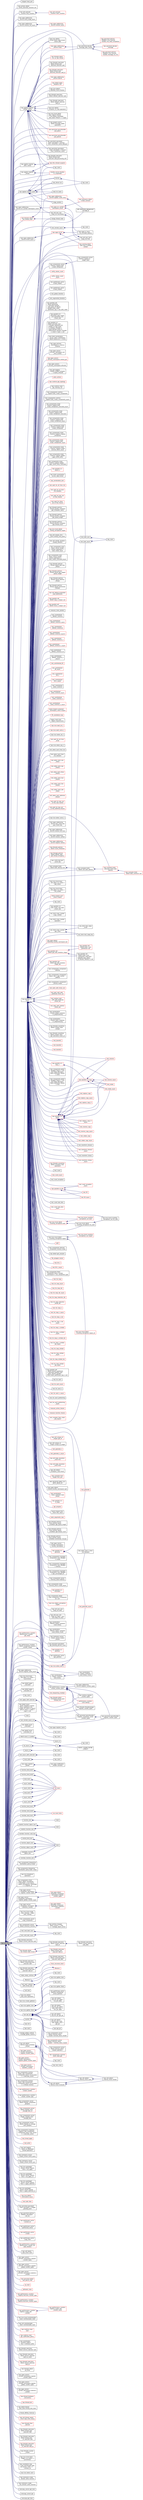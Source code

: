 digraph "hpx::util::bind"
{
  edge [fontname="Helvetica",fontsize="10",labelfontname="Helvetica",labelfontsize="10"];
  node [fontname="Helvetica",fontsize="10",shape=record];
  rankdir="LR";
  Node264 [label="hpx::util::bind",height=0.2,width=0.4,color="black", fillcolor="grey75", style="filled", fontcolor="black"];
  Node264 -> Node265 [dir="back",color="midnightblue",fontsize="10",style="solid",fontname="Helvetica"];
  Node265 [label="stepper::heat_part",height=0.2,width=0.4,color="black", fillcolor="white", style="filled",URL="$d0/da6/structstepper.html#aa73df55693dd4fbf438c791547966e05"];
  Node264 -> Node266 [dir="back",color="midnightblue",fontsize="10",style="solid",fontname="Helvetica"];
  Node266 [label="hpx::actions::detail\l::action_decorate_function::call",height=0.2,width=0.4,color="black", fillcolor="white", style="filled",URL="$da/d26/structhpx_1_1actions_1_1detail_1_1action__decorate__function.html#afbf51751b6233b8742c777e51c47aa63"];
  Node264 -> Node267 [dir="back",color="midnightblue",fontsize="10",style="solid",fontname="Helvetica"];
  Node267 [label="hpx::util::activate\l_counters::find_counters",height=0.2,width=0.4,color="black", fillcolor="white", style="filled",URL="$d9/d0b/classhpx_1_1util_1_1activate__counters.html#a797f766dd5e2416f54a5a91b267bedd4"];
  Node267 -> Node268 [dir="back",color="midnightblue",fontsize="10",style="solid",fontname="Helvetica"];
  Node268 [label="hpx::util::activate\l_counters::start_counters",height=0.2,width=0.4,color="red", fillcolor="white", style="filled",URL="$d9/d0b/classhpx_1_1util_1_1activate__counters.html#af2193bbb81054707baea1f8f19d63ddf"];
  Node264 -> Node270 [dir="back",color="midnightblue",fontsize="10",style="solid",fontname="Helvetica"];
  Node270 [label="hpx::agas::addressing\l_service::bind_range_async",height=0.2,width=0.4,color="black", fillcolor="white", style="filled",URL="$db/d58/structhpx_1_1agas_1_1addressing__service.html#ad125f48a33347da6ab20c84f57822af7"];
  Node264 -> Node271 [dir="back",color="midnightblue",fontsize="10",style="solid",fontname="Helvetica"];
  Node271 [label="hpx::agas::addressing\l_service::resolve_full_async",height=0.2,width=0.4,color="black", fillcolor="white", style="filled",URL="$db/d58/structhpx_1_1agas_1_1addressing__service.html#af678e6288e0f302b9c96b813a8e660ef"];
  Node271 -> Node272 [dir="back",color="midnightblue",fontsize="10",style="solid",fontname="Helvetica"];
  Node272 [label="hpx::agas::addressing\l_service::resolve_async",height=0.2,width=0.4,color="red", fillcolor="white", style="filled",URL="$db/d58/structhpx_1_1agas_1_1addressing__service.html#a3344990e7d5c255f51bf89a8fb2828eb"];
  Node264 -> Node338 [dir="back",color="midnightblue",fontsize="10",style="solid",fontname="Helvetica"];
  Node338 [label="hpx::agas::addressing\l_service::incref_async",height=0.2,width=0.4,color="black", fillcolor="white", style="filled",URL="$db/d58/structhpx_1_1agas_1_1addressing__service.html#adae9df2634cf648f129f203c3678c1c1",tooltip="Increment the global reference count for the given id. "];
  Node338 -> Node339 [dir="back",color="midnightblue",fontsize="10",style="solid",fontname="Helvetica"];
  Node339 [label="hpx::agas::incref",height=0.2,width=0.4,color="red", fillcolor="white", style="filled",URL="$dc/d54/namespacehpx_1_1agas.html#aad81d2ea721c1a5692e243ef07bf164f"];
  Node339 -> Node333 [dir="back",color="midnightblue",fontsize="10",style="solid",fontname="Helvetica"];
  Node333 [label="hpx::agas::is_local\l_lva_encoded_address",height=0.2,width=0.4,color="black", fillcolor="white", style="filled",URL="$dc/d54/namespacehpx_1_1agas.html#abb5e5584ed3b536ace8e3f58415e24c2"];
  Node339 -> Node342 [dir="back",color="midnightblue",fontsize="10",style="solid",fontname="Helvetica"];
  Node342 [label="hpx::naming::detail\l::split_gid_if_needed\l_locked",height=0.2,width=0.4,color="red", fillcolor="white", style="filled",URL="$d5/d18/namespacehpx_1_1naming_1_1detail.html#a8a41d874bb719f702a76d483293d9d56"];
  Node264 -> Node344 [dir="back",color="midnightblue",fontsize="10",style="solid",fontname="Helvetica"];
  Node344 [label="hpx::agas::addressing\l_service::register_name_async",height=0.2,width=0.4,color="black", fillcolor="white", style="filled",URL="$db/d58/structhpx_1_1agas_1_1addressing__service.html#adfd0ce835927a3c0396b6fc9e9fbb3cf"];
  Node344 -> Node345 [dir="back",color="midnightblue",fontsize="10",style="solid",fontname="Helvetica"];
  Node345 [label="hpx::agas::register_name",height=0.2,width=0.4,color="black", fillcolor="white", style="filled",URL="$dc/d54/namespacehpx_1_1agas.html#adc43905ef74ad9948375f3948b64fc2f"];
  Node264 -> Node423 [dir="back",color="midnightblue",fontsize="10",style="solid",fontname="Helvetica"];
  Node423 [label="hpx::agas::addressing\l_service::on_symbol_namespace_event",height=0.2,width=0.4,color="black", fillcolor="white", style="filled",URL="$db/d58/structhpx_1_1agas_1_1addressing__service.html#a88606ead360b593985197f6c07329692",tooltip="Install a listener for a given symbol namespace event. "];
  Node423 -> Node424 [dir="back",color="midnightblue",fontsize="10",style="solid",fontname="Helvetica"];
  Node424 [label="hpx::agas::on_symbol\l_namespace_event",height=0.2,width=0.4,color="red", fillcolor="white", style="filled",URL="$dc/d54/namespacehpx_1_1agas.html#a3d33611dd6e2ec4d76c44953b466b7dc"];
  Node424 -> Node333 [dir="back",color="midnightblue",fontsize="10",style="solid",fontname="Helvetica"];
  Node424 -> Node409 [dir="back",color="midnightblue",fontsize="10",style="solid",fontname="Helvetica"];
  Node409 [label="hpx::iostreams::detail\l::create_ostream",height=0.2,width=0.4,color="red", fillcolor="white", style="filled",URL="$de/d26/namespacehpx_1_1iostreams_1_1detail.html#a2532c6c409d765cc96f0f062dd1807ea"];
  Node264 -> Node429 [dir="back",color="midnightblue",fontsize="10",style="solid",fontname="Helvetica"];
  Node429 [label="hpx::agas::addressing\l_service::register_counter_types",height=0.2,width=0.4,color="black", fillcolor="white", style="filled",URL="$db/d58/structhpx_1_1agas_1_1addressing__service.html#abab053ef66300a2d8cd8ec56fa52bd5f",tooltip="Register performance counter types exposing properties from the local cache. "];
  Node264 -> Node430 [dir="back",color="midnightblue",fontsize="10",style="solid",fontname="Helvetica"];
  Node430 [label="hpx::lcos::local::base\l_and_gate\< no_mutex \>\l::synchronize",height=0.2,width=0.4,color="black", fillcolor="white", style="filled",URL="$df/d91/structhpx_1_1lcos_1_1local_1_1base__and__gate.html#a59bb48aa2dc54b483bdb6e7d7bcd7553"];
  Node264 -> Node431 [dir="back",color="midnightblue",fontsize="10",style="solid",fontname="Helvetica"];
  Node431 [label="hpx::applier::register\l_thread_nullary",height=0.2,width=0.4,color="black", fillcolor="white", style="filled",URL="$d8/dcb/namespacehpx_1_1applier.html#a401cd1145927e58d74d1eb52aaccd936"];
  Node431 -> Node432 [dir="back",color="midnightblue",fontsize="10",style="solid",fontname="Helvetica"];
  Node432 [label="hpx::agas::addressing\l_service::route",height=0.2,width=0.4,color="red", fillcolor="white", style="filled",URL="$db/d58/structhpx_1_1agas_1_1addressing__service.html#a7ba78aaaea353576c92e10899bbbb471",tooltip="Route the given parcel to the appropriate AGAS service instance. "];
  Node432 -> Node433 [dir="back",color="midnightblue",fontsize="10",style="solid",fontname="Helvetica"];
  Node433 [label="hpx::parcelset::decode\l_message_with_chunks",height=0.2,width=0.4,color="black", fillcolor="white", style="filled",URL="$d4/d41/namespacehpx_1_1parcelset.html#abb7d99e0c8aaa983f0851d9c5d4e78bf"];
  Node433 -> Node434 [dir="back",color="midnightblue",fontsize="10",style="solid",fontname="Helvetica"];
  Node434 [label="hpx::parcelset::decode\l_message",height=0.2,width=0.4,color="red", fillcolor="white", style="filled",URL="$d4/d41/namespacehpx_1_1parcelset.html#ab5f27461c52dbbfeab29fe8a37986faa"];
  Node433 -> Node437 [dir="back",color="midnightblue",fontsize="10",style="solid",fontname="Helvetica"];
  Node437 [label="hpx::parcelset::policies\l::libfabric::rma_receiver\l::handle_message_no_rma",height=0.2,width=0.4,color="red", fillcolor="white", style="filled",URL="$d4/d56/structhpx_1_1parcelset_1_1policies_1_1libfabric_1_1rma__receiver.html#a9ee3082ad51ee63cf85049b8126580f0"];
  Node433 -> Node440 [dir="back",color="midnightblue",fontsize="10",style="solid",fontname="Helvetica"];
  Node440 [label="hpx::parcelset::policies\l::libfabric::rma_receiver\l::handle_rma_read_completion",height=0.2,width=0.4,color="red", fillcolor="white", style="filled",URL="$d4/d56/structhpx_1_1parcelset_1_1policies_1_1libfabric_1_1rma__receiver.html#a77182bc65fb4dd0fc0737d87bec05a72"];
  Node431 -> Node443 [dir="back",color="midnightblue",fontsize="10",style="solid",fontname="Helvetica"];
  Node443 [label="hpx::agas::addressing\l_service::decref",height=0.2,width=0.4,color="red", fillcolor="white", style="filled",URL="$db/d58/structhpx_1_1agas_1_1addressing__service.html#a0f18342491c8f0398bc0747a0634658b",tooltip="Decrement the global reference count for the given id. "];
  Node431 -> Node448 [dir="back",color="midnightblue",fontsize="10",style="solid",fontname="Helvetica"];
  Node448 [label="hpx::agas::addressing\l_service::update_cache_entry",height=0.2,width=0.4,color="red", fillcolor="white", style="filled",URL="$db/d58/structhpx_1_1agas_1_1addressing__service.html#ab49f7530592fc5c804c94720b8ffd61d"];
  Node448 -> Node454 [dir="back",color="midnightblue",fontsize="10",style="solid",fontname="Helvetica"];
  Node454 [label="HPX_REGISTER_BROADCAST\l_ACTION_ID",height=0.2,width=0.4,color="black", fillcolor="white", style="filled",URL="$de/d5c/runtime__support__server_8cpp.html#a2c7fd60adfab122ae67b173ad73fc706"];
  Node431 -> Node455 [dir="back",color="midnightblue",fontsize="10",style="solid",fontname="Helvetica"];
  Node455 [label="hpx::detail::apply\l_dispatch::call",height=0.2,width=0.4,color="red", fillcolor="white", style="filled",URL="$db/de8/structhpx_1_1detail_1_1apply__dispatch.html#a0755fab16d281e74bcff0f8045be9459"];
  Node431 -> Node840 [dir="back",color="midnightblue",fontsize="10",style="solid",fontname="Helvetica"];
  Node840 [label="hpx::lcos::detail::\ldataflow_frame::finalize",height=0.2,width=0.4,color="black", fillcolor="white", style="filled",URL="$db/df7/structhpx_1_1lcos_1_1detail_1_1dataflow__frame.html#a8362188843157a8e1b95f27c5946dcec"];
  Node431 -> Node433 [dir="back",color="midnightblue",fontsize="10",style="solid",fontname="Helvetica"];
  Node431 -> Node841 [dir="back",color="midnightblue",fontsize="10",style="solid",fontname="Helvetica"];
  Node841 [label="hpx::threads::executors\l::detail::default_executor::add",height=0.2,width=0.4,color="black", fillcolor="white", style="filled",URL="$dd/df3/classhpx_1_1threads_1_1executors_1_1detail_1_1default__executor.html#ac6a5870c95d77716fc87f189b412eff5"];
  Node431 -> Node842 [dir="back",color="midnightblue",fontsize="10",style="solid",fontname="Helvetica"];
  Node842 [label="hpx::threads::executors\l::detail::default_executor\l::add_at",height=0.2,width=0.4,color="black", fillcolor="white", style="filled",URL="$dd/df3/classhpx_1_1threads_1_1executors_1_1detail_1_1default__executor.html#a1093430680e0b7de889020efb0137cb0"];
  Node431 -> Node843 [dir="back",color="midnightblue",fontsize="10",style="solid",fontname="Helvetica"];
  Node843 [label="hpx::lcos::detail::\lcompose_cb_impl::operator()",height=0.2,width=0.4,color="black", fillcolor="white", style="filled",URL="$d5/d49/structhpx_1_1lcos_1_1detail_1_1compose__cb__impl.html#a38b9993288d614ec534e157910f9e44b"];
  Node431 -> Node844 [dir="back",color="midnightblue",fontsize="10",style="solid",fontname="Helvetica"];
  Node844 [label="hpx::lcos::detail::\ltimed_future_data::timed\l_future_data",height=0.2,width=0.4,color="black", fillcolor="white", style="filled",URL="$d2/d3d/structhpx_1_1lcos_1_1detail_1_1timed__future__data.html#aef36ff98593378896469fa3edbaf682a"];
  Node431 -> Node845 [dir="back",color="midnightblue",fontsize="10",style="solid",fontname="Helvetica"];
  Node845 [label="hpx::lcos::local::detail\l::task_object\< Result,\l F, lcos::detail::cancelable\l_task_base\< Result \> \>::apply",height=0.2,width=0.4,color="black", fillcolor="white", style="filled",URL="$dc/d6b/structhpx_1_1lcos_1_1local_1_1detail_1_1task__object.html#a91bc64f63186ce887cafd5878a9a6150"];
  Node431 -> Node846 [dir="back",color="midnightblue",fontsize="10",style="solid",fontname="Helvetica"];
  Node846 [label="hpx::plugins::parcel\l::detail::message_buffer\l::operator()",height=0.2,width=0.4,color="black", fillcolor="white", style="filled",URL="$d8/de1/classhpx_1_1plugins_1_1parcel_1_1detail_1_1message__buffer.html#a52fbcceecc1365b7361e1888453fd1bd"];
  Node431 -> Node847 [dir="back",color="midnightblue",fontsize="10",style="solid",fontname="Helvetica"];
  Node847 [label="hpx::parcelset::parcelhandler\l::put_parcel",height=0.2,width=0.4,color="red", fillcolor="white", style="filled",URL="$d4/d2f/classhpx_1_1parcelset_1_1parcelhandler.html#ac47bfb07dba5c3273d36fabe0868d43b"];
  Node431 -> Node850 [dir="back",color="midnightblue",fontsize="10",style="solid",fontname="Helvetica"];
  Node850 [label="hpx::parcelset::parcelhandler\l::put_parcels",height=0.2,width=0.4,color="red", fillcolor="white", style="filled",URL="$d4/d2f/classhpx_1_1parcelset_1_1parcelhandler.html#a32ef958ef057a82fe01c70df5da51c6a"];
  Node431 -> Node855 [dir="back",color="midnightblue",fontsize="10",style="solid",fontname="Helvetica"];
  Node855 [label="hpx::parcelset::parcelport\l_impl\< parcelport \>::remove\l_from_connection_cache_delayed",height=0.2,width=0.4,color="black", fillcolor="white", style="filled",URL="$db/d0a/classhpx_1_1parcelset_1_1parcelport__impl.html#a2e68b3710539134ca11a8107d0254f4c",tooltip="Cache specific functionality. "];
  Node431 -> Node856 [dir="back",color="midnightblue",fontsize="10",style="solid",fontname="Helvetica"];
  Node856 [label="hpx::parcelset::parcelport\l_impl\< parcelport \>::remove\l_from_connection_cache",height=0.2,width=0.4,color="black", fillcolor="white", style="filled",URL="$db/d0a/classhpx_1_1parcelset_1_1parcelport__impl.html#a149bc3e468662956e469f68bac4041c4"];
  Node431 -> Node857 [dir="back",color="midnightblue",fontsize="10",style="solid",fontname="Helvetica"];
  Node857 [label="hpx::threads::detail\l::run_as_hpx_thread",height=0.2,width=0.4,color="red", fillcolor="white", style="filled",URL="$d2/dd1/namespacehpx_1_1threads_1_1detail.html#a85172e2f1993dc0ac59b9ae27cae2ef7"];
  Node431 -> Node859 [dir="back",color="midnightblue",fontsize="10",style="solid",fontname="Helvetica"];
  Node859 [label="hpx_main",height=0.2,width=0.4,color="black", fillcolor="white", style="filled",URL="$d4/d81/set__thread__state_8cpp.html#aaf67a3863f19ff7033e239ebb1204fb7"];
  Node431 -> Node466 [dir="back",color="midnightblue",fontsize="10",style="solid",fontname="Helvetica"];
  Node466 [label="hpx::this_thread::suspend",height=0.2,width=0.4,color="red", fillcolor="white", style="filled",URL="$d9/d52/namespacehpx_1_1this__thread.html#a15c12bd6b0b99c9a65e1a3669492805d"];
  Node431 -> Node860 [dir="back",color="midnightblue",fontsize="10",style="solid",fontname="Helvetica"];
  Node860 [label="hpx::threads::executors\l::detail::thread_pool\l_attached_executor::add",height=0.2,width=0.4,color="black", fillcolor="white", style="filled",URL="$d6/de7/classhpx_1_1threads_1_1executors_1_1detail_1_1thread__pool__attached__executor.html#a09bb90c45df59b2d683106955c9f6566"];
  Node431 -> Node861 [dir="back",color="midnightblue",fontsize="10",style="solid",fontname="Helvetica"];
  Node861 [label="hpx::threads::executors\l::detail::thread_pool\l_attached_executor::add_at",height=0.2,width=0.4,color="red", fillcolor="white", style="filled",URL="$d6/de7/classhpx_1_1threads_1_1executors_1_1detail_1_1thread__pool__attached__executor.html#a3480cb0c6e0daaa7252799464a8f744d"];
  Node431 -> Node863 [dir="back",color="midnightblue",fontsize="10",style="solid",fontname="Helvetica"];
  Node863 [label="hpx::threads::executors\l::detail::thread_pool\l_executor::add_processing_unit",height=0.2,width=0.4,color="black", fillcolor="white", style="filled",URL="$d0/d20/classhpx_1_1threads_1_1executors_1_1detail_1_1thread__pool__executor.html#a52151455f87a20966d3b7d0aad634213"];
  Node264 -> Node465 [dir="back",color="midnightblue",fontsize="10",style="solid",fontname="Helvetica"];
  Node465 [label="hpx::applier::register\l_thread",height=0.2,width=0.4,color="black", fillcolor="white", style="filled",URL="$d8/dcb/namespacehpx_1_1applier.html#aa385dd8c421f374f5b672a60aef36df4"];
  Node465 -> Node466 [dir="back",color="midnightblue",fontsize="10",style="solid",fontname="Helvetica"];
  Node465 -> Node469 [dir="back",color="midnightblue",fontsize="10",style="solid",fontname="Helvetica"];
  Node469 [label="throttle::server::throttle\l::is_suspended",height=0.2,width=0.4,color="red", fillcolor="white", style="filled",URL="$df/ddc/classthrottle_1_1server_1_1throttle.html#a049732ad9c4e70a61accca4b50874b7d"];
  Node264 -> Node483 [dir="back",color="midnightblue",fontsize="10",style="solid",fontname="Helvetica"];
  Node483 [label="hpx::applier::register\l_work_nullary",height=0.2,width=0.4,color="black", fillcolor="white", style="filled",URL="$d8/dcb/namespacehpx_1_1applier.html#a5149fbf2ef4b2b306c0750a79f79b228"];
  Node483 -> Node466 [dir="back",color="midnightblue",fontsize="10",style="solid",fontname="Helvetica"];
  Node264 -> Node484 [dir="back",color="midnightblue",fontsize="10",style="solid",fontname="Helvetica"];
  Node484 [label="hpx::applier::register_work",height=0.2,width=0.4,color="black", fillcolor="white", style="filled",URL="$d8/dcb/namespacehpx_1_1applier.html#a6559f27d0f1b7e11aa932035c9aad33a"];
  Node484 -> Node485 [dir="back",color="midnightblue",fontsize="10",style="solid",fontname="Helvetica"];
  Node485 [label="blocker",height=0.2,width=0.4,color="black", fillcolor="white", style="filled",URL="$d7/d92/block__os__threads__1036_8cpp.html#ae9ddc20736959bf5b800cd4660f2a0a1"];
  Node485 -> Node486 [dir="back",color="midnightblue",fontsize="10",style="solid",fontname="Helvetica"];
  Node486 [label="hpx_main",height=0.2,width=0.4,color="black", fillcolor="white", style="filled",URL="$d7/d92/block__os__threads__1036_8cpp.html#aefd26dd818037509b2241068d57e3e1d"];
  Node484 -> Node486 [dir="back",color="midnightblue",fontsize="10",style="solid",fontname="Helvetica"];
  Node484 -> Node472 [dir="back",color="midnightblue",fontsize="10",style="solid",fontname="Helvetica"];
  Node472 [label="hpx_driver::run",height=0.2,width=0.4,color="black", fillcolor="white", style="filled",URL="$df/d10/structhpx__driver.html#a18f4851aebac8f2b382fae393675108f"];
  Node484 -> Node487 [dir="back",color="midnightblue",fontsize="10",style="solid",fontname="Helvetica"];
  Node487 [label="hpx::util::one_size\l_heap_list::reschedule",height=0.2,width=0.4,color="black", fillcolor="white", style="filled",URL="$dd/d40/classhpx_1_1util_1_1one__size__heap__list.html#adb4c24b314dfba950b55a641bbbbd7b4"];
  Node487 -> Node488 [dir="back",color="midnightblue",fontsize="10",style="solid",fontname="Helvetica"];
  Node488 [label="hpx::util::one_size\l_heap_list::free",height=0.2,width=0.4,color="black", fillcolor="white", style="filled",URL="$dd/d40/classhpx_1_1util_1_1one__size__heap__list.html#a7b3caa304f907038a3d51ee27d674e8d"];
  Node488 -> Node487 [dir="back",color="midnightblue",fontsize="10",style="solid",fontname="Helvetica"];
  Node484 -> Node466 [dir="back",color="midnightblue",fontsize="10",style="solid",fontname="Helvetica"];
  Node484 -> Node489 [dir="back",color="midnightblue",fontsize="10",style="solid",fontname="Helvetica"];
  Node489 [label="wait_for_tasks",height=0.2,width=0.4,color="black", fillcolor="white", style="filled",URL="$df/de1/timed__task__spawn_8cpp.html#a9343f118f9876c51c2ce9a733a41320f"];
  Node484 -> Node490 [dir="back",color="midnightblue",fontsize="10",style="solid",fontname="Helvetica"];
  Node490 [label="stage_workers",height=0.2,width=0.4,color="black", fillcolor="white", style="filled",URL="$df/de1/timed__task__spawn_8cpp.html#ac922a66704f973e08e6680fb368830df"];
  Node264 -> Node864 [dir="back",color="midnightblue",fontsize="10",style="solid",fontname="Helvetica"];
  Node864 [label="hpx::detail::apply\l_colocated",height=0.2,width=0.4,color="black", fillcolor="white", style="filled",URL="$d5/dbe/namespacehpx_1_1detail.html#a2127766fb132615881bcb24b19baa6c6"];
  Node264 -> Node865 [dir="back",color="midnightblue",fontsize="10",style="solid",fontname="Helvetica"];
  Node865 [label="hpx::detail::apply\l_colocated_cb",height=0.2,width=0.4,color="black", fillcolor="white", style="filled",URL="$d5/dbe/namespacehpx_1_1detail.html#ac66fdd13ed68a58f3dee06cd9a636bf4"];
  Node264 -> Node866 [dir="back",color="midnightblue",fontsize="10",style="solid",fontname="Helvetica"];
  Node866 [label="hpx_main",height=0.2,width=0.4,color="black", fillcolor="white", style="filled",URL="$dd/db5/apply__local_8cpp.html#aefd26dd818037509b2241068d57e3e1d"];
  Node264 -> Node769 [dir="back",color="midnightblue",fontsize="10",style="solid",fontname="Helvetica"];
  Node769 [label="test_apply_with_executor",height=0.2,width=0.4,color="black", fillcolor="white", style="filled",URL="$db/d84/apply__local__executor_8cpp.html#a0c4dc7ef929c2f7eee27a3adcf3e4187"];
  Node769 -> Node770 [dir="back",color="midnightblue",fontsize="10",style="solid",fontname="Helvetica"];
  Node770 [label="hpx_main",height=0.2,width=0.4,color="black", fillcolor="white", style="filled",URL="$db/d84/apply__local__executor_8cpp.html#aefd26dd818037509b2241068d57e3e1d"];
  Node264 -> Node867 [dir="back",color="midnightblue",fontsize="10",style="solid",fontname="Helvetica"];
  Node867 [label="hpx::detail::async\l_action_dispatch\< Action,\l Policy, typename std::\lenable_if\< traits::is_launch\l_policy\< Policy \>::value \>\l::type \>::call",height=0.2,width=0.4,color="black", fillcolor="white", style="filled",URL="$d3/de2/structhpx_1_1detail_1_1async__action__dispatch_3_01_action_00_01_policy_00_01typename_01std_1_1ec84a781c4facde0268ed767933b72de1.html#a5589acb9930a98171eb25dbe9374b633"];
  Node264 -> Node868 [dir="back",color="midnightblue",fontsize="10",style="solid",fontname="Helvetica"];
  Node868 [label="main",height=0.2,width=0.4,color="black", fillcolor="white", style="filled",URL="$d2/dae/async__callback__with__bound__callback_8cpp.html#ae66f6b31b5ad750f1fe042a706a4e3d4"];
  Node264 -> Node869 [dir="back",color="midnightblue",fontsize="10",style="solid",fontname="Helvetica"];
  Node869 [label="test_remote_async_cb",height=0.2,width=0.4,color="black", fillcolor="white", style="filled",URL="$da/d88/async__cb__remote_8cpp.html#a696e56ba0ade0311e4a0e06254e743d9"];
  Node869 -> Node870 [dir="back",color="midnightblue",fontsize="10",style="solid",fontname="Helvetica"];
  Node870 [label="hpx_main",height=0.2,width=0.4,color="black", fillcolor="white", style="filled",URL="$da/d88/async__cb__remote_8cpp.html#aefd26dd818037509b2241068d57e3e1d"];
  Node264 -> Node871 [dir="back",color="midnightblue",fontsize="10",style="solid",fontname="Helvetica"];
  Node871 [label="hpx::detail::async\l_colocated",height=0.2,width=0.4,color="black", fillcolor="white", style="filled",URL="$d5/dbe/namespacehpx_1_1detail.html#a2ac88e1b7605ebb1e835d1cac757260c"];
  Node264 -> Node872 [dir="back",color="midnightblue",fontsize="10",style="solid",fontname="Helvetica"];
  Node872 [label="hpx::detail::async\l_colocated_cb",height=0.2,width=0.4,color="black", fillcolor="white", style="filled",URL="$d5/dbe/namespacehpx_1_1detail.html#ad9d696bd6f43d07689c8cfbc849da451"];
  Node264 -> Node873 [dir="back",color="midnightblue",fontsize="10",style="solid",fontname="Helvetica"];
  Node873 [label="detail::async_io_worker",height=0.2,width=0.4,color="black", fillcolor="white", style="filled",URL="$dd/d39/namespacedetail.html#a3f02c17b72ab41a240262fbd173e864d"];
  Node873 -> Node874 [dir="back",color="midnightblue",fontsize="10",style="solid",fontname="Helvetica"];
  Node874 [label="async_io",height=0.2,width=0.4,color="black", fillcolor="white", style="filled",URL="$d3/df5/async__io__action_8cpp.html#a583c74e05ab39fff242e63afb206a74e"];
  Node264 -> Node875 [dir="back",color="midnightblue",fontsize="10",style="solid",fontname="Helvetica"];
  Node875 [label="do_async_io",height=0.2,width=0.4,color="black", fillcolor="white", style="filled",URL="$da/d9a/async__io__external_8cpp.html#a7bf6d5e43170c79195033516a577e904"];
  Node875 -> Node876 [dir="back",color="midnightblue",fontsize="10",style="solid",fontname="Helvetica"];
  Node876 [label="io",height=0.2,width=0.4,color="black", fillcolor="white", style="filled",URL="$da/d9a/async__io__external_8cpp.html#a242f4a714e3dfad90a56a38ef180d6e3"];
  Node876 -> Node877 [dir="back",color="midnightblue",fontsize="10",style="solid",fontname="Helvetica"];
  Node877 [label="hpx_main",height=0.2,width=0.4,color="black", fillcolor="white", style="filled",URL="$d3/df5/async__io__action_8cpp.html#aefd26dd818037509b2241068d57e3e1d"];
  Node876 -> Node878 [dir="back",color="midnightblue",fontsize="10",style="solid",fontname="Helvetica"];
  Node878 [label="BOOST_FUSION_DEFINE\l_STRUCT",height=0.2,width=0.4,color="black", fillcolor="white", style="filled",URL="$d4/d89/io__counters_8cpp.html#a7c451f3370d4f2fe4a1a19d73e82f681"];
  Node264 -> Node876 [dir="back",color="midnightblue",fontsize="10",style="solid",fontname="Helvetica"];
  Node264 -> Node879 [dir="back",color="midnightblue",fontsize="10",style="solid",fontname="Helvetica"];
  Node879 [label="async_io",height=0.2,width=0.4,color="black", fillcolor="white", style="filled",URL="$dc/d10/async__io__low__level_8cpp.html#a09748c851a02e8556a2eb7a3d02e11e5"];
  Node879 -> Node880 [dir="back",color="midnightblue",fontsize="10",style="solid",fontname="Helvetica"];
  Node880 [label="hpx_main",height=0.2,width=0.4,color="black", fillcolor="white", style="filled",URL="$dc/d10/async__io__low__level_8cpp.html#aefd26dd818037509b2241068d57e3e1d"];
  Node264 -> Node881 [dir="back",color="midnightblue",fontsize="10",style="solid",fontname="Helvetica"];
  Node881 [label="test_async_with_executor",height=0.2,width=0.4,color="black", fillcolor="white", style="filled",URL="$d4/dce/async__local__executor_8cpp.html#a3be1a86d23b45cd956b5d793a25bc1f3"];
  Node881 -> Node882 [dir="back",color="midnightblue",fontsize="10",style="solid",fontname="Helvetica"];
  Node882 [label="hpx_main",height=0.2,width=0.4,color="black", fillcolor="white", style="filled",URL="$d4/dce/async__local__executor_8cpp.html#aefd26dd818037509b2241068d57e3e1d"];
  Node264 -> Node883 [dir="back",color="midnightblue",fontsize="10",style="solid",fontname="Helvetica"];
  Node883 [label="test_remote_async",height=0.2,width=0.4,color="black", fillcolor="white", style="filled",URL="$dd/dd8/async__remote_8cpp.html#ac9fb603a20fe776399062d78f9ad4844"];
  Node883 -> Node884 [dir="back",color="midnightblue",fontsize="10",style="solid",fontname="Helvetica"];
  Node884 [label="hpx_main",height=0.2,width=0.4,color="black", fillcolor="white", style="filled",URL="$dd/dd8/async__remote_8cpp.html#aefd26dd818037509b2241068d57e3e1d"];
  Node264 -> Node885 [dir="back",color="midnightblue",fontsize="10",style="solid",fontname="Helvetica"];
  Node885 [label="local_tests",height=0.2,width=0.4,color="black", fillcolor="white", style="filled",URL="$df/d63/tests_2unit_2lcos_2barrier_8cpp.html#adfee0f3e737c1b6eb1504cceb8a2f264"];
  Node885 -> Node886 [dir="back",color="midnightblue",fontsize="10",style="solid",fontname="Helvetica"];
  Node886 [label="hpx_main",height=0.2,width=0.4,color="black", fillcolor="white", style="filled",URL="$df/d63/tests_2unit_2lcos_2barrier_8cpp.html#a4ca51ec94fa82421fc621b58eef7b01c"];
  Node264 -> Node354 [dir="back",color="midnightblue",fontsize="10",style="solid",fontname="Helvetica"];
  Node354 [label="hpx::agas::register\l_worker",height=0.2,width=0.4,color="black", fillcolor="white", style="filled",URL="$dc/d54/namespacehpx_1_1agas.html#a3c98dc053a97fca0f3f3b5719d9f8336"];
  Node354 -> Node355 [dir="back",color="midnightblue",fontsize="10",style="solid",fontname="Helvetica"];
  Node355 [label="hpx::agas::notification\l_header::serialize",height=0.2,width=0.4,color="black", fillcolor="white", style="filled",URL="$de/dae/structhpx_1_1agas_1_1notification__header.html#aa028cf0e80baf9259523c340c4568634"];
  Node264 -> Node887 [dir="back",color="midnightblue",fontsize="10",style="solid",fontname="Helvetica"];
  Node887 [label="bind_test1",height=0.2,width=0.4,color="black", fillcolor="white", style="filled",URL="$d7/d85/bind__action_8cpp.html#abb34796301d392a625519557c26fb311"];
  Node887 -> Node888 [dir="back",color="midnightblue",fontsize="10",style="solid",fontname="Helvetica"];
  Node888 [label="run_tests",height=0.2,width=0.4,color="red", fillcolor="white", style="filled",URL="$d7/d85/bind__action_8cpp.html#a66ce417481659548c78f69005137fa56"];
  Node264 -> Node891 [dir="back",color="midnightblue",fontsize="10",style="solid",fontname="Helvetica"];
  Node891 [label="async_test0",height=0.2,width=0.4,color="black", fillcolor="white", style="filled",URL="$d7/d85/bind__action_8cpp.html#a6e170bc8301135a73d989a36b5949f31"];
  Node891 -> Node888 [dir="back",color="midnightblue",fontsize="10",style="solid",fontname="Helvetica"];
  Node264 -> Node892 [dir="back",color="midnightblue",fontsize="10",style="solid",fontname="Helvetica"];
  Node892 [label="async_test1",height=0.2,width=0.4,color="black", fillcolor="white", style="filled",URL="$d7/d85/bind__action_8cpp.html#a8a6dc0c9697b71f0268cece100ed3de6"];
  Node892 -> Node888 [dir="back",color="midnightblue",fontsize="10",style="solid",fontname="Helvetica"];
  Node264 -> Node893 [dir="back",color="midnightblue",fontsize="10",style="solid",fontname="Helvetica"];
  Node893 [label="bind_test3",height=0.2,width=0.4,color="black", fillcolor="white", style="filled",URL="$d7/d85/bind__action_8cpp.html#a4302473f494f302e693c3c60aa71a311"];
  Node893 -> Node888 [dir="back",color="midnightblue",fontsize="10",style="solid",fontname="Helvetica"];
  Node264 -> Node894 [dir="back",color="midnightblue",fontsize="10",style="solid",fontname="Helvetica"];
  Node894 [label="async_test2",height=0.2,width=0.4,color="black", fillcolor="white", style="filled",URL="$d7/d85/bind__action_8cpp.html#a0cbd5e553ad5bc0f68c30d8c6cde5f22"];
  Node894 -> Node888 [dir="back",color="midnightblue",fontsize="10",style="solid",fontname="Helvetica"];
  Node264 -> Node895 [dir="back",color="midnightblue",fontsize="10",style="solid",fontname="Helvetica"];
  Node895 [label="async_test3",height=0.2,width=0.4,color="black", fillcolor="white", style="filled",URL="$d7/d85/bind__action_8cpp.html#abd69a86bd7ba24796c604d156ad239fb"];
  Node895 -> Node888 [dir="back",color="midnightblue",fontsize="10",style="solid",fontname="Helvetica"];
  Node264 -> Node896 [dir="back",color="midnightblue",fontsize="10",style="solid",fontname="Helvetica"];
  Node896 [label="function_bind_test2",height=0.2,width=0.4,color="black", fillcolor="white", style="filled",URL="$d7/d85/bind__action_8cpp.html#a73d61c976bbadfb683092d4938800382"];
  Node896 -> Node888 [dir="back",color="midnightblue",fontsize="10",style="solid",fontname="Helvetica"];
  Node264 -> Node897 [dir="back",color="midnightblue",fontsize="10",style="solid",fontname="Helvetica"];
  Node897 [label="function_bind_test3",height=0.2,width=0.4,color="black", fillcolor="white", style="filled",URL="$d7/d85/bind__action_8cpp.html#ae74b5f5fa480266ffab176338c97c824"];
  Node897 -> Node888 [dir="back",color="midnightblue",fontsize="10",style="solid",fontname="Helvetica"];
  Node264 -> Node898 [dir="back",color="midnightblue",fontsize="10",style="solid",fontname="Helvetica"];
  Node898 [label="function_bind_test6",height=0.2,width=0.4,color="black", fillcolor="white", style="filled",URL="$d7/d85/bind__action_8cpp.html#ad24c4350176ea8ce81bffd3ccb3dc8f2"];
  Node898 -> Node888 [dir="back",color="midnightblue",fontsize="10",style="solid",fontname="Helvetica"];
  Node264 -> Node899 [dir="back",color="midnightblue",fontsize="10",style="solid",fontname="Helvetica"];
  Node899 [label="member_bind_test0",height=0.2,width=0.4,color="black", fillcolor="white", style="filled",URL="$d7/d85/bind__action_8cpp.html#a677164eacc915231ff69d01fa3cc5c9d"];
  Node899 -> Node900 [dir="back",color="midnightblue",fontsize="10",style="solid",fontname="Helvetica"];
  Node900 [label="run_local_tests",height=0.2,width=0.4,color="red", fillcolor="white", style="filled",URL="$d7/d85/bind__action_8cpp.html#a3fcdb48931ba140d2d6403f2b1cc21bf"];
  Node264 -> Node901 [dir="back",color="midnightblue",fontsize="10",style="solid",fontname="Helvetica"];
  Node901 [label="member_bind_test1",height=0.2,width=0.4,color="black", fillcolor="white", style="filled",URL="$d7/d85/bind__action_8cpp.html#a62d7ae02b216b42264f93d4ceb3968c2"];
  Node901 -> Node900 [dir="back",color="midnightblue",fontsize="10",style="solid",fontname="Helvetica"];
  Node264 -> Node902 [dir="back",color="midnightblue",fontsize="10",style="solid",fontname="Helvetica"];
  Node902 [label="function_test",height=0.2,width=0.4,color="black", fillcolor="white", style="filled",URL="$df/d49/bind__const__test_8cpp.html#a6ee9de4d96e8df35a4364f08aad0eb29"];
  Node902 -> Node903 [dir="back",color="midnightblue",fontsize="10",style="solid",fontname="Helvetica"];
  Node903 [label="main",height=0.2,width=0.4,color="black", fillcolor="white", style="filled",URL="$df/d49/bind__const__test_8cpp.html#ae66f6b31b5ad750f1fe042a706a4e3d4"];
  Node264 -> Node904 [dir="back",color="midnightblue",fontsize="10",style="solid",fontname="Helvetica"];
  Node904 [label="stateful_function_object_test",height=0.2,width=0.4,color="black", fillcolor="white", style="filled",URL="$d2/db4/bind__stateful__test_8cpp.html#a0e28aab9d8d207695db0d0b9a0b9fe69"];
  Node904 -> Node905 [dir="back",color="midnightblue",fontsize="10",style="solid",fontname="Helvetica"];
  Node905 [label="main",height=0.2,width=0.4,color="black", fillcolor="white", style="filled",URL="$d2/db4/bind__stateful__test_8cpp.html#ae66f6b31b5ad750f1fe042a706a4e3d4"];
  Node264 -> Node906 [dir="back",color="midnightblue",fontsize="10",style="solid",fontname="Helvetica"];
  Node906 [label="stateful_function_test",height=0.2,width=0.4,color="black", fillcolor="white", style="filled",URL="$d2/db4/bind__stateful__test_8cpp.html#ac15eb458b439be76e3599b53626392a7"];
  Node906 -> Node905 [dir="back",color="midnightblue",fontsize="10",style="solid",fontname="Helvetica"];
  Node264 -> Node907 [dir="back",color="midnightblue",fontsize="10",style="solid",fontname="Helvetica"];
  Node907 [label="function_object_test",height=0.2,width=0.4,color="black", fillcolor="white", style="filled",URL="$d0/dac/bind__test_8cpp.html#a5813b64dd3cb2f38179d5390335c98c8"];
  Node907 -> Node908 [dir="back",color="midnightblue",fontsize="10",style="solid",fontname="Helvetica"];
  Node908 [label="main",height=0.2,width=0.4,color="black", fillcolor="white", style="filled",URL="$d0/dac/bind__test_8cpp.html#ae66f6b31b5ad750f1fe042a706a4e3d4"];
  Node264 -> Node909 [dir="back",color="midnightblue",fontsize="10",style="solid",fontname="Helvetica"];
  Node909 [label="function_object_test2",height=0.2,width=0.4,color="black", fillcolor="white", style="filled",URL="$d0/dac/bind__test_8cpp.html#ae19e20689c4fbcf245e42a77edc6c3cd"];
  Node909 -> Node908 [dir="back",color="midnightblue",fontsize="10",style="solid",fontname="Helvetica"];
  Node264 -> Node910 [dir="back",color="midnightblue",fontsize="10",style="solid",fontname="Helvetica"];
  Node910 [label="adaptable_function\l_object_test",height=0.2,width=0.4,color="black", fillcolor="white", style="filled",URL="$d0/dac/bind__test_8cpp.html#a02e44b1a9858fe6cab059ad1b6d92e45"];
  Node910 -> Node908 [dir="back",color="midnightblue",fontsize="10",style="solid",fontname="Helvetica"];
  Node264 -> Node911 [dir="back",color="midnightblue",fontsize="10",style="solid",fontname="Helvetica"];
  Node911 [label="member_function_test",height=0.2,width=0.4,color="black", fillcolor="white", style="filled",URL="$d0/dac/bind__test_8cpp.html#a88e5cb4beee47844ffcd89c13eb2db53"];
  Node911 -> Node908 [dir="back",color="midnightblue",fontsize="10",style="solid",fontname="Helvetica"];
  Node264 -> Node912 [dir="back",color="midnightblue",fontsize="10",style="solid",fontname="Helvetica"];
  Node912 [label="member_function_void_test",height=0.2,width=0.4,color="black", fillcolor="white", style="filled",URL="$d0/dac/bind__test_8cpp.html#a0cd26a0269df9255c264fc823bfe4cd2"];
  Node912 -> Node908 [dir="back",color="midnightblue",fontsize="10",style="solid",fontname="Helvetica"];
  Node264 -> Node913 [dir="back",color="midnightblue",fontsize="10",style="solid",fontname="Helvetica"];
  Node913 [label="nested_bind_test",height=0.2,width=0.4,color="black", fillcolor="white", style="filled",URL="$d0/dac/bind__test_8cpp.html#aa67fcc800e5e4d32d40158e1329184ee"];
  Node913 -> Node908 [dir="back",color="midnightblue",fontsize="10",style="solid",fontname="Helvetica"];
  Node264 -> Node914 [dir="back",color="midnightblue",fontsize="10",style="solid",fontname="Helvetica"];
  Node914 [label="hpx::components::binpacking\l_distribution_policy::create",height=0.2,width=0.4,color="black", fillcolor="white", style="filled",URL="$da/d4d/structhpx_1_1components_1_1binpacking__distribution__policy.html#a92923eb829b6a94f553039369cb22000"];
  Node264 -> Node915 [dir="back",color="midnightblue",fontsize="10",style="solid",fontname="Helvetica"];
  Node915 [label="hpx::components::binpacking\l_distribution_policy::bulk_create",height=0.2,width=0.4,color="black", fillcolor="white", style="filled",URL="$da/d4d/structhpx_1_1components_1_1binpacking__distribution__policy.html#abc008e09b2c9369800c7af065d329a05"];
  Node264 -> Node485 [dir="back",color="midnightblue",fontsize="10",style="solid",fontname="Helvetica"];
  Node264 -> Node916 [dir="back",color="midnightblue",fontsize="10",style="solid",fontname="Helvetica"];
  Node916 [label="hpx::lcos::broadcast\l::operator()",height=0.2,width=0.4,color="black", fillcolor="white", style="filled",URL="$d0/d0d/structhpx_1_1lcos_1_1broadcast.html#a41563e4cae2cf4333311462bd0e4cfe3"];
  Node264 -> Node917 [dir="back",color="midnightblue",fontsize="10",style="solid",fontname="Helvetica"];
  Node917 [label="test_bulk_sync",height=0.2,width=0.4,color="black", fillcolor="white", style="filled",URL="$d2/d56/bulk__async_8cpp.html#abcd3c113797813e7123226b2a864d5df"];
  Node917 -> Node918 [dir="back",color="midnightblue",fontsize="10",style="solid",fontname="Helvetica"];
  Node918 [label="hpx_main",height=0.2,width=0.4,color="black", fillcolor="white", style="filled",URL="$d2/d56/bulk__async_8cpp.html#ab1825231fb9efbfb464404767c072654"];
  Node264 -> Node919 [dir="back",color="midnightblue",fontsize="10",style="solid",fontname="Helvetica"];
  Node919 [label="test_bulk_async",height=0.2,width=0.4,color="black", fillcolor="white", style="filled",URL="$d2/d56/bulk__async_8cpp.html#a0c9f242c44ff4818d7e4996d5ef3f5a5"];
  Node919 -> Node918 [dir="back",color="midnightblue",fontsize="10",style="solid",fontname="Helvetica"];
  Node264 -> Node920 [dir="back",color="midnightblue",fontsize="10",style="solid",fontname="Helvetica"];
  Node920 [label="hpx::components::client\l_base\< object_semaphore\l\< ValueType \>, lcos::server\l::object_semaphore\< ValueType\l \> \>::register_as",height=0.2,width=0.4,color="black", fillcolor="white", style="filled",URL="$d9/dad/classhpx_1_1components_1_1client__base.html#a632d14405be3f73ace2827cf3e0d71a0"];
  Node264 -> Node921 [dir="back",color="midnightblue",fontsize="10",style="solid",fontname="Helvetica"];
  Node921 [label="hpx::performance_counters\l::detail::component_instance\l_counter_creator",height=0.2,width=0.4,color="black", fillcolor="white", style="filled",URL="$d0/df8/namespacehpx_1_1performance__counters_1_1detail.html#af716b9b45683ddf0391f50ac63827c8b",tooltip="Creation function for instance counter. "];
  Node921 -> Node922 [dir="back",color="midnightblue",fontsize="10",style="solid",fontname="Helvetica"];
  Node922 [label="hpx::runtime::register\l_counter_types",height=0.2,width=0.4,color="black", fillcolor="white", style="filled",URL="$d0/d7b/classhpx_1_1runtime.html#ad04cc0d74dd608aedf3824c8b067eea9",tooltip="Install all performance counters related to this runtime instance. "];
  Node264 -> Node923 [dir="back",color="midnightblue",fontsize="10",style="solid",fontname="Helvetica"];
  Node923 [label="hpx::agas::server::\lcomponent_namespace\l::register_counter_types",height=0.2,width=0.4,color="black", fillcolor="white", style="filled",URL="$d4/dc8/structhpx_1_1agas_1_1server_1_1component__namespace.html#a3f59ac1fbb1085e7806d04f45a3d07aa"];
  Node923 -> Node924 [dir="back",color="midnightblue",fontsize="10",style="solid",fontname="Helvetica"];
  Node924 [label="hpx::agas::detail::\lbootstrap_component\l_namespace::register\l_counter_types",height=0.2,width=0.4,color="red", fillcolor="white", style="filled",URL="$d4/db7/structhpx_1_1agas_1_1detail_1_1bootstrap__component__namespace.html#a4062690457d8f3a57858abd24f241387"];
  Node264 -> Node925 [dir="back",color="midnightblue",fontsize="10",style="solid",fontname="Helvetica"];
  Node925 [label="hpx::agas::server::\lcomponent_namespace\l::register_global_counter_types",height=0.2,width=0.4,color="black", fillcolor="white", style="filled",URL="$d4/dc8/structhpx_1_1agas_1_1server_1_1component__namespace.html#aca8d9ad8b028d644f4473995013a510d"];
  Node925 -> Node924 [dir="back",color="midnightblue",fontsize="10",style="solid",fontname="Helvetica"];
  Node264 -> Node926 [dir="back",color="midnightblue",fontsize="10",style="solid",fontname="Helvetica"];
  Node926 [label="hpx::agas::server::\lcomponent_namespace\l::statistics_counter",height=0.2,width=0.4,color="black", fillcolor="white", style="filled",URL="$d4/dc8/structhpx_1_1agas_1_1server_1_1component__namespace.html#a660e8a8739d3aa152a0d672baa2e72ed"];
  Node926 -> Node927 [dir="back",color="midnightblue",fontsize="10",style="solid",fontname="Helvetica"];
  Node927 [label="hpx::agas::detail::\lbootstrap_component\l_namespace::statistics\l_counter",height=0.2,width=0.4,color="red", fillcolor="white", style="filled",URL="$d4/db7/structhpx_1_1agas_1_1detail_1_1bootstrap__component__namespace.html#a19dcf39913c6a2a82154e6e4a90353b0"];
  Node264 -> Node928 [dir="back",color="midnightblue",fontsize="10",style="solid",fontname="Helvetica"];
  Node928 [label="hpx::lcos::local::stage\l_task_cleanup::~stage\l_task_cleanup",height=0.2,width=0.4,color="black", fillcolor="white", style="filled",URL="$d4/dde/structhpx_1_1lcos_1_1local_1_1stage__task__cleanup.html#a16b5f82aaa95171f752d678955659732"];
  Node264 -> Node929 [dir="back",color="midnightblue",fontsize="10",style="solid",fontname="Helvetica"];
  Node929 [label="hpx::components::server\l::copy_component",height=0.2,width=0.4,color="black", fillcolor="white", style="filled",URL="$d2/da2/namespacehpx_1_1components_1_1server.html#afaae1095c856fb12d0df7cce0eca1bc7"];
  Node264 -> Node930 [dir="back",color="midnightblue",fontsize="10",style="solid",fontname="Helvetica"];
  Node930 [label="hpx::parallel::v1::\lcount",height=0.2,width=0.4,color="black", fillcolor="white", style="filled",URL="$db/db9/namespacehpx_1_1parallel_1_1v1.html#a19d058114a2bd44801aab4176b188e23"];
  Node930 -> Node931 [dir="back",color="midnightblue",fontsize="10",style="solid",fontname="Helvetica"];
  Node931 [label="hpx::agas::addressing\l_service::gva_cache_key\l::gva_cache_key",height=0.2,width=0.4,color="black", fillcolor="white", style="filled",URL="$d0/d9c/structhpx_1_1agas_1_1addressing__service_1_1gva__cache__key.html#acecfbda8da5778456192cab1265b29ba"];
  Node930 -> Node932 [dir="back",color="midnightblue",fontsize="10",style="solid",fontname="Helvetica"];
  Node932 [label="hpx::agas::addressing\l_service::resolve_full_local",height=0.2,width=0.4,color="black", fillcolor="white", style="filled",URL="$db/d58/structhpx_1_1agas_1_1addressing__service.html#a6195cfc66f93111dd1e0252b5bd4a712"];
  Node930 -> Node933 [dir="back",color="midnightblue",fontsize="10",style="solid",fontname="Helvetica"];
  Node933 [label="hpx::agas::addressing\l_service::resolve_cached",height=0.2,width=0.4,color="black", fillcolor="white", style="filled",URL="$db/d58/structhpx_1_1agas_1_1addressing__service.html#a5d63a4e7a5e442e1d19692d6f71673e6"];
  Node930 -> Node448 [dir="back",color="midnightblue",fontsize="10",style="solid",fontname="Helvetica"];
  Node930 -> Node934 [dir="back",color="midnightblue",fontsize="10",style="solid",fontname="Helvetica"];
  Node934 [label="hpx::agas::addressing\l_service::register_factory",height=0.2,width=0.4,color="red", fillcolor="white", style="filled",URL="$db/d58/structhpx_1_1agas_1_1addressing__service.html#a844d33bc815e5d556363cb03dca4842e",tooltip="Register a factory for a specific component type. "];
  Node930 -> Node937 [dir="back",color="midnightblue",fontsize="10",style="solid",fontname="Helvetica"];
  Node937 [label="hpx::threads::policies\l::detail::count_initialized",height=0.2,width=0.4,color="red", fillcolor="white", style="filled",URL="$d5/d1a/namespacehpx_1_1threads_1_1policies_1_1detail.html#a28a8562de43906755977c312023a89eb"];
  Node930 -> Node940 [dir="back",color="midnightblue",fontsize="10",style="solid",fontname="Helvetica"];
  Node940 [label="hpx::threads::policies\l::detail::affinity_data\l::get_thread_occupancy",height=0.2,width=0.4,color="red", fillcolor="white", style="filled",URL="$d7/d9b/structhpx_1_1threads_1_1policies_1_1detail_1_1affinity__data.html#a07b92d102e9741c4d8382e4acd8cb105"];
  Node930 -> Node942 [dir="back",color="midnightblue",fontsize="10",style="solid",fontname="Helvetica"];
  Node942 [label="gva_cache_key::gva\l_cache_key",height=0.2,width=0.4,color="black", fillcolor="white", style="filled",URL="$de/d0d/structgva__cache__key.html#a6812780b5b3b4a05557840e8c4a6cc7c"];
  Node930 -> Node943 [dir="back",color="midnightblue",fontsize="10",style="solid",fontname="Helvetica"];
  Node943 [label="hpx::compute::traits\l::detail::bulk_construct::call",height=0.2,width=0.4,color="red", fillcolor="white", style="filled",URL="$d4/d56/structhpx_1_1compute_1_1traits_1_1detail_1_1bulk__construct.html#ac74edb5f18b085d23c7ad03af163598d"];
  Node930 -> Node947 [dir="back",color="midnightblue",fontsize="10",style="solid",fontname="Helvetica"];
  Node947 [label="hpx::compute::traits\l::detail::bulk_destroy::call",height=0.2,width=0.4,color="black", fillcolor="white", style="filled",URL="$d4/dcf/structhpx_1_1compute_1_1traits_1_1detail_1_1bulk__destroy.html#a65c2cb2dcbe0d2d76fc9f48302cd56d8"];
  Node947 -> Node948 [dir="back",color="midnightblue",fontsize="10",style="solid",fontname="Helvetica"];
  Node948 [label="hpx::compute::traits\l::detail::call_bulk_destroy",height=0.2,width=0.4,color="black", fillcolor="white", style="filled",URL="$d5/df2/namespacehpx_1_1compute_1_1traits_1_1detail.html#acc13444e66b79935de52111e1f28f164"];
  Node948 -> Node949 [dir="back",color="midnightblue",fontsize="10",style="solid",fontname="Helvetica"];
  Node949 [label="hpx::compute::traits\l::allocator_traits::bulk\l_destroy",height=0.2,width=0.4,color="red", fillcolor="white", style="filled",URL="$dc/d38/structhpx_1_1compute_1_1traits_1_1allocator__traits.html#a79ea07e626d594a9890675db2b56063f"];
  Node949 -> Node943 [dir="back",color="midnightblue",fontsize="10",style="solid",fontname="Helvetica"];
  Node930 -> Node948 [dir="back",color="midnightblue",fontsize="10",style="solid",fontname="Helvetica"];
  Node930 -> Node949 [dir="back",color="midnightblue",fontsize="10",style="solid",fontname="Helvetica"];
  Node930 -> Node954 [dir="back",color="midnightblue",fontsize="10",style="solid",fontname="Helvetica"];
  Node954 [label="hpx::lcos::local::base\l_and_gate\< no_mutex \>\l::get_future",height=0.2,width=0.4,color="black", fillcolor="white", style="filled",URL="$df/d91/structhpx_1_1lcos_1_1local_1_1base__and__gate.html#a9cbcd9fe46997ee4fa44fe0fdf3fa395",tooltip="get a future allowing to wait for the gate to fire "];
  Node930 -> Node955 [dir="back",color="midnightblue",fontsize="10",style="solid",fontname="Helvetica"];
  Node955 [label="hpx::lcos::local::base\l_and_gate\< no_mutex \>\l::init_locked",height=0.2,width=0.4,color="black", fillcolor="white", style="filled",URL="$df/d91/structhpx_1_1lcos_1_1local_1_1base__and__gate.html#a85b84ec329f8939fbccbe784c0567e9e"];
  Node930 -> Node956 [dir="back",color="midnightblue",fontsize="10",style="solid",fontname="Helvetica"];
  Node956 [label="boost::inspect::ascii\l_check::inspect",height=0.2,width=0.4,color="red", fillcolor="white", style="filled",URL="$df/d41/classboost_1_1inspect_1_1ascii__check.html#a42c51a97f6f401032bb06a96f48a96dd"];
  Node930 -> Node958 [dir="back",color="midnightblue",fontsize="10",style="solid",fontname="Helvetica"];
  Node958 [label="hpx_main",height=0.2,width=0.4,color="black", fillcolor="white", style="filled",URL="$d3/d4c/async__local_8cpp.html#aefd26dd818037509b2241068d57e3e1d"];
  Node930 -> Node883 [dir="back",color="midnightblue",fontsize="10",style="solid",fontname="Helvetica"];
  Node930 -> Node959 [dir="back",color="midnightblue",fontsize="10",style="solid",fontname="Helvetica"];
  Node959 [label="hpx::parallel::v3::\lauto_chunk_size::auto\l_chunk_size",height=0.2,width=0.4,color="black", fillcolor="white", style="filled",URL="$d5/dad/structhpx_1_1parallel_1_1v3_1_1auto__chunk__size.html#a63003d60652494486f49eb058ad40528"];
  Node930 -> Node960 [dir="back",color="midnightblue",fontsize="10",style="solid",fontname="Helvetica"];
  Node960 [label="any_tests::copy_counter\l::copy_counter",height=0.2,width=0.4,color="black", fillcolor="white", style="filled",URL="$d9/d99/structany__tests_1_1copy__counter.html#ac24473e37314d8ecd531bb1733109ca5"];
  Node930 -> Node961 [dir="back",color="midnightblue",fontsize="10",style="solid",fontname="Helvetica"];
  Node961 [label="any_tests::copy_counter\l::operator=",height=0.2,width=0.4,color="black", fillcolor="white", style="filled",URL="$d9/d99/structany__tests_1_1copy__counter.html#a2fc9f27cb3580a424c7909d60c66a5e9"];
  Node930 -> Node962 [dir="back",color="midnightblue",fontsize="10",style="solid",fontname="Helvetica"];
  Node962 [label="any_tests::copy_counter\l::get_count",height=0.2,width=0.4,color="black", fillcolor="white", style="filled",URL="$d9/d99/structany__tests_1_1copy__counter.html#a8323d67d1a98a937f4e3cc2180963dbd"];
  Node962 -> Node963 [dir="back",color="midnightblue",fontsize="10",style="solid",fontname="Helvetica"];
  Node963 [label="any_tests::test_swap\l_small",height=0.2,width=0.4,color="black", fillcolor="white", style="filled",URL="$de/db0/namespaceany__tests.html#a5a9f3ac333174dc1cc9a9f39d996b4d2"];
  Node962 -> Node964 [dir="back",color="midnightblue",fontsize="10",style="solid",fontname="Helvetica"];
  Node964 [label="any_tests::test_swap_big",height=0.2,width=0.4,color="black", fillcolor="white", style="filled",URL="$de/db0/namespaceany__tests.html#a0567012862bab4ad7821c706fcaa2035"];
  Node930 -> Node963 [dir="back",color="midnightblue",fontsize="10",style="solid",fontname="Helvetica"];
  Node930 -> Node964 [dir="back",color="midnightblue",fontsize="10",style="solid",fontname="Helvetica"];
  Node930 -> Node306 [dir="back",color="midnightblue",fontsize="10",style="solid",fontname="Helvetica"];
  Node306 [label="hpx::agas::detail::\lbootstrap_locality_namespace::ptr",height=0.2,width=0.4,color="red", fillcolor="white", style="filled",URL="$d2/d28/structhpx_1_1agas_1_1detail_1_1bootstrap__locality__namespace.html#a5d4dcef228d9a8e6040f2e404546a7b8"];
  Node930 -> Node965 [dir="back",color="midnightblue",fontsize="10",style="solid",fontname="Helvetica"];
  Node965 [label="hpx::parallel::util\l::detail::get_bulk_iteration_shape",height=0.2,width=0.4,color="red", fillcolor="white", style="filled",URL="$db/d3e/namespacehpx_1_1parallel_1_1util_1_1detail.html#a86f73d13121a4afd334a34da6074ea24"];
  Node965 -> Node975 [dir="back",color="midnightblue",fontsize="10",style="solid",fontname="Helvetica"];
  Node975 [label="hpx::parallel::util\l::detail::static_scan\l_partitioner::call",height=0.2,width=0.4,color="red", fillcolor="white", style="filled",URL="$d6/dba/structhpx_1_1parallel_1_1util_1_1detail_1_1static__scan__partitioner.html#a25ea6c014eef58f375a3ecbb2185ba0c"];
  Node965 -> Node978 [dir="back",color="midnightblue",fontsize="10",style="solid",fontname="Helvetica"];
  Node978 [label="hpx::parallel::util\l::detail::static_scan\l_partitioner\< execution\l::parallel_task_policy,\l R, Result1, Result2 \>::call",height=0.2,width=0.4,color="black", fillcolor="white", style="filled",URL="$de/d2e/structhpx_1_1parallel_1_1util_1_1detail_1_1static__scan__partitioner_3_01execution_1_1parallel__8e160c3c419a57c7f05e2f191722824c.html#a64299a0bd2c41bac5cd118e8ff392410"];
  Node930 -> Node979 [dir="back",color="midnightblue",fontsize="10",style="solid",fontname="Helvetica"];
  Node979 [label="hpx::parallel::util\l::detail::get_bulk_iteration\l_shape_idx",height=0.2,width=0.4,color="red", fillcolor="white", style="filled",URL="$db/d3e/namespacehpx_1_1parallel_1_1util_1_1detail.html#a370c3e6a87ef9d31db12d80ae3733443"];
  Node930 -> Node987 [dir="back",color="midnightblue",fontsize="10",style="solid",fontname="Helvetica"];
  Node987 [label="hpx::components::component\l::destroy",height=0.2,width=0.4,color="black", fillcolor="white", style="filled",URL="$d2/d0b/classhpx_1_1components_1_1component.html#a83324df9d2a3574db8949c9198cb7375",tooltip="The function destroy is used for destruction and de-allocation of instances of the derived components..."];
  Node930 -> Node988 [dir="back",color="midnightblue",fontsize="10",style="solid",fontname="Helvetica"];
  Node988 [label="hpx::components::component\l_base\< row \>::get_current\l_address",height=0.2,width=0.4,color="black", fillcolor="white", style="filled",URL="$d2/de6/classhpx_1_1components_1_1component__base.html#a158c6874c847422beb28c9deee381907"];
  Node930 -> Node989 [dir="back",color="midnightblue",fontsize="10",style="solid",fontname="Helvetica"];
  Node989 [label="hpx::components::component\l_factory::create",height=0.2,width=0.4,color="black", fillcolor="white", style="filled",URL="$d9/dc0/structhpx_1_1components_1_1component__factory.html#a858e92b3c7dde85fad2a22361550c5a7",tooltip="Create one or more new component instances. "];
  Node930 -> Node990 [dir="back",color="midnightblue",fontsize="10",style="solid",fontname="Helvetica"];
  Node990 [label="test_wait_until_times_out",height=0.2,width=0.4,color="red", fillcolor="white", style="filled",URL="$d1/ded/tests_2unit_2lcos_2condition__variable_8cpp.html#aea5657395fd47b474e1f427561446d10"];
  Node930 -> Node991 [dir="back",color="midnightblue",fontsize="10",style="solid",fontname="Helvetica"];
  Node991 [label="test_wait_until_with\l_predicate_times_out",height=0.2,width=0.4,color="red", fillcolor="white", style="filled",URL="$d1/ded/tests_2unit_2lcos_2condition__variable_8cpp.html#addabd721978fd49994293916b65085e8"];
  Node930 -> Node992 [dir="back",color="midnightblue",fontsize="10",style="solid",fontname="Helvetica"];
  Node992 [label="test_relative_wait\l_until_with_predicate\l_times_out",height=0.2,width=0.4,color="red", fillcolor="white", style="filled",URL="$d1/ded/tests_2unit_2lcos_2condition__variable_8cpp.html#ae174356f5cc84c994b8e627d0779855e"];
  Node930 -> Node993 [dir="back",color="midnightblue",fontsize="10",style="solid",fontname="Helvetica"];
  Node993 [label="test_wait_until_relative\l_times_out",height=0.2,width=0.4,color="red", fillcolor="white", style="filled",URL="$d1/ded/tests_2unit_2lcos_2condition__variable_8cpp.html#a43133d1c1ffc4f3e5ae0e94721453bfe"];
  Node930 -> Node994 [dir="back",color="midnightblue",fontsize="10",style="solid",fontname="Helvetica"];
  Node994 [label="hpx::serialization\l::erased_output_container\l::is_preprocessing",height=0.2,width=0.4,color="black", fillcolor="white", style="filled",URL="$d8/db8/structhpx_1_1serialization_1_1erased__output__container.html#aa893cee06e2bb5d09a9fe42d9a07b5ff"];
  Node930 -> Node995 [dir="back",color="midnightblue",fontsize="10",style="solid",fontname="Helvetica"];
  Node995 [label="hpx::serialization\l::erased_input_container\l::is_preprocessing",height=0.2,width=0.4,color="black", fillcolor="white", style="filled",URL="$de/d06/structhpx_1_1serialization_1_1erased__input__container.html#a64ed24fc6d533fb36561b19644495873"];
  Node930 -> Node996 [dir="back",color="midnightblue",fontsize="10",style="solid",fontname="Helvetica"];
  Node996 [label="hpx::threads::coroutines\l::detail::context_base\l::unique",height=0.2,width=0.4,color="black", fillcolor="white", style="filled",URL="$db/d5b/classhpx_1_1threads_1_1coroutines_1_1detail_1_1context__base.html#a69e8102773b72342232710adecad9d73"];
  Node930 -> Node997 [dir="back",color="midnightblue",fontsize="10",style="solid",fontname="Helvetica"];
  Node997 [label="hpx::threads::coroutines\l::detail::context_base\l::get_allocation_count_all",height=0.2,width=0.4,color="black", fillcolor="white", style="filled",URL="$db/d5b/classhpx_1_1threads_1_1coroutines_1_1detail_1_1context__base.html#a000ba35d5ac42a3deac7540d8c119465"];
  Node930 -> Node998 [dir="back",color="midnightblue",fontsize="10",style="solid",fontname="Helvetica"];
  Node998 [label="test_bounds1",height=0.2,width=0.4,color="red", fillcolor="white", style="filled",URL="$db/dbc/coordinate_8cpp.html#a8c6bc40ca40e765c1df197938c9a475d"];
  Node930 -> Node1000 [dir="back",color="midnightblue",fontsize="10",style="solid",fontname="Helvetica"];
  Node1000 [label="test_bounds2",height=0.2,width=0.4,color="red", fillcolor="white", style="filled",URL="$db/dbc/coordinate_8cpp.html#a096ca88ee31f17366206933116c1f64e"];
  Node930 -> Node1001 [dir="back",color="midnightblue",fontsize="10",style="solid",fontname="Helvetica"];
  Node1001 [label="test_bounds3",height=0.2,width=0.4,color="red", fillcolor="white", style="filled",URL="$db/dbc/coordinate_8cpp.html#ae6ce52a15a47eb0cee423f5944dc322a"];
  Node930 -> Node1002 [dir="back",color="midnightblue",fontsize="10",style="solid",fontname="Helvetica"];
  Node1002 [label="hpx::parallel::v1::copy",height=0.2,width=0.4,color="red", fillcolor="white", style="filled",URL="$db/db9/namespacehpx_1_1parallel_1_1v1.html#a502f993845638113034b4a1629b7a3c7"];
  Node1002 -> Node1075 [dir="back",color="midnightblue",fontsize="10",style="solid",fontname="Helvetica"];
  Node1075 [label="test_reverse",height=0.2,width=0.4,color="red", fillcolor="white", style="filled",URL="$d8/dc4/reverse_8cpp.html#a698a7dfc93bebfd1903e9279d728b478"];
  Node1002 -> Node1077 [dir="back",color="midnightblue",fontsize="10",style="solid",fontname="Helvetica"];
  Node1077 [label="test_reverse_async",height=0.2,width=0.4,color="red", fillcolor="white", style="filled",URL="$d8/dc4/reverse_8cpp.html#a98d04b1d1b66041667a0b108cb75bd94"];
  Node1002 -> Node601 [dir="back",color="midnightblue",fontsize="10",style="solid",fontname="Helvetica"];
  Node601 [label="test_rotate",height=0.2,width=0.4,color="red", fillcolor="white", style="filled",URL="$d7/d5d/rotate_8cpp.html#ab8a8520d8bdef3f9022bc5377426d949"];
  Node1002 -> Node603 [dir="back",color="midnightblue",fontsize="10",style="solid",fontname="Helvetica"];
  Node603 [label="test_rotate_async",height=0.2,width=0.4,color="red", fillcolor="white", style="filled",URL="$d7/d5d/rotate_8cpp.html#ae3e37eb13d1c555e7ec861e99599cecb"];
  Node930 -> Node1111 [dir="back",color="midnightblue",fontsize="10",style="solid",fontname="Helvetica"];
  Node1111 [label="hpx::parallel::v1::\lcopy_n",height=0.2,width=0.4,color="red", fillcolor="white", style="filled",URL="$db/db9/namespacehpx_1_1parallel_1_1v1.html#a62b381b00123e950f7cd81ae9b16c4a6"];
  Node1111 -> Node1002 [dir="back",color="midnightblue",fontsize="10",style="solid",fontname="Helvetica"];
  Node930 -> Node1119 [dir="back",color="midnightblue",fontsize="10",style="solid",fontname="Helvetica"];
  Node1119 [label="hpx::threads::coroutines\l::detail::coroutine_impl\l::operator()",height=0.2,width=0.4,color="red", fillcolor="white", style="filled",URL="$d7/dd2/classhpx_1_1threads_1_1coroutines_1_1detail_1_1coroutine__impl.html#a9e9734e8516ed51824b453f5abaa8435"];
  Node930 -> Node1121 [dir="back",color="midnightblue",fontsize="10",style="solid",fontname="Helvetica"];
  Node1121 [label="test_count",height=0.2,width=0.4,color="black", fillcolor="white", style="filled",URL="$de/d3a/count__tests_8hpp.html#adb14e941c026b6ad84f53dec4f32c557"];
  Node930 -> Node1122 [dir="back",color="midnightblue",fontsize="10",style="solid",fontname="Helvetica"];
  Node1122 [label="test_count_async",height=0.2,width=0.4,color="red", fillcolor="white", style="filled",URL="$de/d3a/count__tests_8hpp.html#a4621580b458537fa0a2fd6953e037a6a"];
  Node930 -> Node1124 [dir="back",color="midnightblue",fontsize="10",style="solid",fontname="Helvetica"];
  Node1124 [label="test_count_exception",height=0.2,width=0.4,color="black", fillcolor="white", style="filled",URL="$de/d3a/count__tests_8hpp.html#adbde9fbf4434fe9320503044b3b2c464"];
  Node930 -> Node1125 [dir="back",color="midnightblue",fontsize="10",style="solid",fontname="Helvetica"];
  Node1125 [label="test_count_exception\l_async",height=0.2,width=0.4,color="red", fillcolor="white", style="filled",URL="$de/d3a/count__tests_8hpp.html#ab0cd91de016499bfe205083429b6785a"];
  Node930 -> Node1127 [dir="back",color="midnightblue",fontsize="10",style="solid",fontname="Helvetica"];
  Node1127 [label="test_count_bad_alloc",height=0.2,width=0.4,color="black", fillcolor="white", style="filled",URL="$de/d3a/count__tests_8hpp.html#a5bc414d6715d9db79b7f328d971cf7b7"];
  Node930 -> Node1128 [dir="back",color="midnightblue",fontsize="10",style="solid",fontname="Helvetica"];
  Node1128 [label="test_count_bad_alloc\l_async",height=0.2,width=0.4,color="red", fillcolor="white", style="filled",URL="$de/d3a/count__tests_8hpp.html#ab6f5cd5abb77116db322db53775acdea"];
  Node930 -> Node1130 [dir="back",color="midnightblue",fontsize="10",style="solid",fontname="Helvetica"];
  Node1130 [label="hpx::lcos::local::counting\l_semaphore_var::wait",height=0.2,width=0.4,color="red", fillcolor="white", style="filled",URL="$df/d53/classhpx_1_1lcos_1_1local_1_1counting__semaphore__var.html#a803c6b370e225e49b5033bbb4e7e91a1",tooltip="Wait for the semaphore to be signaled. "];
  Node930 -> Node1132 [dir="back",color="midnightblue",fontsize="10",style="solid",fontname="Helvetica"];
  Node1132 [label="hpx::lcos::local::counting\l_semaphore_var::try_wait",height=0.2,width=0.4,color="black", fillcolor="white", style="filled",URL="$df/d53/classhpx_1_1lcos_1_1local_1_1counting__semaphore__var.html#a81da6f6de5f9518e74768cde90d9d5b7",tooltip="Try to wait for the semaphore to be signaled. "];
  Node930 -> Node1133 [dir="back",color="midnightblue",fontsize="10",style="solid",fontname="Helvetica"];
  Node1133 [label="hpx::lcos::local::counting\l_semaphore_var::signal",height=0.2,width=0.4,color="red", fillcolor="white", style="filled",URL="$df/d53/classhpx_1_1lcos_1_1local_1_1counting__semaphore__var.html#a5eab648deb92bdd61e680ea16d736f1a",tooltip="Signal the semaphore. "];
  Node930 -> Node1135 [dir="back",color="midnightblue",fontsize="10",style="solid",fontname="Helvetica"];
  Node1135 [label="hpx::lcos::local::detail\l::counting_semaphore::wait",height=0.2,width=0.4,color="red", fillcolor="white", style="filled",URL="$d3/d61/classhpx_1_1lcos_1_1local_1_1detail_1_1counting__semaphore.html#a649923710c2ef70cfe2933926438d5fe"];
  Node1135 -> Node1130 [dir="back",color="midnightblue",fontsize="10",style="solid",fontname="Helvetica"];
  Node1135 -> Node1136 [dir="back",color="midnightblue",fontsize="10",style="solid",fontname="Helvetica"];
  Node1136 [label="hpx::lcos::local::detail\l::counting_semaphore::try_wait",height=0.2,width=0.4,color="black", fillcolor="white", style="filled",URL="$d3/d61/classhpx_1_1lcos_1_1local_1_1detail_1_1counting__semaphore.html#ac320439e96c0cda1540d408c75d26aa3"];
  Node1136 -> Node1132 [dir="back",color="midnightblue",fontsize="10",style="solid",fontname="Helvetica"];
  Node930 -> Node1136 [dir="back",color="midnightblue",fontsize="10",style="solid",fontname="Helvetica"];
  Node930 -> Node1137 [dir="back",color="midnightblue",fontsize="10",style="solid",fontname="Helvetica"];
  Node1137 [label="hpx::lcos::local::detail\l::counting_semaphore::signal",height=0.2,width=0.4,color="black", fillcolor="white", style="filled",URL="$d3/d61/classhpx_1_1lcos_1_1local_1_1detail_1_1counting__semaphore.html#a927d73ef311e041d32c6ce124766899d"];
  Node1137 -> Node1133 [dir="back",color="midnightblue",fontsize="10",style="solid",fontname="Helvetica"];
  Node1137 -> Node1138 [dir="back",color="midnightblue",fontsize="10",style="solid",fontname="Helvetica"];
  Node1138 [label="hpx::lcos::local::detail\l::counting_semaphore::signal_all",height=0.2,width=0.4,color="red", fillcolor="white", style="filled",URL="$d3/d61/classhpx_1_1lcos_1_1local_1_1detail_1_1counting__semaphore.html#a182df19eb28dc4d52b76af0a215504c0"];
  Node930 -> Node1138 [dir="back",color="midnightblue",fontsize="10",style="solid",fontname="Helvetica"];
  Node930 -> Node760 [dir="back",color="midnightblue",fontsize="10",style="solid",fontname="Helvetica"];
  Node760 [label="split",height=0.2,width=0.4,color="red", fillcolor="white", style="filled",URL="$d9/dca/created__executor_8cpp.html#a93788ea6faf31003f71a7ef49dbb0ec3"];
  Node930 -> Node1140 [dir="back",color="midnightblue",fontsize="10",style="solid",fontname="Helvetica"];
  Node1140 [label="hpx::components::derived\l_component_factory::create",height=0.2,width=0.4,color="black", fillcolor="white", style="filled",URL="$de/d5d/structhpx_1_1components_1_1derived__component__factory.html#a0da5225841736d13d5a75247eca697df",tooltip="Create one or more new component instances. "];
  Node930 -> Node1141 [dir="back",color="midnightblue",fontsize="10",style="solid",fontname="Helvetica"];
  Node1141 [label="hpx::parallel::v1::\lequal",height=0.2,width=0.4,color="red", fillcolor="white", style="filled",URL="$db/db9/namespacehpx_1_1parallel_1_1v1.html#a0c7fdfade58cb9d4dda65892a877aa58"];
  Node1141 -> Node917 [dir="back",color="midnightblue",fontsize="10",style="solid",fontname="Helvetica"];
  Node1141 -> Node919 [dir="back",color="midnightblue",fontsize="10",style="solid",fontname="Helvetica"];
  Node1141 -> Node1188 [dir="back",color="midnightblue",fontsize="10",style="solid",fontname="Helvetica"];
  Node1188 [label="test_replace_copy",height=0.2,width=0.4,color="red", fillcolor="white", style="filled",URL="$da/d69/replace__copy_8cpp.html#a549287bdbc50f6d0ee9398a1b96d0b3e"];
  Node1141 -> Node1190 [dir="back",color="midnightblue",fontsize="10",style="solid",fontname="Helvetica"];
  Node1190 [label="test_replace_copy_async",height=0.2,width=0.4,color="red", fillcolor="white", style="filled",URL="$da/d69/replace__copy_8cpp.html#a97e96f670ad38d3f3c03779deb3a346c"];
  Node1141 -> Node1191 [dir="back",color="midnightblue",fontsize="10",style="solid",fontname="Helvetica"];
  Node1191 [label="test_replace_copy_if",height=0.2,width=0.4,color="red", fillcolor="white", style="filled",URL="$d4/d1c/replace__copy__if_8cpp.html#aa848d9d1e416d0099784c89a557b0a5a"];
  Node1141 -> Node1193 [dir="back",color="midnightblue",fontsize="10",style="solid",fontname="Helvetica"];
  Node1193 [label="test_replace_copy_if\l_async",height=0.2,width=0.4,color="red", fillcolor="white", style="filled",URL="$d4/d1c/replace__copy__if_8cpp.html#aa32e57023525ecb3fe7d68c541ef1fb4"];
  Node1141 -> Node1075 [dir="back",color="midnightblue",fontsize="10",style="solid",fontname="Helvetica"];
  Node1141 -> Node1077 [dir="back",color="midnightblue",fontsize="10",style="solid",fontname="Helvetica"];
  Node1141 -> Node1194 [dir="back",color="midnightblue",fontsize="10",style="solid",fontname="Helvetica"];
  Node1194 [label="test_reverse_copy",height=0.2,width=0.4,color="red", fillcolor="white", style="filled",URL="$dd/d14/reverse__copy_8cpp.html#a298232cec66ae90b0563ba2508e907b5"];
  Node1141 -> Node1196 [dir="back",color="midnightblue",fontsize="10",style="solid",fontname="Helvetica"];
  Node1196 [label="test_reverse_copy_async",height=0.2,width=0.4,color="red", fillcolor="white", style="filled",URL="$dd/d14/reverse__copy_8cpp.html#ab9e629812148935cc830738ad470eb27"];
  Node1141 -> Node601 [dir="back",color="midnightblue",fontsize="10",style="solid",fontname="Helvetica"];
  Node1141 -> Node603 [dir="back",color="midnightblue",fontsize="10",style="solid",fontname="Helvetica"];
  Node1141 -> Node1197 [dir="back",color="midnightblue",fontsize="10",style="solid",fontname="Helvetica"];
  Node1197 [label="test_rotate_copy",height=0.2,width=0.4,color="red", fillcolor="white", style="filled",URL="$da/d77/rotate__copy_8cpp.html#aef8e9231188daeb3b06747b380edc1d4"];
  Node1141 -> Node1199 [dir="back",color="midnightblue",fontsize="10",style="solid",fontname="Helvetica"];
  Node1199 [label="test_rotate_copy_async",height=0.2,width=0.4,color="red", fillcolor="white", style="filled",URL="$da/d77/rotate__copy_8cpp.html#a1f7621ef1cefc5b6afa027925c14e5be"];
  Node1141 -> Node1227 [dir="back",color="midnightblue",fontsize="10",style="solid",fontname="Helvetica"];
  Node1227 [label="test_transform_binary2",height=0.2,width=0.4,color="black", fillcolor="white", style="filled",URL="$d7/dcc/transform__binary2__tests_8hpp.html#a5633d2cc1591e633c618498c97abf0f6"];
  Node1141 -> Node1228 [dir="back",color="midnightblue",fontsize="10",style="solid",fontname="Helvetica"];
  Node1228 [label="test_transform_binary2\l_async",height=0.2,width=0.4,color="red", fillcolor="white", style="filled",URL="$d7/dcc/transform__binary2__tests_8hpp.html#a813584916bde8db922ccc9d3b9f344b1"];
  Node1141 -> Node1230 [dir="back",color="midnightblue",fontsize="10",style="solid",fontname="Helvetica"];
  Node1230 [label="test_transform_binary",height=0.2,width=0.4,color="black", fillcolor="white", style="filled",URL="$dd/d5d/transform__binary__tests_8hpp.html#aac39bbca545fd16d8470b9668a600282"];
  Node1141 -> Node1231 [dir="back",color="midnightblue",fontsize="10",style="solid",fontname="Helvetica"];
  Node1231 [label="test_transform_binary\l_async",height=0.2,width=0.4,color="red", fillcolor="white", style="filled",URL="$dd/d5d/transform__binary__tests_8hpp.html#a9c94d21a83c7d690561eeba5c2ea66a2"];
  Node930 -> Node1242 [dir="back",color="midnightblue",fontsize="10",style="solid",fontname="Helvetica"];
  Node1242 [label="hpx::detail::get_arraylen",height=0.2,width=0.4,color="black", fillcolor="white", style="filled",URL="$d5/dbe/namespacehpx_1_1detail.html#ab6263008f7dfb22ec493a6701edad334"];
  Node930 -> Node1243 [dir="back",color="midnightblue",fontsize="10",style="solid",fontname="Helvetica"];
  Node1243 [label="file_wrapper::resize",height=0.2,width=0.4,color="red", fillcolor="white", style="filled",URL="$d5/daa/structfile__wrapper.html#acf257e5a8f00bfc573d3a9920eaf7834"];
  Node930 -> Node1245 [dir="back",color="midnightblue",fontsize="10",style="solid",fontname="Helvetica"];
  Node1245 [label="test_fill",height=0.2,width=0.4,color="red", fillcolor="white", style="filled",URL="$db/df9/fill_8cpp.html#ad931e89bdc39168cdc6519ee48bd69a3"];
  Node930 -> Node1247 [dir="back",color="midnightblue",fontsize="10",style="solid",fontname="Helvetica"];
  Node1247 [label="test_fill_async",height=0.2,width=0.4,color="red", fillcolor="white", style="filled",URL="$db/df9/fill_8cpp.html#a746e43066c59dc6277a1d21db34f226c"];
  Node930 -> Node1248 [dir="back",color="midnightblue",fontsize="10",style="solid",fontname="Helvetica"];
  Node1248 [label="hpx::parallel::v1::fill",height=0.2,width=0.4,color="red", fillcolor="white", style="filled",URL="$db/db9/namespacehpx_1_1parallel_1_1v1.html#a2e0f7399daabb5d675c4229ca3d71809"];
  Node1248 -> Node1125 [dir="back",color="midnightblue",fontsize="10",style="solid",fontname="Helvetica"];
  Node1248 -> Node1245 [dir="back",color="midnightblue",fontsize="10",style="solid",fontname="Helvetica"];
  Node1248 -> Node1247 [dir="back",color="midnightblue",fontsize="10",style="solid",fontname="Helvetica"];
  Node930 -> Node1368 [dir="back",color="midnightblue",fontsize="10",style="solid",fontname="Helvetica"];
  Node1368 [label="test_fill_n",height=0.2,width=0.4,color="red", fillcolor="white", style="filled",URL="$d7/df6/filln_8cpp.html#a90206cdfbebe12bccee8713a9aad8f46"];
  Node930 -> Node1370 [dir="back",color="midnightblue",fontsize="10",style="solid",fontname="Helvetica"];
  Node1370 [label="test_fill_n_async",height=0.2,width=0.4,color="red", fillcolor="white", style="filled",URL="$d7/df6/filln_8cpp.html#ad4c7a1f958a03c69d308888e8f3deb11"];
  Node930 -> Node1371 [dir="back",color="midnightblue",fontsize="10",style="solid",fontname="Helvetica"];
  Node1371 [label="hpx::components::fixed\l_component_base\< symbol\l_namespace \>::set_component_type",height=0.2,width=0.4,color="black", fillcolor="white", style="filled",URL="$df/dfd/classhpx_1_1components_1_1fixed__component__base.html#afb470101120bfa05ce9788b621c576af"];
  Node930 -> Node1372 [dir="back",color="midnightblue",fontsize="10",style="solid",fontname="Helvetica"];
  Node1372 [label="test_for_loop",height=0.2,width=0.4,color="red", fillcolor="white", style="filled",URL="$de/d62/for__loop_8cpp.html#a89c3b2a7b49b2327ebd96502571ce424"];
  Node930 -> Node1374 [dir="back",color="midnightblue",fontsize="10",style="solid",fontname="Helvetica"];
  Node1374 [label="test_for_loop_async",height=0.2,width=0.4,color="red", fillcolor="white", style="filled",URL="$de/d62/for__loop_8cpp.html#a3cada76ac0fd661f700bdd0e4caa10df"];
  Node930 -> Node1375 [dir="back",color="midnightblue",fontsize="10",style="solid",fontname="Helvetica"];
  Node1375 [label="test_for_loop_idx",height=0.2,width=0.4,color="red", fillcolor="white", style="filled",URL="$de/d62/for__loop_8cpp.html#ad3b12e33f1d50a2207b1a8679ca76d16"];
  Node930 -> Node1378 [dir="back",color="midnightblue",fontsize="10",style="solid",fontname="Helvetica"];
  Node1378 [label="test_for_loop_idx_async",height=0.2,width=0.4,color="red", fillcolor="white", style="filled",URL="$de/d62/for__loop_8cpp.html#abf1fa6ad852561a80d8a7c0d919b0443"];
  Node930 -> Node1379 [dir="back",color="midnightblue",fontsize="10",style="solid",fontname="Helvetica"];
  Node1379 [label="test_for_loop_induction_idx",height=0.2,width=0.4,color="red", fillcolor="white", style="filled",URL="$dc/d69/for__loop__induction_8cpp.html#a6887265b3abec63b6903baff262990f7"];
  Node930 -> Node1382 [dir="back",color="midnightblue",fontsize="10",style="solid",fontname="Helvetica"];
  Node1382 [label="test_for_loop_induction\l_stride_idx",height=0.2,width=0.4,color="red", fillcolor="white", style="filled",URL="$dc/d69/for__loop__induction_8cpp.html#a4560434d8c14bf88370c6b352768ac0f"];
  Node930 -> Node1383 [dir="back",color="midnightblue",fontsize="10",style="solid",fontname="Helvetica"];
  Node1383 [label="test_for_loop_n",height=0.2,width=0.4,color="red", fillcolor="white", style="filled",URL="$de/da4/for__loop__n_8cpp.html#a09399efa5681bb0b53e7c20771ae1910"];
  Node930 -> Node1385 [dir="back",color="midnightblue",fontsize="10",style="solid",fontname="Helvetica"];
  Node1385 [label="test_for_loop_n_async",height=0.2,width=0.4,color="red", fillcolor="white", style="filled",URL="$de/da4/for__loop__n_8cpp.html#a1a081f4e0b938c3b3399fa3adbed2d4a"];
  Node930 -> Node1386 [dir="back",color="midnightblue",fontsize="10",style="solid",fontname="Helvetica"];
  Node1386 [label="test_for_loop_n_idx",height=0.2,width=0.4,color="red", fillcolor="white", style="filled",URL="$de/da4/for__loop__n_8cpp.html#a7929df9a27934c86ac0b3eca1f9e07f2"];
  Node930 -> Node1389 [dir="back",color="midnightblue",fontsize="10",style="solid",fontname="Helvetica"];
  Node1389 [label="test_for_loop_n_idx\l_async",height=0.2,width=0.4,color="red", fillcolor="white", style="filled",URL="$de/da4/for__loop__n_8cpp.html#ae28739be7de605eaa5684eb80b5313c7"];
  Node930 -> Node1390 [dir="back",color="midnightblue",fontsize="10",style="solid",fontname="Helvetica"];
  Node1390 [label="test_for_loop_n_strided",height=0.2,width=0.4,color="red", fillcolor="white", style="filled",URL="$d8/d8f/for__loop__n__strided_8cpp.html#a1676f09a88556052fe8f067854bfab87"];
  Node930 -> Node1392 [dir="back",color="midnightblue",fontsize="10",style="solid",fontname="Helvetica"];
  Node1392 [label="test_for_loop_n_strided\l_async",height=0.2,width=0.4,color="red", fillcolor="white", style="filled",URL="$d8/d8f/for__loop__n__strided_8cpp.html#ab3be47c5d95eec03f7e87f64c7ef78ba"];
  Node930 -> Node1393 [dir="back",color="midnightblue",fontsize="10",style="solid",fontname="Helvetica"];
  Node1393 [label="test_for_loop_n_strided_idx",height=0.2,width=0.4,color="red", fillcolor="white", style="filled",URL="$d8/d8f/for__loop__n__strided_8cpp.html#af30960deb447fc912a2d9204c13aa498"];
  Node930 -> Node1396 [dir="back",color="midnightblue",fontsize="10",style="solid",fontname="Helvetica"];
  Node1396 [label="test_for_loop_n_strided\l_idx_async",height=0.2,width=0.4,color="red", fillcolor="white", style="filled",URL="$d8/d8f/for__loop__n__strided_8cpp.html#a0ac8e919b5b1379a68c7e7a2f53ddb9f"];
  Node930 -> Node1397 [dir="back",color="midnightblue",fontsize="10",style="solid",fontname="Helvetica"];
  Node1397 [label="test_for_loop_strided",height=0.2,width=0.4,color="red", fillcolor="white", style="filled",URL="$d1/d10/for__loop__strided_8cpp.html#aa945a778237a6f866822c0e3e50f4e15"];
  Node930 -> Node1399 [dir="back",color="midnightblue",fontsize="10",style="solid",fontname="Helvetica"];
  Node1399 [label="test_for_loop_strided\l_async",height=0.2,width=0.4,color="red", fillcolor="white", style="filled",URL="$d1/d10/for__loop__strided_8cpp.html#a4527adf48eeea0cb4ec3e666e3abc714"];
  Node930 -> Node1400 [dir="back",color="midnightblue",fontsize="10",style="solid",fontname="Helvetica"];
  Node1400 [label="test_for_loop_strided_idx",height=0.2,width=0.4,color="red", fillcolor="white", style="filled",URL="$d1/d10/for__loop__strided_8cpp.html#ae23fbcef4670e58787645aff3bf1e66f"];
  Node930 -> Node1403 [dir="back",color="midnightblue",fontsize="10",style="solid",fontname="Helvetica"];
  Node1403 [label="test_for_loop_strided\l_idx_async",height=0.2,width=0.4,color="red", fillcolor="white", style="filled",URL="$d1/d10/for__loop__strided_8cpp.html#a15d1da0e4f9525e2c50f6dc8b0ddfda8"];
  Node930 -> Node982 [dir="back",color="midnightblue",fontsize="10",style="solid",fontname="Helvetica"];
  Node982 [label="hpx::parallel::util\l::detail::foreach_partitioner\l\< execution::parallel_task\l_policy, Result, parallel::\ltraits::static_partitioner_tag \>::call",height=0.2,width=0.4,color="black", fillcolor="white", style="filled",URL="$dc/dea/structhpx_1_1parallel_1_1util_1_1detail_1_1foreach__partitioner_3_01execution_1_1parallel__task_15c413fade2c2ea381c529c90fb01b95.html#a8231aec9aa2b550686dfb09068355222"];
  Node930 -> Node1404 [dir="back",color="midnightblue",fontsize="10",style="solid",fontname="Helvetica"];
  Node1404 [label="test_for_each",height=0.2,width=0.4,color="black", fillcolor="white", style="filled",URL="$d4/d2c/algorithms_2foreach__tests_8hpp.html#a9a7a05e9964560c9198de48f388c9129"];
  Node930 -> Node1405 [dir="back",color="midnightblue",fontsize="10",style="solid",fontname="Helvetica"];
  Node1405 [label="test_for_each_async",height=0.2,width=0.4,color="red", fillcolor="white", style="filled",URL="$d4/d2c/algorithms_2foreach__tests_8hpp.html#a69c5edf24498613fdeab313a0c08e59f"];
  Node930 -> Node1427 [dir="back",color="midnightblue",fontsize="10",style="solid",fontname="Helvetica"];
  Node1427 [label="test_for_each_n",height=0.2,width=0.4,color="black", fillcolor="white", style="filled",URL="$d4/d2c/algorithms_2foreach__tests_8hpp.html#abfa02612e9838cfd6335405ce7ef6707"];
  Node930 -> Node1428 [dir="back",color="midnightblue",fontsize="10",style="solid",fontname="Helvetica"];
  Node1428 [label="test_for_each_n_async",height=0.2,width=0.4,color="red", fillcolor="white", style="filled",URL="$d4/d2c/algorithms_2foreach__tests_8hpp.html#aa9f7f18d8ba9151e0d0211f00d2ac977"];
  Node930 -> Node1430 [dir="back",color="midnightblue",fontsize="10",style="solid",fontname="Helvetica"];
  Node1430 [label="test_for_each_prefetching",height=0.2,width=0.4,color="black", fillcolor="white", style="filled",URL="$de/d0e/foreach__tests__prefetching_8hpp.html#a101684849e83b2f42041fabc740e66cc"];
  Node930 -> Node1431 [dir="back",color="midnightblue",fontsize="10",style="solid",fontname="Helvetica"];
  Node1431 [label="test_for_each_prefetching\l_async",height=0.2,width=0.4,color="red", fillcolor="white", style="filled",URL="$de/d0e/foreach__tests__prefetching_8hpp.html#ac37554b57cbc38aa02857ce781f2d115"];
  Node930 -> Node728 [dir="back",color="midnightblue",fontsize="10",style="solid",fontname="Helvetica"];
  Node728 [label="measure_action_futures",height=0.2,width=0.4,color="red", fillcolor="white", style="filled",URL="$d3/d79/future__overhead_8cpp.html#a9a3eff89e718d4dcaf811a3262299d7b"];
  Node930 -> Node730 [dir="back",color="midnightblue",fontsize="10",style="solid",fontname="Helvetica"];
  Node730 [label="measure_function_futures",height=0.2,width=0.4,color="red", fillcolor="white", style="filled",URL="$d3/d79/future__overhead_8cpp.html#abb9c0468f399cf830ce0334538c8b7bc"];
  Node930 -> Node590 [dir="back",color="midnightblue",fontsize="10",style="solid",fontname="Helvetica"];
  Node590 [label="test_complex_then_chain\l_one_launch",height=0.2,width=0.4,color="red", fillcolor="white", style="filled",URL="$df/da5/future__then_8cpp.html#acf17bb2a5182b9cb7667271f95a03704"];
  Node930 -> Node1437 [dir="back",color="midnightblue",fontsize="10",style="solid",fontname="Helvetica"];
  Node1437 [label="test_generate",height=0.2,width=0.4,color="red", fillcolor="white", style="filled",URL="$d4/da7/generate_8cpp.html#afd13d6b5b72198f3f2810d6ea7199982"];
  Node930 -> Node1439 [dir="back",color="midnightblue",fontsize="10",style="solid",fontname="Helvetica"];
  Node1439 [label="test_generate_async",height=0.2,width=0.4,color="red", fillcolor="white", style="filled",URL="$d4/da7/generate_8cpp.html#ab3f410cfdad007aed7ce31571f497e36"];
  Node930 -> Node1440 [dir="back",color="midnightblue",fontsize="10",style="solid",fontname="Helvetica"];
  Node1440 [label="hpx::parallel::v1::\lgenerate",height=0.2,width=0.4,color="red", fillcolor="white", style="filled",URL="$db/db9/namespacehpx_1_1parallel_1_1v1.html#a1f74f2be2954d6fbd8278df5fedb946a"];
  Node1440 -> Node1437 [dir="back",color="midnightblue",fontsize="10",style="solid",fontname="Helvetica"];
  Node1440 -> Node1439 [dir="back",color="midnightblue",fontsize="10",style="solid",fontname="Helvetica"];
  Node930 -> Node1492 [dir="back",color="midnightblue",fontsize="10",style="solid",fontname="Helvetica"];
  Node1492 [label="hpx::util::unique_id\l_ranges::get_id",height=0.2,width=0.4,color="red", fillcolor="white", style="filled",URL="$d7/d25/classhpx_1_1util_1_1unique__id__ranges.html#add5537614da4a5b89e74bd63a272b726",tooltip="Generate next unique component id. "];
  Node930 -> Node1495 [dir="back",color="midnightblue",fontsize="10",style="solid",fontname="Helvetica"];
  Node1495 [label="hpx::util::unique_id\l_ranges::unique_id_ranges",height=0.2,width=0.4,color="black", fillcolor="white", style="filled",URL="$d7/d25/classhpx_1_1util_1_1unique__id__ranges.html#a32bdfcf2e8c74f5b3a2d27aecb8b96ab"];
  Node930 -> Node1496 [dir="back",color="midnightblue",fontsize="10",style="solid",fontname="Helvetica"];
  Node1496 [label="test_generate_n",height=0.2,width=0.4,color="red", fillcolor="white", style="filled",URL="$d6/dd4/generaten_8cpp.html#aa7d36845de24c2128275af7429347b6d"];
  Node930 -> Node1498 [dir="back",color="midnightblue",fontsize="10",style="solid",fontname="Helvetica"];
  Node1498 [label="test_generate_n_async",height=0.2,width=0.4,color="red", fillcolor="white", style="filled",URL="$d6/dd4/generaten_8cpp.html#a586608d2e5b94df88ca7ee21ab0d23be"];
  Node930 -> Node1499 [dir="back",color="midnightblue",fontsize="10",style="solid",fontname="Helvetica"];
  Node1499 [label="hpx::util::high_resolution\l_clock::min",height=0.2,width=0.4,color="red", fillcolor="white", style="filled",URL="$dd/d16/structhpx_1_1util_1_1high__resolution__clock.html#a7cb7f0560e76afa7c57a0bb2fe6bb578"];
  Node930 -> Node1502 [dir="back",color="midnightblue",fontsize="10",style="solid",fontname="Helvetica"];
  Node1502 [label="hpx::util::high_resolution\l_clock::max",height=0.2,width=0.4,color="red", fillcolor="white", style="filled",URL="$dd/d16/structhpx_1_1util_1_1high__resolution__clock.html#a74659e1723015aba1c5833d333560f8f"];
  Node930 -> Node1505 [dir="back",color="midnightblue",fontsize="10",style="solid",fontname="Helvetica"];
  Node1505 [label="hpx::util::detail::\lhistogram_impl::result",height=0.2,width=0.4,color="black", fillcolor="white", style="filled",URL="$d2/d12/structhpx_1_1util_1_1detail_1_1histogram__impl.html#a9474e8686cbbc4d962ed5f085fd3c1e8"];
  Node930 -> Node1506 [dir="back",color="midnightblue",fontsize="10",style="solid",fontname="Helvetica"];
  Node1506 [label="hpx::compute::host\l::target::num_pus",height=0.2,width=0.4,color="red", fillcolor="white", style="filled",URL="$d9/d46/structhpx_1_1compute_1_1host_1_1target.html#acec60cfb619c1a63ca22f723e521d89f"];
  Node930 -> Node1508 [dir="back",color="midnightblue",fontsize="10",style="solid",fontname="Helvetica"];
  Node1508 [label="HPX_REGISTER_BASE_LCO\l_WITH_VALUE_ID",height=0.2,width=0.4,color="black", fillcolor="white", style="filled",URL="$d4/d5f/hosted__locality__namespace_8cpp.html#a30213c953f9744a6067fd573b3103b80"];
  Node930 -> Node1509 [dir="back",color="midnightblue",fontsize="10",style="solid",fontname="Helvetica"];
  Node1509 [label="hpx::agas::detail::\lhosted_locality_namespace::gid",height=0.2,width=0.4,color="black", fillcolor="white", style="filled",URL="$d8/d1b/structhpx_1_1agas_1_1detail_1_1hosted__locality__namespace.html#afedb36be2515eeb64bc08731f7cc9ef5"];
  Node930 -> Node1510 [dir="back",color="midnightblue",fontsize="10",style="solid",fontname="Helvetica"];
  Node1510 [label="hpx::serialization\l::input_container::load\l_binary",height=0.2,width=0.4,color="red", fillcolor="white", style="filled",URL="$d2/de8/structhpx_1_1serialization_1_1input__container.html#aa107e0cb4daedbf7e5f99072ce398d8b"];
  Node930 -> Node333 [dir="back",color="midnightblue",fontsize="10",style="solid",fontname="Helvetica"];
  Node930 -> Node1512 [dir="back",color="midnightblue",fontsize="10",style="solid",fontname="Helvetica"];
  Node1512 [label="hpx::parallel::v1::\lis_heap",height=0.2,width=0.4,color="red", fillcolor="white", style="filled",URL="$db/db9/namespacehpx_1_1parallel_1_1v1.html#aac059f3475e076e09d839022cbe17da9"];
  Node930 -> Node1534 [dir="back",color="midnightblue",fontsize="10",style="solid",fontname="Helvetica"];
  Node1534 [label="get_arraylen",height=0.2,width=0.4,color="red", fillcolor="white", style="filled",URL="$df/ddc/launch__process_8cpp.html#acb1ad483f06000cf3e4cc39e9e782d2d"];
  Node930 -> Node1535 [dir="back",color="midnightblue",fontsize="10",style="solid",fontname="Helvetica"];
  Node1535 [label="boost::inspect::link\l_check::link_check",height=0.2,width=0.4,color="black", fillcolor="white", style="filled",URL="$db/dbd/classboost_1_1inspect_1_1link__check.html#ae55fc092583bd82319d2168b67282c19"];
  Node930 -> Node1536 [dir="back",color="midnightblue",fontsize="10",style="solid",fontname="Helvetica"];
  Node1536 [label="plain_arguments_lazy",height=0.2,width=0.4,color="red", fillcolor="white", style="filled",URL="$d9/d92/local__dataflow_8cpp.html#a2fe272faeadbd2e1b266a7a48e605f72"];
  Node930 -> Node1538 [dir="back",color="midnightblue",fontsize="10",style="solid",fontname="Helvetica"];
  Node1538 [label="hpx::threads::policies\l::local_priority_queue\l_scheduler::get_queue_length",height=0.2,width=0.4,color="black", fillcolor="white", style="filled",URL="$d7/d87/classhpx_1_1threads_1_1policies_1_1local__priority__queue__scheduler.html#a5927026f4ed5794fa5570f98d8d0497e"];
  Node930 -> Node1539 [dir="back",color="midnightblue",fontsize="10",style="solid",fontname="Helvetica"];
  Node1539 [label="hpx::threads::policies\l::local_priority_queue\l_scheduler::get_thread_count",height=0.2,width=0.4,color="black", fillcolor="white", style="filled",URL="$d7/d87/classhpx_1_1threads_1_1policies_1_1local__priority__queue__scheduler.html#aaab2364cc978af8579d142a1a533baca"];
  Node930 -> Node1540 [dir="back",color="midnightblue",fontsize="10",style="solid",fontname="Helvetica"];
  Node1540 [label="hpx::threads::policies\l::local_priority_queue\l_scheduler::enumerate_threads",height=0.2,width=0.4,color="black", fillcolor="white", style="filled",URL="$d7/d87/classhpx_1_1threads_1_1policies_1_1local__priority__queue__scheduler.html#a76f0fd7689987542f5013e4395ea6149"];
  Node930 -> Node1541 [dir="back",color="midnightblue",fontsize="10",style="solid",fontname="Helvetica"];
  Node1541 [label="hpx::agas::server::\llocality_namespace::\llocality_namespace",height=0.2,width=0.4,color="black", fillcolor="white", style="filled",URL="$dc/d72/structhpx_1_1agas_1_1server_1_1locality__namespace.html#aa9f3ea539ff11605d5e9620e200f56d2"];
  Node930 -> Node1542 [dir="back",color="midnightblue",fontsize="10",style="solid",fontname="Helvetica"];
  Node1542 [label="hpx::performance_counters\l::install_counter_types",height=0.2,width=0.4,color="black", fillcolor="white", style="filled",URL="$d0/d36/namespacehpx_1_1performance__counters.html#ab040877c215a8e5c82c3d17e1a6fea1e"];
  Node1542 -> Node429 [dir="back",color="midnightblue",fontsize="10",style="solid",fontname="Helvetica"];
  Node1542 -> Node1543 [dir="back",color="midnightblue",fontsize="10",style="solid",fontname="Helvetica"];
  Node1543 [label="hpx::parcelset::parcelhandler\l::register_counter_types",height=0.2,width=0.4,color="black", fillcolor="white", style="filled",URL="$d4/d2f/classhpx_1_1parcelset_1_1parcelhandler.html#a7ef1d5a78176f8b14e39447e95ca073e"];
  Node1542 -> Node1544 [dir="back",color="midnightblue",fontsize="10",style="solid",fontname="Helvetica"];
  Node1544 [label="hpx::parcelset::parcelhandler\l::register_connection_cache\l_counter_types",height=0.2,width=0.4,color="black", fillcolor="white", style="filled",URL="$d4/d2f/classhpx_1_1parcelset_1_1parcelhandler.html#a1765d0cbc47dde5e31afb4bb60a60516"];
  Node1544 -> Node1543 [dir="back",color="midnightblue",fontsize="10",style="solid",fontname="Helvetica"];
  Node1542 -> Node922 [dir="back",color="midnightblue",fontsize="10",style="solid",fontname="Helvetica"];
  Node1542 -> Node1545 [dir="back",color="midnightblue",fontsize="10",style="solid",fontname="Helvetica"];
  Node1545 [label="performance_counters\l::sine::startup",height=0.2,width=0.4,color="red", fillcolor="white", style="filled",URL="$d1/d04/namespaceperformance__counters_1_1sine.html#a73ad17477610d96bd56bdc05fc19d92a"];
  Node1542 -> Node1555 [dir="back",color="midnightblue",fontsize="10",style="solid",fontname="Helvetica"];
  Node1555 [label="hpx::threads::threadmanager\l::register_counter_types",height=0.2,width=0.4,color="black", fillcolor="white", style="filled",URL="$d5/daa/classhpx_1_1threads_1_1threadmanager.html#a0bb9d826f78e997839ea79717a4fa26f"];
  Node930 -> Node1556 [dir="back",color="midnightblue",fontsize="10",style="solid",fontname="Helvetica"];
  Node1556 [label="hpx::components::managed\l_component\< test, Wrapper\l \>::create",height=0.2,width=0.4,color="black", fillcolor="white", style="filled",URL="$dc/d4c/classhpx_1_1components_1_1managed__component.html#abf78aaf7b34540120d1356adb37d7bbe",tooltip="The function create is used for allocation and. "];
  Node930 -> Node1557 [dir="back",color="midnightblue",fontsize="10",style="solid",fontname="Helvetica"];
  Node1557 [label="hpx::components::managed\l_component\< test, Wrapper\l \>::destroy",height=0.2,width=0.4,color="black", fillcolor="white", style="filled",URL="$dc/d4c/classhpx_1_1components_1_1managed__component.html#a8cbca5804a45bbae9f6281c4ad9a8c62",tooltip="The function destroy is used for deletion and. "];
  Node930 -> Node1558 [dir="back",color="midnightblue",fontsize="10",style="solid",fontname="Helvetica"];
  Node1558 [label="hpx::components::managed\l_component\< test, Wrapper\l \>::get_unmanaged_id",height=0.2,width=0.4,color="black", fillcolor="white", style="filled",URL="$dc/d4c/classhpx_1_1components_1_1managed__component.html#a70e953edc2577d6b83c6ce55ce1265f0",tooltip="Return the global id of this future instance. "];
  Node930 -> Node1559 [dir="back",color="midnightblue",fontsize="10",style="solid",fontname="Helvetica"];
  Node1559 [label="hpx::components::server\l::memory_block::destroy",height=0.2,width=0.4,color="black", fillcolor="white", style="filled",URL="$d3/d65/classhpx_1_1components_1_1server_1_1memory__block.html#aeb4d20eed0346f34736e6421f33e0c86",tooltip="The function destroy is used for deletion and. "];
  Node930 -> Node1560 [dir="back",color="midnightblue",fontsize="10",style="solid",fontname="Helvetica"];
  Node1560 [label="hpx::components::stubs\l::memory_block::create_async",height=0.2,width=0.4,color="black", fillcolor="white", style="filled",URL="$d2/d46/structhpx_1_1components_1_1stubs_1_1memory__block.html#a02cd0813ae8fa99c0526b4220ba6212a"];
  Node930 -> Node1561 [dir="back",color="midnightblue",fontsize="10",style="solid",fontname="Helvetica"];
  Node1561 [label="hpx::parallel::v1::\lmismatch",height=0.2,width=0.4,color="red", fillcolor="white", style="filled",URL="$db/db9/namespacehpx_1_1parallel_1_1v1.html#ad2210ac36941837306cdf8c12114a31a"];
  Node930 -> Node1586 [dir="back",color="midnightblue",fontsize="10",style="solid",fontname="Helvetica"];
  Node1586 [label="hpx::components::detail\l::new_component\< Component\l[]\>::call",height=0.2,width=0.4,color="black", fillcolor="white", style="filled",URL="$df/d38/structhpx_1_1components_1_1detail_1_1new__component_3_01_component[]_4.html#aaef97af77380384a0c17060a27a184a4"];
  Node930 -> Node1587 [dir="back",color="midnightblue",fontsize="10",style="solid",fontname="Helvetica"];
  Node1587 [label="test_binpacking_multiple",height=0.2,width=0.4,color="red", fillcolor="white", style="filled",URL="$d6/d82/new__binpacking_8cpp.html#a3b354b82749679b66573b711f01ea60b"];
  Node930 -> Node1589 [dir="back",color="midnightblue",fontsize="10",style="solid",fontname="Helvetica"];
  Node1589 [label="hpx::lcos::object_semaphore\l::signal",height=0.2,width=0.4,color="red", fillcolor="white", style="filled",URL="$d3/df4/structhpx_1_1lcos_1_1object__semaphore.html#ad8a035872a4e583790ac8447bb9f6014"];
  Node930 -> Node1591 [dir="back",color="midnightblue",fontsize="10",style="solid",fontname="Helvetica"];
  Node1591 [label="hpx::util::one_size\l_heap_list::alloc",height=0.2,width=0.4,color="black", fillcolor="white", style="filled",URL="$dd/d40/classhpx_1_1util_1_1one__size__heap__list.html#a3ec28194865ab210ed9c7ddd529c8bb8"];
  Node930 -> Node488 [dir="back",color="midnightblue",fontsize="10",style="solid",fontname="Helvetica"];
  Node930 -> Node1592 [dir="back",color="midnightblue",fontsize="10",style="solid",fontname="Helvetica"];
  Node1592 [label="hpx::util::one_size\l_heap_list_base::~one\l_size_heap_list_base",height=0.2,width=0.4,color="black", fillcolor="white", style="filled",URL="$d1/ddc/structhpx_1_1util_1_1one__size__heap__list__base.html#aecb32ca790f463c8528e81fd78188353"];
  Node930 -> Node1593 [dir="back",color="midnightblue",fontsize="10",style="solid",fontname="Helvetica"];
  Node1593 [label="hpx::serialization\l::output_container::\lsave_binary",height=0.2,width=0.4,color="black", fillcolor="white", style="filled",URL="$dc/ddf/structhpx_1_1serialization_1_1output__container.html#a5c30f8ffd499202c2667a7ec10e2abe4"];
  Node1593 -> Node1594 [dir="back",color="midnightblue",fontsize="10",style="solid",fontname="Helvetica"];
  Node1594 [label="hpx::serialization\l::output_container::\lsave_binary_chunk",height=0.2,width=0.4,color="black", fillcolor="white", style="filled",URL="$dc/ddf/structhpx_1_1serialization_1_1output__container.html#a00f7a8763b6b12f20098cef28086be27"];
  Node930 -> Node1594 [dir="back",color="midnightblue",fontsize="10",style="solid",fontname="Helvetica"];
  Node930 -> Node1595 [dir="back",color="midnightblue",fontsize="10",style="solid",fontname="Helvetica"];
  Node1595 [label="hpx::serialization\l::filtered_output_container\l::save_binary",height=0.2,width=0.4,color="black", fillcolor="white", style="filled",URL="$d1/dec/structhpx_1_1serialization_1_1filtered__output__container.html#a882247d0bca27e5e78100dc8f3c81518"];
  Node930 -> Node1596 [dir="back",color="midnightblue",fontsize="10",style="solid",fontname="Helvetica"];
  Node1596 [label="hpx::serialization\l::filtered_output_container\l::save_binary_chunk",height=0.2,width=0.4,color="black", fillcolor="white", style="filled",URL="$d1/dec/structhpx_1_1serialization_1_1filtered__output__container.html#a45b52c474ead3514d2893c190a0c9541"];
  Node930 -> Node1597 [dir="back",color="midnightblue",fontsize="10",style="solid",fontname="Helvetica"];
  Node1597 [label="hpx::iostreams::server\l::output_stream::output\l_stream",height=0.2,width=0.4,color="black", fillcolor="white", style="filled",URL="$d2/dc6/structhpx_1_1iostreams_1_1server_1_1output__stream.html#a6afa08832e4d3d206be9a764f52f9a90"];
  Node930 -> Node1598 [dir="back",color="midnightblue",fontsize="10",style="solid",fontname="Helvetica"];
  Node1598 [label="hpx::parcelset::parcelport\l::get_pending_parcels_count",height=0.2,width=0.4,color="black", fillcolor="white", style="filled",URL="$d9/d67/classhpx_1_1parcelset_1_1parcelport.html#a1a4cb7293429f7d05bfab4baf5efae0a"];
  Node930 -> Node1599 [dir="back",color="midnightblue",fontsize="10",style="solid",fontname="Helvetica"];
  Node1599 [label="hpx::parallel::v1::\lpartition",height=0.2,width=0.4,color="red", fillcolor="white", style="filled",URL="$db/db9/namespacehpx_1_1parallel_1_1v1.html#a85718940775712c16d794b47aad3dda6"];
  Node930 -> Node1602 [dir="back",color="midnightblue",fontsize="10",style="solid",fontname="Helvetica"];
  Node1602 [label="hpx::partitioned_vector\l::get_partition",height=0.2,width=0.4,color="black", fillcolor="white", style="filled",URL="$d1/d60/classhpx_1_1partitioned__vector.html#a4158a49599136cc1b52bee61849020c0"];
  Node930 -> Node1603 [dir="back",color="midnightblue",fontsize="10",style="solid",fontname="Helvetica"];
  Node1603 [label="verify_values_count",height=0.2,width=0.4,color="red", fillcolor="white", style="filled",URL="$de/dc8/partitioned__vector__for__each_8cpp.html#a4ce152724d74c6195b589fce59604796"];
  Node930 -> Node1608 [dir="back",color="midnightblue",fontsize="10",style="solid",fontname="Helvetica"];
  Node1608 [label="verify_values_count\l_async",height=0.2,width=0.4,color="red", fillcolor="white", style="filled",URL="$de/dc8/partitioned__vector__for__each_8cpp.html#a9013b8df361246e31c27d52364abf913"];
  Node930 -> Node1611 [dir="back",color="midnightblue",fontsize="10",style="solid",fontname="Helvetica"];
  Node1611 [label="hpx::partitioned_vector\l::create_helper1",height=0.2,width=0.4,color="black", fillcolor="white", style="filled",URL="$d1/d60/classhpx_1_1partitioned__vector.html#a66fc56a10fc2e818ec3ce291cf760b83"];
  Node930 -> Node1612 [dir="back",color="midnightblue",fontsize="10",style="solid",fontname="Helvetica"];
  Node1612 [label="hpx::partitioned_vector\l::create_helper2",height=0.2,width=0.4,color="black", fillcolor="white", style="filled",URL="$d1/d60/classhpx_1_1partitioned__vector.html#a33fd3fc740fd58c9b4a0b3582862b952"];
  Node930 -> Node1613 [dir="back",color="midnightblue",fontsize="10",style="solid",fontname="Helvetica"];
  Node1613 [label="test_global_iteration",height=0.2,width=0.4,color="black", fillcolor="white", style="filled",URL="$dc/ddf/partitioned__vector__iter_8cpp.html#a45212328fa7623966dd0f37455b03f19"];
  Node930 -> Node1614 [dir="back",color="midnightblue",fontsize="10",style="solid",fontname="Helvetica"];
  Node1614 [label="test_segmented_iteration",height=0.2,width=0.4,color="black", fillcolor="white", style="filled",URL="$dc/ddf/partitioned__vector__iter_8cpp.html#ab08e0d3e3c62343cda6e09720da22fdb"];
  Node930 -> Node969 [dir="back",color="midnightblue",fontsize="10",style="solid",fontname="Helvetica"];
  Node969 [label="hpx::parallel::util\l::detail::partitioner\l\< execution::parallel\l_task_policy, R, Result,\l parallel::traits::static\l_partitioner_tag \>::call_with_index",height=0.2,width=0.4,color="black", fillcolor="white", style="filled",URL="$d2/d63/structhpx_1_1parallel_1_1util_1_1detail_1_1partitioner_3_01execution_1_1parallel__task__policy_0969c76df517dcec21fca7bbe6c5e8dec.html#ae29ad3ded2e96492f8b0d3f89630c55b"];
  Node930 -> Node1615 [dir="back",color="midnightblue",fontsize="10",style="solid",fontname="Helvetica"];
  Node1615 [label="hpx::parallel::v3::\lpersistent_auto_chunk\l_size::persistent_auto\l_chunk_size",height=0.2,width=0.4,color="black", fillcolor="white", style="filled",URL="$d2/d1f/structhpx_1_1parallel_1_1v3_1_1persistent__auto__chunk__size.html#a6940a53ed826b09360d2f0fda21e7c0b"];
  Node930 -> Node1616 [dir="back",color="midnightblue",fontsize="10",style="solid",fontname="Helvetica"];
  Node1616 [label="hpx::parallel::v1::\ldetail::calculate_next\l\< Iterable, typename std\l::enable_if\< hpx::traits\l::is_iterator\< Iterable \>\l::value &&!hpx::traits::is\l_bidirectional_iterator\< Iterable\l \>::value \>::type \>::call",height=0.2,width=0.4,color="black", fillcolor="white", style="filled",URL="$d5/df7/structhpx_1_1parallel_1_1v1_1_1detail_1_1calculate__next_3_01_iterable_00_01typename_01std_1_1en7a1bbe27b069364c079954b1049f68fe.html#a21088d851cd294d9fbdb5152f8373b00"];
  Node930 -> Node1617 [dir="back",color="midnightblue",fontsize="10",style="solid",fontname="Helvetica"];
  Node1617 [label="hpx::traits::serialization\l_access_data\< serialization\l::detail::preprocess \>::resize",height=0.2,width=0.4,color="black", fillcolor="white", style="filled",URL="$d5/de0/structhpx_1_1traits_1_1serialization__access__data_3_01serialization_1_1detail_1_1preprocess_01_4.html#a91f9006cafff1ae47a91b307d2668de2"];
  Node930 -> Node1618 [dir="back",color="midnightblue",fontsize="10",style="solid",fontname="Helvetica"];
  Node1618 [label="hpx::agas::primary\l_namespace::is_service\l_instance",height=0.2,width=0.4,color="black", fillcolor="white", style="filled",URL="$d1/d43/structhpx_1_1agas_1_1primary__namespace.html#acfd4c4e96f8953034866562d8ae58c3b"];
  Node930 -> Node765 [dir="back",color="midnightblue",fontsize="10",style="solid",fontname="Helvetica"];
  Node765 [label="hpx::agas::server::\lprimary_namespace::set\l_local_locality",height=0.2,width=0.4,color="black", fillcolor="white", style="filled",URL="$d7/d3a/structhpx_1_1agas_1_1server_1_1primary__namespace.html#a52d12a1efbe05190fd6592ba971192b6"];
  Node930 -> Node322 [dir="back",color="midnightblue",fontsize="10",style="solid",fontname="Helvetica"];
  Node322 [label="hpx::agas::server::\lprimary_namespace::unbind_gid",height=0.2,width=0.4,color="red", fillcolor="white", style="filled",URL="$d7/d3a/structhpx_1_1agas_1_1server_1_1primary__namespace.html#ab86ca45dbf7362722af552f285ee5783"];
  Node930 -> Node325 [dir="back",color="midnightblue",fontsize="10",style="solid",fontname="Helvetica"];
  Node325 [label="hpx::agas::server::\lprimary_namespace::allocate",height=0.2,width=0.4,color="black", fillcolor="white", style="filled",URL="$d7/d3a/structhpx_1_1agas_1_1server_1_1primary__namespace.html#a87560fb730ac846b91fc7287dc4e247b"];
  Node930 -> Node1619 [dir="back",color="midnightblue",fontsize="10",style="solid",fontname="Helvetica"];
  Node1619 [label="hpx::util::logging\l::profile::scoped_compute\l::~scoped_compute",height=0.2,width=0.4,color="black", fillcolor="white", style="filled",URL="$d2/dc6/structhpx_1_1util_1_1logging_1_1profile_1_1scoped__compute.html#a7ed702490fe23eb6973c6e532c2bbaa1"];
  Node930 -> Node1620 [dir="back",color="midnightblue",fontsize="10",style="solid",fontname="Helvetica"];
  Node1620 [label="plain_actions",height=0.2,width=0.4,color="red", fillcolor="white", style="filled",URL="$df/d7b/remote__dataflow_8cpp.html#abfaf62a26cdd6cb4e699767400c96af2"];
  Node930 -> Node1188 [dir="back",color="midnightblue",fontsize="10",style="solid",fontname="Helvetica"];
  Node930 -> Node1190 [dir="back",color="midnightblue",fontsize="10",style="solid",fontname="Helvetica"];
  Node930 -> Node1191 [dir="back",color="midnightblue",fontsize="10",style="solid",fontname="Helvetica"];
  Node930 -> Node1193 [dir="back",color="midnightblue",fontsize="10",style="solid",fontname="Helvetica"];
  Node930 -> Node1075 [dir="back",color="midnightblue",fontsize="10",style="solid",fontname="Helvetica"];
  Node930 -> Node1077 [dir="back",color="midnightblue",fontsize="10",style="solid",fontname="Helvetica"];
  Node930 -> Node1194 [dir="back",color="midnightblue",fontsize="10",style="solid",fontname="Helvetica"];
  Node930 -> Node1196 [dir="back",color="midnightblue",fontsize="10",style="solid",fontname="Helvetica"];
  Node930 -> Node601 [dir="back",color="midnightblue",fontsize="10",style="solid",fontname="Helvetica"];
  Node930 -> Node603 [dir="back",color="midnightblue",fontsize="10",style="solid",fontname="Helvetica"];
  Node930 -> Node1197 [dir="back",color="midnightblue",fontsize="10",style="solid",fontname="Helvetica"];
  Node930 -> Node1199 [dir="back",color="midnightblue",fontsize="10",style="solid",fontname="Helvetica"];
  Node930 -> Node526 [dir="back",color="midnightblue",fontsize="10",style="solid",fontname="Helvetica"];
  Node526 [label="hpx::runtime::get_topology",height=0.2,width=0.4,color="red", fillcolor="white", style="filled",URL="$d0/d7b/classhpx_1_1runtime.html#aa55a57060c6d0c1ea5ce4e6ef818526e"];
  Node930 -> Node1622 [dir="back",color="midnightblue",fontsize="10",style="solid",fontname="Helvetica"];
  Node1622 [label="hpx::runtime_impl::\lget_memory_lva",height=0.2,width=0.4,color="black", fillcolor="white", style="filled",URL="$dc/d80/classhpx_1_1runtime__impl.html#a5d49e5b2c0bc6695f71e4d5ee1b49a19"];
  Node930 -> Node1623 [dir="back",color="midnightblue",fontsize="10",style="solid",fontname="Helvetica"];
  Node1623 [label="hpx::components::runtime\l_support::bulk_create_components",height=0.2,width=0.4,color="black", fillcolor="white", style="filled",URL="$d4/df5/classhpx_1_1components_1_1runtime__support.html#aee69e7ad71e8bd533fa4e0bdba4f8fee"];
  Node930 -> Node1624 [dir="back",color="midnightblue",fontsize="10",style="solid",fontname="Helvetica"];
  Node1624 [label="hpx::components::runtime\l_support::bulk_create_components_async",height=0.2,width=0.4,color="black", fillcolor="white", style="filled",URL="$d4/df5/classhpx_1_1components_1_1runtime__support.html#a7ccfb5155d5c9e6e6d842122fe4db2ed",tooltip="Asynchronously create a new component using the runtime_support. "];
  Node930 -> Node1625 [dir="back",color="midnightblue",fontsize="10",style="solid",fontname="Helvetica"];
  Node1625 [label="hpx::components::server\l::runtime_support::is\l_target_valid",height=0.2,width=0.4,color="black", fillcolor="white", style="filled",URL="$d8/d25/classhpx_1_1components_1_1server_1_1runtime__support.html#a17d89675ad9c0e530b4194b5fc4da440"];
  Node930 -> Node1626 [dir="back",color="midnightblue",fontsize="10",style="solid",fontname="Helvetica"];
  Node1626 [label="hpx::components::server\l::runtime_support::bulk\l_create_component",height=0.2,width=0.4,color="black", fillcolor="white", style="filled",URL="$d8/d25/classhpx_1_1components_1_1server_1_1runtime__support.html#add3c13057bb38ba21deca3933e860427"];
  Node1626 -> Node1625 [dir="back",color="midnightblue",fontsize="10",style="solid",fontname="Helvetica"];
  Node930 -> Node1627 [dir="back",color="midnightblue",fontsize="10",style="solid",fontname="Helvetica"];
  Node1627 [label="hpx::components::stubs\l::runtime_support::bulk\l_create_component_colocated_async",height=0.2,width=0.4,color="black", fillcolor="white", style="filled",URL="$da/d36/structhpx_1_1components_1_1stubs_1_1runtime__support.html#a0c2dfc10829349120ac2ad6f120d18cd"];
  Node930 -> Node1628 [dir="back",color="midnightblue",fontsize="10",style="solid",fontname="Helvetica"];
  Node1628 [label="hpx::components::stubs\l::runtime_support::bulk\l_create_component_colocated",height=0.2,width=0.4,color="black", fillcolor="white", style="filled",URL="$da/d36/structhpx_1_1components_1_1stubs_1_1runtime__support.html#ac97a2fbb3de807c36d2f35e2bac51114"];
  Node930 -> Node1629 [dir="back",color="midnightblue",fontsize="10",style="solid",fontname="Helvetica"];
  Node1629 [label="hpx::components::stubs\l::runtime_support::bulk\l_create_component_async",height=0.2,width=0.4,color="black", fillcolor="white", style="filled",URL="$da/d36/structhpx_1_1components_1_1stubs_1_1runtime__support.html#a7a0e0c92719b370bd0a88fb942526c8d"];
  Node930 -> Node1630 [dir="back",color="midnightblue",fontsize="10",style="solid",fontname="Helvetica"];
  Node1630 [label="hpx::components::stubs\l::runtime_support::bulk\l_create_component",height=0.2,width=0.4,color="black", fillcolor="white", style="filled",URL="$da/d36/structhpx_1_1components_1_1stubs_1_1runtime__support.html#ade955eb5ee67c9adead9312a579fcdc9"];
  Node930 -> Node1631 [dir="back",color="midnightblue",fontsize="10",style="solid",fontname="Helvetica"];
  Node1631 [label="hpx::components::stubs\l::runtime_support::migrate\l_component",height=0.2,width=0.4,color="black", fillcolor="white", style="filled",URL="$da/d36/structhpx_1_1components_1_1stubs_1_1runtime__support.html#a1e07c4f7c91ee9c85a754e3f78ba5430"];
  Node930 -> Node454 [dir="back",color="midnightblue",fontsize="10",style="solid",fontname="Helvetica"];
  Node930 -> Node1632 [dir="back",color="midnightblue",fontsize="10",style="solid",fontname="Helvetica"];
  Node1632 [label="hpx::components::stubs\l::runtime_support::bulk\l_create_components_async",height=0.2,width=0.4,color="red", fillcolor="white", style="filled",URL="$da/d36/structhpx_1_1components_1_1stubs_1_1runtime__support.html#a42afbf0516c780791bf991a8db11a697"];
  Node930 -> Node1634 [dir="back",color="midnightblue",fontsize="10",style="solid",fontname="Helvetica"];
  Node1634 [label="hpx::components::stubs\l::runtime_support::create\l_memory_block_async",height=0.2,width=0.4,color="black", fillcolor="white", style="filled",URL="$da/d36/structhpx_1_1components_1_1stubs_1_1runtime__support.html#a1216a25922fccf8007c744f9b04a14f0"];
  Node930 -> Node1635 [dir="back",color="midnightblue",fontsize="10",style="solid",fontname="Helvetica"];
  Node1635 [label="hpx::components::stubs\l::runtime_support::update\l_agas_cache_entry",height=0.2,width=0.4,color="black", fillcolor="white", style="filled",URL="$da/d36/structhpx_1_1components_1_1stubs_1_1runtime__support.html#a1bc944d2efc3dc40dde391b05efd7c0e"];
  Node930 -> Node1636 [dir="back",color="midnightblue",fontsize="10",style="solid",fontname="Helvetica"];
  Node1636 [label="hpx::components::stubs\l::runtime_support::update\l_agas_cache_entry_colocated",height=0.2,width=0.4,color="black", fillcolor="white", style="filled",URL="$da/d36/structhpx_1_1components_1_1stubs_1_1runtime__support.html#a780e96cb52f91b1e1885e8a69dd88646"];
  Node930 -> Node975 [dir="back",color="midnightblue",fontsize="10",style="solid",fontname="Helvetica"];
  Node930 -> Node978 [dir="back",color="midnightblue",fontsize="10",style="solid",fontname="Helvetica"];
  Node930 -> Node1637 [dir="back",color="midnightblue",fontsize="10",style="solid",fontname="Helvetica"];
  Node1637 [label="hpx::threads::detail\l::scheduled_thread_pool\l::thread_func",height=0.2,width=0.4,color="red", fillcolor="white", style="filled",URL="$d2/df7/classhpx_1_1threads_1_1detail_1_1scheduled__thread__pool.html#a32d8c1d6d55b20d42149c5710792142f"];
  Node930 -> Node1639 [dir="back",color="midnightblue",fontsize="10",style="solid",fontname="Helvetica"];
  Node1639 [label="hpx::parallel::v1::\lsearch_n",height=0.2,width=0.4,color="red", fillcolor="white", style="filled",URL="$db/db9/namespacehpx_1_1parallel_1_1v1.html#a76f1677de623ee3bc79ae00e111ef70e"];
  Node930 -> Node1647 [dir="back",color="midnightblue",fontsize="10",style="solid",fontname="Helvetica"];
  Node1647 [label="hpx::traits::serialization\l_access_data::resize",height=0.2,width=0.4,color="black", fillcolor="white", style="filled",URL="$d7/d0f/structhpx_1_1traits_1_1serialization__access__data.html#a24b8aac200423d29ad16ef2dbf4060af"];
  Node930 -> Node1648 [dir="back",color="midnightblue",fontsize="10",style="solid",fontname="Helvetica"];
  Node1648 [label="hpx_serialization_test",height=0.2,width=0.4,color="red", fillcolor="white", style="filled",URL="$d2/de7/serialization__performance_8cpp.html#af23f4ff19f3fff46459b3389d3070a6d"];
  Node930 -> Node1650 [dir="back",color="midnightblue",fontsize="10",style="solid",fontname="Helvetica"];
  Node1650 [label="change_thread_state",height=0.2,width=0.4,color="black", fillcolor="white", style="filled",URL="$d4/d81/set__thread__state_8cpp.html#a3dc52291a245e2c16461379250066835"];
  Node930 -> Node1651 [dir="back",color="midnightblue",fontsize="10",style="solid",fontname="Helvetica"];
  Node1651 [label="test_wait_for_all_from_list",height=0.2,width=0.4,color="red", fillcolor="white", style="filled",URL="$d3/d69/shared__future_8cpp.html#a8ed179c3203f392faab58c99fb6198e7"];
  Node930 -> Node1652 [dir="back",color="midnightblue",fontsize="10",style="solid",fontname="Helvetica"];
  Node1652 [label="test_wait_for_all_from\l_list_iterators",height=0.2,width=0.4,color="red", fillcolor="white", style="filled",URL="$d3/d69/shared__future_8cpp.html#a9d8802de47b06c9ed24f871741b45d49"];
  Node930 -> Node649 [dir="back",color="midnightblue",fontsize="10",style="solid",fontname="Helvetica"];
  Node649 [label="test_wait_for_two_out\l_of_five_futures",height=0.2,width=0.4,color="red", fillcolor="white", style="filled",URL="$d3/d69/shared__future_8cpp.html#a758e71b543c6f57cc16a66a709f54344"];
  Node930 -> Node650 [dir="back",color="midnightblue",fontsize="10",style="solid",fontname="Helvetica"];
  Node650 [label="test_wait_for_three\l_out_of_five_futures",height=0.2,width=0.4,color="red", fillcolor="white", style="filled",URL="$d3/d69/shared__future_8cpp.html#afb196c115d061bea3ded4e9fae6c1a9d"];
  Node930 -> Node1653 [dir="back",color="midnightblue",fontsize="10",style="solid",fontname="Helvetica"];
  Node1653 [label="hpx::threads::policies\l::shared_priority_scheduler\l::get_scheduler_name",height=0.2,width=0.4,color="black", fillcolor="white", style="filled",URL="$d8/d52/classhpx_1_1threads_1_1policies_1_1shared__priority__scheduler.html#a9291ec05b95889c0e99cc795f8ac9a9b"];
  Node930 -> Node1654 [dir="back",color="midnightblue",fontsize="10",style="solid",fontname="Helvetica"];
  Node1654 [label="hpx::threads::policies\l::shared_priority_scheduler\l::get_queue_length",height=0.2,width=0.4,color="black", fillcolor="white", style="filled",URL="$d8/d52/classhpx_1_1threads_1_1policies_1_1shared__priority__scheduler.html#a6b6bd7fde4534665a915b44ba69d8fa3"];
  Node930 -> Node1655 [dir="back",color="midnightblue",fontsize="10",style="solid",fontname="Helvetica"];
  Node1655 [label="hpx::threads::policies\l::shared_priority_scheduler\l::get_thread_count",height=0.2,width=0.4,color="black", fillcolor="white", style="filled",URL="$d8/d52/classhpx_1_1threads_1_1policies_1_1shared__priority__scheduler.html#aa13551f9eeaaa324d1a1b703a1665e54"];
  Node930 -> Node1656 [dir="back",color="midnightblue",fontsize="10",style="solid",fontname="Helvetica"];
  Node1656 [label="hpx::lcos::local::detail\l::sliding_semaphore::signal",height=0.2,width=0.4,color="red", fillcolor="white", style="filled",URL="$d4/d7a/classhpx_1_1lcos_1_1local_1_1detail_1_1sliding__semaphore.html#ada80c92055d95c750944b8e63b8b5e5e"];
  Node930 -> Node1663 [dir="back",color="midnightblue",fontsize="10",style="solid",fontname="Helvetica"];
  Node1663 [label="hpx::util::steady_time\l_point::steady_time_point",height=0.2,width=0.4,color="black", fillcolor="white", style="filled",URL="$d0/d84/classhpx_1_1util_1_1steady__time__point.html#adfaab55e224710f1ff890e141cb687dc"];
  Node930 -> Node1664 [dir="back",color="midnightblue",fontsize="10",style="solid",fontname="Helvetica"];
  Node1664 [label="hpx::util::steady_duration\l::steady_duration",height=0.2,width=0.4,color="black", fillcolor="white", style="filled",URL="$d9/d4f/classhpx_1_1util_1_1steady__duration.html#a2e5fb213267405a44e3c955a51aca9dc"];
  Node930 -> Node1665 [dir="back",color="midnightblue",fontsize="10",style="solid",fontname="Helvetica"];
  Node1665 [label="hpx::components::stub\l_base\< server::simple\l_central_tuplespace \>\l::bulk_create_async",height=0.2,width=0.4,color="black", fillcolor="white", style="filled",URL="$de/dfa/structhpx_1_1components_1_1stub__base.html#a6a68ca7a26f10ac3d61e8f2167bee5ac"];
  Node930 -> Node1666 [dir="back",color="midnightblue",fontsize="10",style="solid",fontname="Helvetica"];
  Node1666 [label="hpx::components::stub\l_base\< server::simple\l_central_tuplespace \>\l::bulk_create_colocated_async",height=0.2,width=0.4,color="black", fillcolor="white", style="filled",URL="$de/dfa/structhpx_1_1components_1_1stub__base.html#af4dca498f0cb050e876cd5b6c22f4ca0"];
  Node930 -> Node1667 [dir="back",color="midnightblue",fontsize="10",style="solid",fontname="Helvetica"];
  Node1667 [label="hpx::threads::policies\l::thread_queue::add_new\l_always",height=0.2,width=0.4,color="black", fillcolor="white", style="filled",URL="$d0/d44/classhpx_1_1threads_1_1policies_1_1thread__queue.html#afd069e53b2ea74d339527fd660ffdd19"];
  Node930 -> Node1668 [dir="back",color="midnightblue",fontsize="10",style="solid",fontname="Helvetica"];
  Node1668 [label="hpx::threads::policies\l::thread_queue::get_staged\l_queue_length",height=0.2,width=0.4,color="red", fillcolor="white", style="filled",URL="$d0/d44/classhpx_1_1threads_1_1policies_1_1thread__queue.html#ae2eafe152f05b62632bcd5c3cbfe9d1c"];
  Node930 -> Node1670 [dir="back",color="midnightblue",fontsize="10",style="solid",fontname="Helvetica"];
  Node1670 [label="hpx::threads::policies\l::thread_queue::destroy\l_thread",height=0.2,width=0.4,color="black", fillcolor="white", style="filled",URL="$d0/d44/classhpx_1_1threads_1_1policies_1_1thread__queue.html#a159fcf0f5d7b3bd4cf377b99da566d48",tooltip="Destroy the passed thread as it has been terminated. "];
  Node930 -> Node1671 [dir="back",color="midnightblue",fontsize="10",style="solid",fontname="Helvetica"];
  Node1671 [label="hpx::threads::policies\l::thread_queue::enumerate\l_threads",height=0.2,width=0.4,color="black", fillcolor="white", style="filled",URL="$d0/d44/classhpx_1_1threads_1_1policies_1_1thread__queue.html#a30e0b74bbc72ce1c9f89554d314fe5e8"];
  Node930 -> Node1672 [dir="back",color="midnightblue",fontsize="10",style="solid",fontname="Helvetica"];
  Node1672 [label="hpx::util::debug::suspended\l_task_backtraces",height=0.2,width=0.4,color="red", fillcolor="white", style="filled",URL="$d8/d1b/namespacehpx_1_1util_1_1debug.html#ac039dac628105a97960f41d4eca8dbbd"];
  Node930 -> Node1674 [dir="back",color="midnightblue",fontsize="10",style="solid",fontname="Helvetica"];
  Node1674 [label="hpx::parallel::util\l::detail::copy_n_helper::call",height=0.2,width=0.4,color="red", fillcolor="white", style="filled",URL="$de/d50/structhpx_1_1parallel_1_1util_1_1detail_1_1copy__n__helper.html#ae283ae8df16258386dd2aa4d58d4df8e"];
  Node930 -> Node1676 [dir="back",color="midnightblue",fontsize="10",style="solid",fontname="Helvetica"];
  Node1676 [label="hpx::parallel::util\l::detail::move_n_helper::call",height=0.2,width=0.4,color="red", fillcolor="white", style="filled",URL="$d4/d18/structhpx_1_1parallel_1_1util_1_1detail_1_1move__n__helper.html#a671d7bdde7722108631bd439d2bee27f"];
  Node930 -> Node1227 [dir="back",color="midnightblue",fontsize="10",style="solid",fontname="Helvetica"];
  Node930 -> Node1228 [dir="back",color="midnightblue",fontsize="10",style="solid",fontname="Helvetica"];
  Node930 -> Node1230 [dir="back",color="midnightblue",fontsize="10",style="solid",fontname="Helvetica"];
  Node930 -> Node1231 [dir="back",color="midnightblue",fontsize="10",style="solid",fontname="Helvetica"];
  Node930 -> Node1678 [dir="back",color="midnightblue",fontsize="10",style="solid",fontname="Helvetica"];
  Node1678 [label="measure_inner_product",height=0.2,width=0.4,color="black", fillcolor="white", style="filled",URL="$d1/dae/transform__reduce__binary__scaling_8cpp.html#a18cd6cf97d06b50aed509453a85054cf"];
  Node930 -> Node1679 [dir="back",color="midnightblue",fontsize="10",style="solid",fontname="Helvetica"];
  Node1679 [label="test_uninitialized\l_default_construct",height=0.2,width=0.4,color="black", fillcolor="white", style="filled",URL="$de/def/uninitialized__default__construct__tests_8hpp.html#ae38ac84589ab0b41a175ead238e72e37"];
  Node930 -> Node1680 [dir="back",color="midnightblue",fontsize="10",style="solid",fontname="Helvetica"];
  Node1680 [label="test_uninitialized\l_default_construct_async",height=0.2,width=0.4,color="red", fillcolor="white", style="filled",URL="$de/def/uninitialized__default__construct__tests_8hpp.html#ac78da3dbc9b02341945e22632f201c1f"];
  Node930 -> Node1682 [dir="back",color="midnightblue",fontsize="10",style="solid",fontname="Helvetica"];
  Node1682 [label="test_uninitialized\l_default_construct2",height=0.2,width=0.4,color="red", fillcolor="white", style="filled",URL="$de/def/uninitialized__default__construct__tests_8hpp.html#a4b8139812956c5b7cd1f53aefb14554c"];
  Node930 -> Node1683 [dir="back",color="midnightblue",fontsize="10",style="solid",fontname="Helvetica"];
  Node1683 [label="test_uninitialized\l_default_construct_async2",height=0.2,width=0.4,color="red", fillcolor="white", style="filled",URL="$de/def/uninitialized__default__construct__tests_8hpp.html#a7d637c4ea88e96668cad9e9dda453336"];
  Node930 -> Node1684 [dir="back",color="midnightblue",fontsize="10",style="solid",fontname="Helvetica"];
  Node1684 [label="test_uninitialized\l_default_construct_n",height=0.2,width=0.4,color="red", fillcolor="white", style="filled",URL="$d4/dfe/uninitialized__default__constructn_8cpp.html#a4e095d013b95850ce8987c702640bfc6"];
  Node930 -> Node1686 [dir="back",color="midnightblue",fontsize="10",style="solid",fontname="Helvetica"];
  Node1686 [label="test_uninitialized\l_default_construct_n_async",height=0.2,width=0.4,color="red", fillcolor="white", style="filled",URL="$d4/dfe/uninitialized__default__constructn_8cpp.html#a6d9c887a0ff4f6860d28edd32d3deb5e"];
  Node930 -> Node1687 [dir="back",color="midnightblue",fontsize="10",style="solid",fontname="Helvetica"];
  Node1687 [label="test_uninitialized\l_default_construct_n2",height=0.2,width=0.4,color="black", fillcolor="white", style="filled",URL="$d4/dfe/uninitialized__default__constructn_8cpp.html#aa119594631b1cb193be2ac58ca173e24"];
  Node930 -> Node1688 [dir="back",color="midnightblue",fontsize="10",style="solid",fontname="Helvetica"];
  Node1688 [label="test_uninitialized\l_default_construct_n\l_async2",height=0.2,width=0.4,color="black", fillcolor="white", style="filled",URL="$d4/dfe/uninitialized__default__constructn_8cpp.html#a9abb2d779d0107a2ac66e9c96cd4d57a"];
  Node930 -> Node1689 [dir="back",color="midnightblue",fontsize="10",style="solid",fontname="Helvetica"];
  Node1689 [label="test_uninitialized_fill",height=0.2,width=0.4,color="red", fillcolor="white", style="filled",URL="$d7/da6/uninitialized__fill_8cpp.html#af867783766ebfc9ba40466265f58ae55"];
  Node930 -> Node1691 [dir="back",color="midnightblue",fontsize="10",style="solid",fontname="Helvetica"];
  Node1691 [label="test_uninitialized\l_fill_async",height=0.2,width=0.4,color="red", fillcolor="white", style="filled",URL="$d7/da6/uninitialized__fill_8cpp.html#a69a86602a712a3d7110778d9e8877049"];
  Node930 -> Node1692 [dir="back",color="midnightblue",fontsize="10",style="solid",fontname="Helvetica"];
  Node1692 [label="test_uninitialized\l_fill_n",height=0.2,width=0.4,color="red", fillcolor="white", style="filled",URL="$d8/de9/uninitialized__filln_8cpp.html#a6d0fa768e56c717ff3d1b5de21a79a31"];
  Node930 -> Node1694 [dir="back",color="midnightblue",fontsize="10",style="solid",fontname="Helvetica"];
  Node1694 [label="test_uninitialized\l_fill_n_async",height=0.2,width=0.4,color="red", fillcolor="white", style="filled",URL="$d8/de9/uninitialized__filln_8cpp.html#a13e3e4848e0828d804801f44481e3772"];
  Node930 -> Node1695 [dir="back",color="midnightblue",fontsize="10",style="solid",fontname="Helvetica"];
  Node1695 [label="test_uninitialized\l_value_construct",height=0.2,width=0.4,color="black", fillcolor="white", style="filled",URL="$dc/d40/uninitialized__value__construct__tests_8hpp.html#a31b71fffe2e2106bbb7d03631664ca9f"];
  Node930 -> Node1696 [dir="back",color="midnightblue",fontsize="10",style="solid",fontname="Helvetica"];
  Node1696 [label="test_uninitialized\l_value_construct_async",height=0.2,width=0.4,color="red", fillcolor="white", style="filled",URL="$dc/d40/uninitialized__value__construct__tests_8hpp.html#a2b27f36ab743ca21035fe42418110a1c"];
  Node930 -> Node1698 [dir="back",color="midnightblue",fontsize="10",style="solid",fontname="Helvetica"];
  Node1698 [label="test_uninitialized\l_value_construct_n",height=0.2,width=0.4,color="red", fillcolor="white", style="filled",URL="$d2/d2b/uninitialized__value__constructn_8cpp.html#a4a77c1637bdc12b24cf23c60b4cdd746"];
  Node930 -> Node1700 [dir="back",color="midnightblue",fontsize="10",style="solid",fontname="Helvetica"];
  Node1700 [label="test_uninitialized\l_value_construct_n_async",height=0.2,width=0.4,color="red", fillcolor="white", style="filled",URL="$d2/d2b/uninitialized__value__constructn_8cpp.html#a044ab3785f548e1c1d74003694fda6a9"];
  Node930 -> Node1701 [dir="back",color="midnightblue",fontsize="10",style="solid",fontname="Helvetica"];
  Node1701 [label="boost::inspect::unnamed\l_namespace_check::inspect",height=0.2,width=0.4,color="red", fillcolor="white", style="filled",URL="$d1/df9/classboost_1_1inspect_1_1unnamed__namespace__check.html#ae2baa2c7fa4fd6b8d23e29c4ce132fe0"];
  Node930 -> Node1703 [dir="back",color="midnightblue",fontsize="10",style="solid",fontname="Helvetica"];
  Node1703 [label="fill_unordered_map",height=0.2,width=0.4,color="red", fillcolor="white", style="filled",URL="$d1/d75/unordered__map_8cpp.html#af39816cce60816535546c376b5d66693"];
  Node930 -> Node1705 [dir="back",color="midnightblue",fontsize="10",style="solid",fontname="Helvetica"];
  Node1705 [label="legacy_tests::test\l_legacy_requirements",height=0.2,width=0.4,color="black", fillcolor="white", style="filled",URL="$d3/d1d/namespacelegacy__tests.html#aed8b41a8ee1d749e0ac0782f6a31d0b8"];
  Node930 -> Node718 [dir="back",color="midnightblue",fontsize="10",style="solid",fontname="Helvetica"];
  Node718 [label="hpx::lcos::wait_all_n",height=0.2,width=0.4,color="red", fillcolor="white", style="filled",URL="$d2/dc9/namespacehpx_1_1lcos.html#a3453c851de574d5bd18a266d8a140265"];
  Node930 -> Node720 [dir="back",color="midnightblue",fontsize="10",style="solid",fontname="Helvetica"];
  Node720 [label="hpx::lcos::wait_some_n",height=0.2,width=0.4,color="red", fillcolor="white", style="filled",URL="$d2/dc9/namespacehpx_1_1lcos.html#a50e061e8afdc0903f9f4a5e65d5827d0"];
  Node930 -> Node724 [dir="back",color="midnightblue",fontsize="10",style="solid",fontname="Helvetica"];
  Node724 [label="hpx::lcos::when_all_n",height=0.2,width=0.4,color="black", fillcolor="white", style="filled",URL="$d2/dc9/namespacehpx_1_1lcos.html#a6aea10125ff7c59574072ab7487c9445"];
  Node930 -> Node1706 [dir="back",color="midnightblue",fontsize="10",style="solid",fontname="Helvetica"];
  Node1706 [label="test_wait_for_all_from\l_array",height=0.2,width=0.4,color="red", fillcolor="white", style="filled",URL="$d0/dfc/when__all__std__array_8cpp.html#a6acd1417c4f920a3b9704b22d898297d"];
  Node930 -> Node725 [dir="back",color="midnightblue",fontsize="10",style="solid",fontname="Helvetica"];
  Node725 [label="hpx::lcos::when_any_n",height=0.2,width=0.4,color="black", fillcolor="white", style="filled",URL="$d2/dc9/namespacehpx_1_1lcos.html#a5cb554ad2bb6a09ae4f06332b08b1fcb"];
  Node930 -> Node735 [dir="back",color="midnightblue",fontsize="10",style="solid",fontname="Helvetica"];
  Node735 [label="test_when_each_from_list",height=0.2,width=0.4,color="black", fillcolor="white", style="filled",URL="$d0/d95/when__each_8cpp.html#ad09fc13b570c23a27128c5ea0c1baf3d"];
  Node930 -> Node736 [dir="back",color="midnightblue",fontsize="10",style="solid",fontname="Helvetica"];
  Node736 [label="test_when_each_from\l_list_iterators",height=0.2,width=0.4,color="black", fillcolor="white", style="filled",URL="$d0/d95/when__each_8cpp.html#a3f313b596f3147f388175a0b803fb22e"];
  Node930 -> Node748 [dir="back",color="midnightblue",fontsize="10",style="solid",fontname="Helvetica"];
  Node748 [label="test_when_each_n_from\l_list_iterators",height=0.2,width=0.4,color="black", fillcolor="white", style="filled",URL="$d0/d95/when__each_8cpp.html#a24ca82395b0b4a42570e1bbb88ed085c"];
  Node930 -> Node737 [dir="back",color="midnightblue",fontsize="10",style="solid",fontname="Helvetica"];
  Node737 [label="test_when_each_one\l_future",height=0.2,width=0.4,color="red", fillcolor="white", style="filled",URL="$d0/d95/when__each_8cpp.html#a573e1129a0f111826d4524103ebd51e7"];
  Node930 -> Node739 [dir="back",color="midnightblue",fontsize="10",style="solid",fontname="Helvetica"];
  Node739 [label="test_when_each_two\l_futures",height=0.2,width=0.4,color="red", fillcolor="white", style="filled",URL="$d0/d95/when__each_8cpp.html#aa1e08fdd0f81716b2f6e266777ec25fd"];
  Node930 -> Node740 [dir="back",color="midnightblue",fontsize="10",style="solid",fontname="Helvetica"];
  Node740 [label="test_when_each_three\l_futures",height=0.2,width=0.4,color="red", fillcolor="white", style="filled",URL="$d0/d95/when__each_8cpp.html#a6abf20bdacda094b3706fa5312bf21eb"];
  Node930 -> Node741 [dir="back",color="midnightblue",fontsize="10",style="solid",fontname="Helvetica"];
  Node741 [label="test_when_each_four\l_futures",height=0.2,width=0.4,color="red", fillcolor="white", style="filled",URL="$d0/d95/when__each_8cpp.html#a13cbf3bc68616740731cebbe888741c9"];
  Node930 -> Node742 [dir="back",color="midnightblue",fontsize="10",style="solid",fontname="Helvetica"];
  Node742 [label="test_when_each_five\l_futures",height=0.2,width=0.4,color="red", fillcolor="white", style="filled",URL="$d0/d95/when__each_8cpp.html#a49672c9d48666f9cfca009a61f8f5b7f"];
  Node930 -> Node743 [dir="back",color="midnightblue",fontsize="10",style="solid",fontname="Helvetica"];
  Node743 [label="test_when_each_late\l_future",height=0.2,width=0.4,color="red", fillcolor="white", style="filled",URL="$d0/d95/when__each_8cpp.html#a66259c4edddc831679b3cac0fb6abea3"];
  Node930 -> Node744 [dir="back",color="midnightblue",fontsize="10",style="solid",fontname="Helvetica"];
  Node744 [label="test_when_each_deferred\l_futures",height=0.2,width=0.4,color="red", fillcolor="white", style="filled",URL="$d0/d95/when__each_8cpp.html#a1d44c99f6eff168af136e2b7548df45c"];
  Node930 -> Node746 [dir="back",color="midnightblue",fontsize="10",style="solid",fontname="Helvetica"];
  Node746 [label="hpx::lcos::when_each_n",height=0.2,width=0.4,color="red", fillcolor="white", style="filled",URL="$d2/dc9/namespacehpx_1_1lcos.html#aade187ec903d391d20edf064a9d2ce0e"];
  Node746 -> Node748 [dir="back",color="midnightblue",fontsize="10",style="solid",fontname="Helvetica"];
  Node930 -> Node1708 [dir="back",color="midnightblue",fontsize="10",style="solid",fontname="Helvetica"];
  Node1708 [label="test_wait_for_two_out\l_of_five_late_futures",height=0.2,width=0.4,color="red", fillcolor="white", style="filled",URL="$dc/d48/when__some_8cpp.html#a118d3041384a0824e5e2730d50d1e0b8"];
  Node930 -> Node1710 [dir="back",color="midnightblue",fontsize="10",style="solid",fontname="Helvetica"];
  Node1710 [label="test_wait_for_two_out\l_of_five_deferred_futures",height=0.2,width=0.4,color="red", fillcolor="white", style="filled",URL="$dc/d48/when__some_8cpp.html#a685e4f145a3b6d064322d79f00f40ff5"];
  Node930 -> Node750 [dir="back",color="midnightblue",fontsize="10",style="solid",fontname="Helvetica"];
  Node750 [label="hpx::lcos::when_some_n",height=0.2,width=0.4,color="black", fillcolor="white", style="filled",URL="$d2/dc9/namespacehpx_1_1lcos.html#aea98e2ebae548d36ecc21bb3cd7b0a36"];
  Node930 -> Node1711 [dir="back",color="midnightblue",fontsize="10",style="solid",fontname="Helvetica"];
  Node1711 [label="hpx::components::detail\l::wrapper_heap\< T, one\l_size_heap_allocators::\lfixed_mallocator, Mutex\l \>::alloc",height=0.2,width=0.4,color="black", fillcolor="white", style="filled",URL="$d1/d6d/classhpx_1_1components_1_1detail_1_1wrapper__heap.html#a357f138b371262567e4faf5a34689f8b"];
  Node930 -> Node612 [dir="back",color="midnightblue",fontsize="10",style="solid",fontname="Helvetica"];
  Node612 [label="hpx::components::detail\l::wrapper_heap\< T, one\l_size_heap_allocators::\lfixed_mallocator, Mutex\l \>::free",height=0.2,width=0.4,color="black", fillcolor="white", style="filled",URL="$d1/d6d/classhpx_1_1components_1_1detail_1_1wrapper__heap.html#aca09fd51113634e49b03973d49a01612"];
  Node264 -> Node1712 [dir="back",color="midnightblue",fontsize="10",style="solid",fontname="Helvetica"];
  Node1712 [label="hpx::components::server\l::detail::construct_function",height=0.2,width=0.4,color="black", fillcolor="white", style="filled",URL="$d8/d25/namespacehpx_1_1components_1_1server_1_1detail.html#aa2ab57ed4111277774c44e9ed4faece4"];
  Node1712 -> Node1713 [dir="back",color="midnightblue",fontsize="10",style="solid",fontname="Helvetica"];
  Node1713 [label="hpx::actions::manage\l_object_action\< T, void\l \>::~manage_object_action",height=0.2,width=0.4,color="black", fillcolor="white", style="filled",URL="$d8/db4/structhpx_1_1actions_1_1manage__object__action_3_01_t_00_01void_01_4.html#a43fe38969537e9bf3e23b085864559bb"];
  Node264 -> Node1714 [dir="back",color="midnightblue",fontsize="10",style="solid",fontname="Helvetica"];
  Node1714 [label="test_void_bulk_sync",height=0.2,width=0.4,color="black", fillcolor="white", style="filled",URL="$d9/dca/created__executor_8cpp.html#a0b87fb4dd43fdbb18c9a0f048e433bcf"];
  Node1714 -> Node763 [dir="back",color="midnightblue",fontsize="10",style="solid",fontname="Helvetica"];
  Node763 [label="hpx_main",height=0.2,width=0.4,color="black", fillcolor="white", style="filled",URL="$d9/dca/created__executor_8cpp.html#a4ca51ec94fa82421fc621b58eef7b01c"];
  Node264 -> Node1715 [dir="back",color="midnightblue",fontsize="10",style="solid",fontname="Helvetica"];
  Node1715 [label="test_void_bulk_async",height=0.2,width=0.4,color="black", fillcolor="white", style="filled",URL="$d9/dca/created__executor_8cpp.html#a69cb94f36135354bef7671803aa1eb47"];
  Node1715 -> Node763 [dir="back",color="midnightblue",fontsize="10",style="solid",fontname="Helvetica"];
  Node264 -> Node496 [dir="back",color="midnightblue",fontsize="10",style="solid",fontname="Helvetica"];
  Node496 [label="hpx::threads::executors\l::detail::current_executor::add",height=0.2,width=0.4,color="black", fillcolor="white", style="filled",URL="$d9/d5b/classhpx_1_1threads_1_1executors_1_1detail_1_1current__executor.html#ac8579cca96abcccec14b69200aa32d06"];
  Node264 -> Node497 [dir="back",color="midnightblue",fontsize="10",style="solid",fontname="Helvetica"];
  Node497 [label="hpx::threads::executors\l::detail::current_executor\l::add_at",height=0.2,width=0.4,color="black", fillcolor="white", style="filled",URL="$d9/d5b/classhpx_1_1threads_1_1executors_1_1detail_1_1current__executor.html#a776cf0363bb6621f2490b07e62d8f1b6"];
  Node497 -> Node498 [dir="back",color="midnightblue",fontsize="10",style="solid",fontname="Helvetica"];
  Node498 [label="hpx::threads::executors\l::detail::current_executor\l::add_after",height=0.2,width=0.4,color="black", fillcolor="white", style="filled",URL="$d9/d5b/classhpx_1_1threads_1_1executors_1_1detail_1_1current__executor.html#a2b63b16283f6784d8a5561cf44cd89bd"];
  Node264 -> Node500 [dir="back",color="midnightblue",fontsize="10",style="solid",fontname="Helvetica"];
  Node500 [label="hpx::threads::executors\l::detail::customized_pool\l_executor::add",height=0.2,width=0.4,color="black", fillcolor="white", style="filled",URL="$db/de5/classhpx_1_1threads_1_1executors_1_1detail_1_1customized__pool__executor.html#a44511790715d0e244f3194ecf1ad7d3f"];
  Node264 -> Node501 [dir="back",color="midnightblue",fontsize="10",style="solid",fontname="Helvetica"];
  Node501 [label="hpx::threads::executors\l::detail::customized_pool\l_executor::add_at",height=0.2,width=0.4,color="black", fillcolor="white", style="filled",URL="$db/de5/classhpx_1_1threads_1_1executors_1_1detail_1_1customized__pool__executor.html#a2411947bd4813aa7896be31506795701"];
  Node501 -> Node502 [dir="back",color="midnightblue",fontsize="10",style="solid",fontname="Helvetica"];
  Node502 [label="hpx::threads::executors\l::detail::customized_pool\l_executor::add_after",height=0.2,width=0.4,color="black", fillcolor="white", style="filled",URL="$db/de5/classhpx_1_1threads_1_1executors_1_1detail_1_1customized__pool__executor.html#ada6e2ee61ac75795e5d97d58ea198d70"];
  Node264 -> Node1716 [dir="back",color="midnightblue",fontsize="10",style="solid",fontname="Helvetica"];
  Node1716 [label="make_ready_continue",height=0.2,width=0.4,color="black", fillcolor="white", style="filled",URL="$d0/d1f/dataflow__recursion__1613_8cpp.html#aa176be00213c34f18fa63c82c28379a7"];
  Node1716 -> Node1717 [dir="back",color="midnightblue",fontsize="10",style="solid",fontname="Helvetica"];
  Node1717 [label="force_recursion_test2",height=0.2,width=0.4,color="red", fillcolor="white", style="filled",URL="$d0/d1f/dataflow__recursion__1613_8cpp.html#a174f0e8588ee57b38963810ebaa9f2b4"];
  Node264 -> Node433 [dir="back",color="midnightblue",fontsize="10",style="solid",fontname="Helvetica"];
  Node264 -> Node1718 [dir="back",color="midnightblue",fontsize="10",style="solid",fontname="Helvetica"];
  Node1718 [label="_fibonacci",height=0.2,width=0.4,color="black", fillcolor="white", style="filled",URL="$dc/d1c/fibonacci__await_8cpp.html#acdec6cce6a7fb7916e541fa7b85b0758"];
  Node1718 -> Node1719 [dir="back",color="midnightblue",fontsize="10",style="solid",fontname="Helvetica"];
  Node1719 [label="fibonacci",height=0.2,width=0.4,color="red", fillcolor="white", style="filled",URL="$dc/d1c/fibonacci__await_8cpp.html#a8186a394d5a6f8444635c18298f90219"];
  Node1719 -> Node1718 [dir="back",color="midnightblue",fontsize="10",style="solid",fontname="Helvetica"];
  Node264 -> Node1722 [dir="back",color="midnightblue",fontsize="10",style="solid",fontname="Helvetica"];
  Node1722 [label="test_wait_callback\l_with_timed_wait",height=0.2,width=0.4,color="black", fillcolor="white", style="filled",URL="$d6/d4d/future_8cpp.html#af6ecc5d935c082f64d39bfd6482750d3"];
  Node1722 -> Node1723 [dir="back",color="midnightblue",fontsize="10",style="solid",fontname="Helvetica"];
  Node1723 [label="hpx_main",height=0.2,width=0.4,color="black", fillcolor="white", style="filled",URL="$d6/d4d/future_8cpp.html#a255f773d830db5ca937cff11c2692fa2"];
  Node264 -> Node844 [dir="back",color="midnightblue",fontsize="10",style="solid",fontname="Helvetica"];
  Node264 -> Node1724 [dir="back",color="midnightblue",fontsize="10",style="solid",fontname="Helvetica"];
  Node1724 [label="null_tree",height=0.2,width=0.4,color="black", fillcolor="white", style="filled",URL="$d1/ddc/future__hang__on__then__629_8cpp.html#adc3c2fa4c3f1fc0a1239cdbcff0bddfc"];
  Node264 -> Node1725 [dir="back",color="midnightblue",fontsize="10",style="solid",fontname="Helvetica"];
  Node1725 [label="hpx::lcos::detail::\lwait_each::operator()",height=0.2,width=0.4,color="black", fillcolor="white", style="filled",URL="$dc/d45/structhpx_1_1lcos_1_1detail_1_1wait__each.html#a47fc77b0dc5ff3bd39fa11b33ed675bd"];
  Node264 -> Node391 [dir="back",color="midnightblue",fontsize="10",style="solid",fontname="Helvetica"];
  Node391 [label="hpx::lcos::create_gatherer",height=0.2,width=0.4,color="black", fillcolor="white", style="filled",URL="$d2/dc9/namespacehpx_1_1lcos.html#aaa3e2a825ca566eee4e3c0cfc19b5dc3"];
  Node264 -> Node1726 [dir="back",color="midnightblue",fontsize="10",style="solid",fontname="Helvetica"];
  Node1726 [label="hpx::lcos::gather_here",height=0.2,width=0.4,color="black", fillcolor="white", style="filled",URL="$d2/dc9/namespacehpx_1_1lcos.html#abb71e6ea738308e44b4a96b5fc543119"];
  Node1726 -> Node1727 [dir="back",color="midnightblue",fontsize="10",style="solid",fontname="Helvetica"];
  Node1727 [label="hpx::lcos::gather_here",height=0.2,width=0.4,color="black", fillcolor="white", style="filled",URL="$d2/dc9/namespacehpx_1_1lcos.html#aebc9313a9b521471ff489f783f568483"];
  Node1726 -> Node1728 [dir="back",color="midnightblue",fontsize="10",style="solid",fontname="Helvetica"];
  Node1728 [label="hpx_main",height=0.2,width=0.4,color="black", fillcolor="white", style="filled",URL="$d3/d95/multiple__gather__ops__2001_8cpp.html#ab1825231fb9efbfb464404767c072654"];
  Node264 -> Node1729 [dir="back",color="midnightblue",fontsize="10",style="solid",fontname="Helvetica"];
  Node1729 [label="hpx::lcos::gather_there",height=0.2,width=0.4,color="black", fillcolor="white", style="filled",URL="$d2/dc9/namespacehpx_1_1lcos.html#a65035aab49b559e69e0306119a9b7c5b"];
  Node1729 -> Node1730 [dir="back",color="midnightblue",fontsize="10",style="solid",fontname="Helvetica"];
  Node1730 [label="hpx::lcos::gather_there",height=0.2,width=0.4,color="black", fillcolor="white", style="filled",URL="$d2/dc9/namespacehpx_1_1lcos.html#acd461f27f5635ae7aa033ad9634c244e"];
  Node1729 -> Node1728 [dir="back",color="midnightblue",fontsize="10",style="solid",fontname="Helvetica"];
  Node264 -> Node274 [dir="back",color="midnightblue",fontsize="10",style="solid",fontname="Helvetica"];
  Node274 [label="hpx::get_ptr",height=0.2,width=0.4,color="black", fillcolor="white", style="filled",URL="$d8/d83/namespacehpx.html#aeb814737de830a2e8e340ca052d5ebfa",tooltip="Returns a future referring to the pointer to the underlying memory of a component. "];
  Node274 -> Node275 [dir="back",color="midnightblue",fontsize="10",style="solid",fontname="Helvetica"];
  Node275 [label="hpx::util::detail::\lany::fxn_ptr_table::\l~fxn_ptr_table",height=0.2,width=0.4,color="black", fillcolor="white", style="filled",URL="$d4/d23/structhpx_1_1util_1_1detail_1_1any_1_1fxn__ptr__table.html#abec0243c15a22c17b416628b8de59111"];
  Node274 -> Node276 [dir="back",color="midnightblue",fontsize="10",style="solid",fontname="Helvetica"];
  Node276 [label="hpx::util::detail::\lany::fxn_ptr_table\<\l void, void, Char \>::\l~fxn_ptr_table",height=0.2,width=0.4,color="black", fillcolor="white", style="filled",URL="$d3/d8f/structhpx_1_1util_1_1detail_1_1any_1_1fxn__ptr__table_3_01void_00_01void_00_01_char_01_4.html#aa98a639e98218646776adc0f4d0c4f68"];
  Node274 -> Node277 [dir="back",color="midnightblue",fontsize="10",style="solid",fontname="Helvetica"];
  Node277 [label="hpx::util::detail::\lany::fxn_ptr::get_ptr",height=0.2,width=0.4,color="black", fillcolor="white", style="filled",URL="$d7/dcb/structhpx_1_1util_1_1detail_1_1any_1_1fxn__ptr.html#a43d78a2ab4dd4b2149f361b38eeac853"];
  Node274 -> Node278 [dir="back",color="midnightblue",fontsize="10",style="solid",fontname="Helvetica"];
  Node278 [label="hpx::util::detail::\lany::fxn_ptr\< void,\l void, Vtable, Char \>\l::get_ptr",height=0.2,width=0.4,color="black", fillcolor="white", style="filled",URL="$d4/dfd/structhpx_1_1util_1_1detail_1_1any_1_1fxn__ptr_3_01void_00_01void_00_01_vtable_00_01_char_01_4.html#a92b4217797102bca7f9ebe903be1cbbe"];
  Node274 -> Node279 [dir="back",color="midnightblue",fontsize="10",style="solid",fontname="Helvetica"];
  Node279 [label="hpx::get_ptr",height=0.2,width=0.4,color="black", fillcolor="white", style="filled",URL="$d8/d83/namespacehpx.html#a488c36e8791a0f000ffce5ce86994602",tooltip="Returns a future referring to the pointer to the underlying memory of a component. "];
  Node274 -> Node280 [dir="back",color="midnightblue",fontsize="10",style="solid",fontname="Helvetica"];
  Node280 [label="hpx::components::server\l::detail::memory_block\l_header::memory_block_header",height=0.2,width=0.4,color="black", fillcolor="white", style="filled",URL="$d7/d1b/classhpx_1_1components_1_1server_1_1detail_1_1memory__block__header.html#aed5e8cf63bf5845d4e1e6d24c5ff36fe"];
  Node274 -> Node281 [dir="back",color="midnightblue",fontsize="10",style="solid",fontname="Helvetica"];
  Node281 [label="hpx::components::server\l::detail::memory_block\l_header::~memory_block_header",height=0.2,width=0.4,color="red", fillcolor="white", style="filled",URL="$d7/d1b/classhpx_1_1components_1_1server_1_1detail_1_1memory__block__header.html#a64944da9256f10c75be3c4683f978314"];
  Node274 -> Node283 [dir="back",color="midnightblue",fontsize="10",style="solid",fontname="Helvetica"];
  Node283 [label="hpx::components::server\l::detail::memory_block\l_header::operator=",height=0.2,width=0.4,color="black", fillcolor="white", style="filled",URL="$d7/d1b/classhpx_1_1components_1_1server_1_1detail_1_1memory__block__header.html#a9f0f60ded060c5333875f47c4d36df16"];
  Node274 -> Node284 [dir="back",color="midnightblue",fontsize="10",style="solid",fontname="Helvetica"];
  Node284 [label="hpx::components::memory\l_block_data::get",height=0.2,width=0.4,color="red", fillcolor="white", style="filled",URL="$d5/d76/classhpx_1_1components_1_1memory__block__data.html#a97ce2f01b730d8d90d329c1642fc0b28"];
  Node274 -> Node332 [dir="back",color="midnightblue",fontsize="10",style="solid",fontname="Helvetica"];
  Node332 [label="hpx::partitioned_vector\l_partition::partitioned\l_vector_partition",height=0.2,width=0.4,color="black", fillcolor="white", style="filled",URL="$da/d87/classhpx_1_1partitioned__vector__partition.html#a85078a778fae06c9d51315c2775227c2"];
  Node264 -> Node1731 [dir="back",color="midnightblue",fontsize="10",style="solid",fontname="Helvetica"];
  Node1731 [label="monitor",height=0.2,width=0.4,color="black", fillcolor="white", style="filled",URL="$d8/d98/heartbeat_8cpp.html#ad6fb83b159107518a0eae38fedf4bbd9"];
  Node1731 -> Node461 [dir="back",color="midnightblue",fontsize="10",style="solid",fontname="Helvetica"];
  Node461 [label="hpx_test_main",height=0.2,width=0.4,color="black", fillcolor="white", style="filled",URL="$d6/d80/credit__exhaustion_8cpp.html#a9a1c75cfa4bc8637fb9e22dfdca0891a"];
  Node1731 -> Node1732 [dir="back",color="midnightblue",fontsize="10",style="solid",fontname="Helvetica"];
  Node1732 [label="hpx_main",height=0.2,width=0.4,color="black", fillcolor="white", style="filled",URL="$d8/d98/heartbeat_8cpp.html#a4ca51ec94fa82421fc621b58eef7b01c"];
  Node264 -> Node1733 [dir="back",color="midnightblue",fontsize="10",style="solid",fontname="Helvetica"];
  Node1733 [label="hpx::init",height=0.2,width=0.4,color="black", fillcolor="white", style="filled",URL="$d8/d83/namespacehpx.html#a7dbf92ae7898899431df5fff333c4240",tooltip="Main entry point for launching the HPX runtime system. "];
  Node264 -> Node1734 [dir="back",color="midnightblue",fontsize="10",style="solid",fontname="Helvetica"];
  Node1734 [label="hpx::start",height=0.2,width=0.4,color="black", fillcolor="white", style="filled",URL="$d8/d83/namespacehpx.html#a7c75886f31b64226b848655fc69bf611",tooltip="Main non-blocking entry point for launching the HPX runtime system. "];
  Node264 -> Node472 [dir="back",color="midnightblue",fontsize="10",style="solid",fontname="Helvetica"];
  Node264 -> Node1735 [dir="back",color="midnightblue",fontsize="10",style="solid",fontname="Helvetica"];
  Node1735 [label="manage_global_runtime\l::manage_global_runtime",height=0.2,width=0.4,color="black", fillcolor="white", style="filled",URL="$d8/dc7/structmanage__global__runtime.html#accea1b87c9196da01f90ffb4ad46cb6e"];
  Node264 -> Node474 [dir="back",color="midnightblue",fontsize="10",style="solid",fontname="Helvetica"];
  Node474 [label="hpx::util::detail::\linterval_timer::start",height=0.2,width=0.4,color="black", fillcolor="white", style="filled",URL="$d9/dc4/classhpx_1_1util_1_1detail_1_1interval__timer.html#a4e828ee56e41d8f50dc946452b15e3a6"];
  Node474 -> Node475 [dir="back",color="midnightblue",fontsize="10",style="solid",fontname="Helvetica"];
  Node475 [label="hpx::util::detail::\linterval_timer::restart",height=0.2,width=0.4,color="black", fillcolor="white", style="filled",URL="$d9/dc4/classhpx_1_1util_1_1detail_1_1interval__timer.html#aef44e704e69523484a42421ffcf114b2"];
  Node264 -> Node473 [dir="back",color="midnightblue",fontsize="10",style="solid",fontname="Helvetica"];
  Node473 [label="hpx::util::detail::\linterval_timer::schedule\l_thread",height=0.2,width=0.4,color="black", fillcolor="white", style="filled",URL="$d9/dc4/classhpx_1_1util_1_1detail_1_1interval__timer.html#a1d016ac6de8d3e796e7e0e0e26b93aa0"];
  Node473 -> Node474 [dir="back",color="midnightblue",fontsize="10",style="solid",fontname="Helvetica"];
  Node473 -> Node475 [dir="back",color="midnightblue",fontsize="10",style="solid",fontname="Helvetica"];
  Node473 -> Node476 [dir="back",color="midnightblue",fontsize="10",style="solid",fontname="Helvetica"];
  Node476 [label="hpx::util::detail::\linterval_timer::evaluate",height=0.2,width=0.4,color="black", fillcolor="white", style="filled",URL="$d9/dc4/classhpx_1_1util_1_1detail_1_1interval__timer.html#ad9b01abbf45233ff46e5bc8b19ed013e"];
  Node476 -> Node474 [dir="back",color="midnightblue",fontsize="10",style="solid",fontname="Helvetica"];
  Node476 -> Node475 [dir="back",color="midnightblue",fontsize="10",style="solid",fontname="Helvetica"];
  Node476 -> Node473 [dir="back",color="midnightblue",fontsize="10",style="solid",fontname="Helvetica"];
  Node264 -> Node1736 [dir="back",color="midnightblue",fontsize="10",style="solid",fontname="Helvetica"];
  Node1736 [label="hpx::agas::server::\llocality_namespace::\lregister_counter_types",height=0.2,width=0.4,color="red", fillcolor="white", style="filled",URL="$dc/d72/structhpx_1_1agas_1_1server_1_1locality__namespace.html#ae037a979e377469bd27abc7e8f22f575"];
  Node264 -> Node1738 [dir="back",color="midnightblue",fontsize="10",style="solid",fontname="Helvetica"];
  Node1738 [label="hpx::agas::server::\llocality_namespace::\lregister_global_counter_types",height=0.2,width=0.4,color="red", fillcolor="white", style="filled",URL="$dc/d72/structhpx_1_1agas_1_1server_1_1locality__namespace.html#a53b3eeeb1f0f943dc8eb01218382c127"];
  Node264 -> Node1739 [dir="back",color="midnightblue",fontsize="10",style="solid",fontname="Helvetica"];
  Node1739 [label="hpx::agas::server::\llocality_namespace::\lstatistics_counter",height=0.2,width=0.4,color="red", fillcolor="white", style="filled",URL="$dc/d72/structhpx_1_1agas_1_1server_1_1locality__namespace.html#a299010dd081cfdde926993251cf9b43b"];
  Node264 -> Node1741 [dir="back",color="midnightblue",fontsize="10",style="solid",fontname="Helvetica"];
  Node1741 [label="hpx::components::locking\l_hook\< hpx::components\l::component_base\< accumulator\l \> \>::decorate_action",height=0.2,width=0.4,color="black", fillcolor="white", style="filled",URL="$d7/de1/structhpx_1_1components_1_1locking__hook.html#a0bf6af234e3c3ae53ac0e5680e2c79b5"];
  Node264 -> Node1742 [dir="back",color="midnightblue",fontsize="10",style="solid",fontname="Helvetica"];
  Node1742 [label="hpx::components::locking\l_hook\< hpx::components\l::component_base\< accumulator\l \> \>::thread_function",height=0.2,width=0.4,color="black", fillcolor="white", style="filled",URL="$d7/de1/structhpx_1_1components_1_1locking__hook.html#a69f2cd5fbcc6a3b48e574df0f1b412a2"];
  Node264 -> Node1743 [dir="back",color="midnightblue",fontsize="10",style="solid",fontname="Helvetica"];
  Node1743 [label="hpx::performance_counters\l::install_counter",height=0.2,width=0.4,color="red", fillcolor="white", style="filled",URL="$d0/d36/namespacehpx_1_1performance__counters.html#ac63ec0b42b85c3aa1c63d54418aa3a45"];
  Node264 -> Node1745 [dir="back",color="midnightblue",fontsize="10",style="solid",fontname="Helvetica"];
  Node1745 [label="hpx::performance_counters\l::install_counter_type",height=0.2,width=0.4,color="black", fillcolor="white", style="filled",URL="$d0/d36/namespacehpx_1_1performance__counters.html#a0c073f0969350d0d1b69c78a2389b46c",tooltip="Install a new performance counter type in a way, which will uninstall it automatically during shutdow..."];
  Node264 -> Node1746 [dir="back",color="midnightblue",fontsize="10",style="solid",fontname="Helvetica"];
  Node1746 [label="hpx::components::server\l::detail::migrate_component\l_postproc",height=0.2,width=0.4,color="black", fillcolor="white", style="filled",URL="$d8/d25/namespacehpx_1_1components_1_1server_1_1detail.html#af0c40c1c5f1ebc7a4ffa27cdf6e4f9ce"];
  Node264 -> Node1747 [dir="back",color="midnightblue",fontsize="10",style="solid",fontname="Helvetica"];
  Node1747 [label="hpx::components::server\l::detail::migrate_from\l_storage_here_id",height=0.2,width=0.4,color="red", fillcolor="white", style="filled",URL="$d8/d25/namespacehpx_1_1components_1_1server_1_1detail.html#a5a4782385fbd56bdea227b3afc1b49d6"];
  Node264 -> Node1750 [dir="back",color="midnightblue",fontsize="10",style="solid",fontname="Helvetica"];
  Node1750 [label="hpx::components::server\l::trigger_migrate_from\l_storage_here",height=0.2,width=0.4,color="black", fillcolor="white", style="filled",URL="$d2/da2/namespacehpx_1_1components_1_1server.html#a9d7be5cd592f797366ca51efe1533fa6"];
  Node264 -> Node1751 [dir="back",color="midnightblue",fontsize="10",style="solid",fontname="Helvetica"];
  Node1751 [label="hpx::components::server\l::detail::migrate_to_storage\l_here_postproc",height=0.2,width=0.4,color="black", fillcolor="white", style="filled",URL="$d8/d25/namespacehpx_1_1components_1_1server_1_1detail.html#ad75e4960ab1cfde4fb5d89d21d234ebe"];
  Node264 -> Node1752 [dir="back",color="midnightblue",fontsize="10",style="solid",fontname="Helvetica"];
  Node1752 [label="hpx::components::migration\l_support\< hpx::components\l::component_base\< test_server\l \> \>::decorate_action",height=0.2,width=0.4,color="black", fillcolor="white", style="filled",URL="$db/d0d/structhpx_1_1components_1_1migration__support.html#a7a6ff58f1c24d074541feab5068108a6"];
  Node264 -> Node1753 [dir="back",color="midnightblue",fontsize="10",style="solid",fontname="Helvetica"];
  Node1753 [label="test_timed_apply",height=0.2,width=0.4,color="red", fillcolor="white", style="filled",URL="$dc/d41/minimal__timed__async__executor__v1_8cpp.html#a4efa415d3bbbec720c16e167505810e9"];
  Node264 -> Node342 [dir="back",color="midnightblue",fontsize="10",style="solid",fontname="Helvetica"];
  Node264 -> Node1755 [dir="back",color="midnightblue",fontsize="10",style="solid",fontname="Helvetica"];
  Node1755 [label="test_write",height=0.2,width=0.4,color="red", fillcolor="white", style="filled",URL="$db/daa/network__storage_8cpp.html#ad940e27486bbdb223140ebe25e357823"];
  Node264 -> Node1757 [dir="back",color="midnightblue",fontsize="10",style="solid",fontname="Helvetica"];
  Node1757 [label="hpx::util::logging\l::writer::on_dedicated\l_thread::operator()",height=0.2,width=0.4,color="black", fillcolor="white", style="filled",URL="$d9/de5/structhpx_1_1util_1_1logging_1_1writer_1_1on__dedicated__thread.html#aea565a8bcbd714f26d101356571430e6"];
  Node264 -> Node487 [dir="back",color="midnightblue",fontsize="10",style="solid",fontname="Helvetica"];
  Node264 -> Node1758 [dir="back",color="midnightblue",fontsize="10",style="solid",fontname="Helvetica"];
  Node1758 [label="hpx::iostreams::server\l::output_stream::write_async",height=0.2,width=0.4,color="black", fillcolor="white", style="filled",URL="$d2/dc6/structhpx_1_1iostreams_1_1server_1_1output__stream.html#adf5bbe90828615c4e04c7833c7122a20"];
  Node264 -> Node1759 [dir="back",color="midnightblue",fontsize="10",style="solid",fontname="Helvetica"];
  Node1759 [label="hpx::iostreams::server\l::output_stream::write_sync",height=0.2,width=0.4,color="black", fillcolor="white", style="filled",URL="$d2/dc6/structhpx_1_1iostreams_1_1server_1_1output__stream.html#a5ade1a52da0fb211a2e4b418aba2de7e"];
  Node264 -> Node335 [dir="back",color="midnightblue",fontsize="10",style="solid",fontname="Helvetica"];
  Node335 [label="hpx::lcos::packaged\l_action\< Action, Result,\l false \>::do_apply",height=0.2,width=0.4,color="black", fillcolor="white", style="filled",URL="$df/da7/classhpx_1_1lcos_1_1packaged__action_3_01_action_00_01_result_00_01false_01_4.html#a7b4b07dc448c4f1e41b2d0dd4db0766d"];
  Node264 -> Node336 [dir="back",color="midnightblue",fontsize="10",style="solid",fontname="Helvetica"];
  Node336 [label="hpx::lcos::packaged\l_action\< Action, Result,\l false \>::do_apply_cb",height=0.2,width=0.4,color="black", fillcolor="white", style="filled",URL="$df/da7/classhpx_1_1lcos_1_1packaged__action_3_01_action_00_01_result_00_01false_01_4.html#ae9e7cb83096eb3fd1b748c39545d66a7"];
  Node264 -> Node1760 [dir="back",color="midnightblue",fontsize="10",style="solid",fontname="Helvetica"];
  Node1760 [label="hpx::lcos::packaged\l_action\< Action, Result,\l false \>::apply_deferred",height=0.2,width=0.4,color="black", fillcolor="white", style="filled",URL="$df/da7/classhpx_1_1lcos_1_1packaged__action_3_01_action_00_01_result_00_01false_01_4.html#a8fd5f4cac10ce89ac5a155c4ed8e22f2"];
  Node264 -> Node1761 [dir="back",color="midnightblue",fontsize="10",style="solid",fontname="Helvetica"];
  Node1761 [label="hpx::lcos::packaged\l_action\< Action, Result,\l false \>::apply_deferred_cb",height=0.2,width=0.4,color="black", fillcolor="white", style="filled",URL="$df/da7/classhpx_1_1lcos_1_1packaged__action_3_01_action_00_01_result_00_01false_01_4.html#abead549dc717bcc7be0bb8ac1c63f03b"];
  Node264 -> Node477 [dir="back",color="midnightblue",fontsize="10",style="solid",fontname="Helvetica"];
  Node477 [label="hpx::lcos::detail::\lcontinuation::async",height=0.2,width=0.4,color="red", fillcolor="white", style="filled",URL="$d9/dc0/classhpx_1_1lcos_1_1detail_1_1continuation.html#ae19e236c1a0425365f20635099c8c7d6"];
  Node264 -> Node1762 [dir="back",color="midnightblue",fontsize="10",style="solid",fontname="Helvetica"];
  Node1762 [label="test_bulk_then",height=0.2,width=0.4,color="red", fillcolor="white", style="filled",URL="$de/d9d/parallel__executor_8cpp.html#a924e2cf955631aee17b4e5b20876c87a"];
  Node264 -> Node847 [dir="back",color="midnightblue",fontsize="10",style="solid",fontname="Helvetica"];
  Node264 -> Node850 [dir="back",color="midnightblue",fontsize="10",style="solid",fontname="Helvetica"];
  Node264 -> Node1543 [dir="back",color="midnightblue",fontsize="10",style="solid",fontname="Helvetica"];
  Node264 -> Node1544 [dir="back",color="midnightblue",fontsize="10",style="solid",fontname="Helvetica"];
  Node264 -> Node855 [dir="back",color="midnightblue",fontsize="10",style="solid",fontname="Helvetica"];
  Node264 -> Node856 [dir="back",color="midnightblue",fontsize="10",style="solid",fontname="Helvetica"];
  Node264 -> Node1764 [dir="back",color="midnightblue",fontsize="10",style="solid",fontname="Helvetica"];
  Node1764 [label="hpx::parcelset::parcelport\l_impl\< parcelport \>::trigger\l_pending_work",height=0.2,width=0.4,color="black", fillcolor="white", style="filled",URL="$db/d0a/classhpx_1_1parcelset_1_1parcelport__impl.html#a590024331c0c701e3585be0cea1e6fd0"];
  Node264 -> Node1549 [dir="back",color="midnightblue",fontsize="10",style="solid",fontname="Helvetica"];
  Node1549 [label="hpx::parcelset::policies\l::libfabric::parcelport\l::do_run",height=0.2,width=0.4,color="black", fillcolor="white", style="filled",URL="$dc/d91/structhpx_1_1parcelset_1_1policies_1_1libfabric_1_1parcelport.html#a6e57ffdf7bb6390a115e6a1cde9872c5"];
  Node264 -> Node1765 [dir="back",color="midnightblue",fontsize="10",style="solid",fontname="Helvetica"];
  Node1765 [label="hpx::partitioned_vector\l::connect_to",height=0.2,width=0.4,color="red", fillcolor="white", style="filled",URL="$d1/d60/classhpx_1_1partitioned__vector.html#aff64e55d3cbf7bab5b748d732283199a"];
  Node264 -> Node1769 [dir="back",color="midnightblue",fontsize="10",style="solid",fontname="Helvetica"];
  Node1769 [label="hpx::partitioned_vector\l::partitioned_vector",height=0.2,width=0.4,color="black", fillcolor="white", style="filled",URL="$d1/d60/classhpx_1_1partitioned__vector.html#abfd6ec0ded99bc35dd3bf8efdce3950d"];
  Node264 -> Node1770 [dir="back",color="midnightblue",fontsize="10",style="solid",fontname="Helvetica"];
  Node1770 [label="hpx::partitioned_vector\l::create",height=0.2,width=0.4,color="red", fillcolor="white", style="filled",URL="$d1/d60/classhpx_1_1partitioned__vector.html#a0599d18a8d879e1e9348ce1f400c47aa"];
  Node264 -> Node1772 [dir="back",color="midnightblue",fontsize="10",style="solid",fontname="Helvetica"];
  Node1772 [label="hpx::partitioned_vector\l::copy_from",height=0.2,width=0.4,color="black", fillcolor="white", style="filled",URL="$d1/d60/classhpx_1_1partitioned__vector.html#a9336ac33b373eb5d2fab327589eb647f"];
  Node264 -> Node1773 [dir="back",color="midnightblue",fontsize="10",style="solid",fontname="Helvetica"];
  Node1773 [label="hpx::performance_counters\l::performance_counter::\lget_value",height=0.2,width=0.4,color="red", fillcolor="white", style="filled",URL="$db/d1c/structhpx_1_1performance__counters_1_1performance__counter.html#a246dc30a4790b7236ce3a5717ea886fa"];
  Node1773 -> Node1587 [dir="back",color="midnightblue",fontsize="10",style="solid",fontname="Helvetica"];
  Node264 -> Node517 [dir="back",color="midnightblue",fontsize="10",style="solid",fontname="Helvetica"];
  Node517 [label="hpx::performance_counters\l::performance_counter_set\l::add_counters",height=0.2,width=0.4,color="red", fillcolor="white", style="filled",URL="$df/d08/classhpx_1_1performance__counters_1_1performance__counter__set.html#a82a5e55260f2b6380aea7a67db23ee37"];
  Node264 -> Node1781 [dir="back",color="midnightblue",fontsize="10",style="solid",fontname="Helvetica"];
  Node1781 [label="hpx::util::detail::\lpool_timer::start",height=0.2,width=0.4,color="black", fillcolor="white", style="filled",URL="$d7/da8/classhpx_1_1util_1_1detail_1_1pool__timer.html#a949c1f52f39cbf444a042383a16513ba"];
  Node264 -> Node1782 [dir="back",color="midnightblue",fontsize="10",style="solid",fontname="Helvetica"];
  Node1782 [label="hpx::agas::server::\lprimary_namespace::register\l_counter_types",height=0.2,width=0.4,color="black", fillcolor="white", style="filled",URL="$d7/d3a/structhpx_1_1agas_1_1server_1_1primary__namespace.html#acb8cf3b6b3a36959a8d753e719f58e50",tooltip="Register all performance counter types exposed by this component. "];
  Node264 -> Node1783 [dir="back",color="midnightblue",fontsize="10",style="solid",fontname="Helvetica"];
  Node1783 [label="hpx::agas::server::\lprimary_namespace::register\l_global_counter_types",height=0.2,width=0.4,color="black", fillcolor="white", style="filled",URL="$d7/d3a/structhpx_1_1agas_1_1server_1_1primary__namespace.html#a0883902ac21c451fb3f7d7d0380d1777"];
  Node264 -> Node1784 [dir="back",color="midnightblue",fontsize="10",style="solid",fontname="Helvetica"];
  Node1784 [label="hpx::agas::server::\lprimary_namespace::statistics\l_counter",height=0.2,width=0.4,color="black", fillcolor="white", style="filled",URL="$d7/d3a/structhpx_1_1agas_1_1server_1_1primary__namespace.html#ab41d6470261261332a00398bd7ccd0a5"];
  Node264 -> Node346 [dir="back",color="midnightblue",fontsize="10",style="solid",fontname="Helvetica"];
  Node346 [label="hpx::parcelset::detail\l::put_parcel_impl",height=0.2,width=0.4,color="red", fillcolor="white", style="filled",URL="$dc/d4e/namespacehpx_1_1parcelset_1_1detail.html#a0dfe29365976960c7f5db6388e8ce603"];
  Node264 -> Node1785 [dir="back",color="midnightblue",fontsize="10",style="solid",fontname="Helvetica"];
  Node1785 [label="qt_main",height=0.2,width=0.4,color="red", fillcolor="white", style="filled",URL="$df/d90/qt_8cpp.html#aaa5829188b5340c93bdda654fe184707"];
  Node264 -> Node1787 [dir="back",color="midnightblue",fontsize="10",style="solid",fontname="Helvetica"];
  Node1787 [label="qthreads_main",height=0.2,width=0.4,color="red", fillcolor="white", style="filled",URL="$df/d06/qthreads__heterogeneous__timed__task__spawn_8cpp.html#a555795af75c3039f10405c98d44cf417"];
  Node264 -> Node1789 [dir="back",color="midnightblue",fontsize="10",style="solid",fontname="Helvetica"];
  Node1789 [label="hpx::performance_counters\l::registry::discover_counter_type",height=0.2,width=0.4,color="red", fillcolor="white", style="filled",URL="$d2/d02/classhpx_1_1performance__counters_1_1registry.html#ac5d5529492185cf592a5ba9ca68c8a3f",tooltip="Call the supplied function for the given registered counter type. "];
  Node264 -> Node1791 [dir="back",color="midnightblue",fontsize="10",style="solid",fontname="Helvetica"];
  Node1791 [label="hpx::performance_counters\l::registry::discover_counter_types",height=0.2,width=0.4,color="red", fillcolor="white", style="filled",URL="$d2/d02/classhpx_1_1performance__counters_1_1registry.html#ab12b425d4bd5c0b9530997376fa5e09f",tooltip="Call the supplied function for all registered counter types. "];
  Node264 -> Node523 [dir="back",color="midnightblue",fontsize="10",style="solid",fontname="Helvetica"];
  Node523 [label="hpx::performance_counters\l::registry::create_raw\l_counter_value",height=0.2,width=0.4,color="red", fillcolor="white", style="filled",URL="$d2/d02/classhpx_1_1performance__counters_1_1registry.html#ae62a3b3a510612a40cbe50cb59082197",tooltip="Create a new performance counter instance of type raw_counter based on given counter value..."];
  Node264 -> Node524 [dir="back",color="midnightblue",fontsize="10",style="solid",fontname="Helvetica"];
  Node524 [label="hpx::performance_counters\l::registry::create_raw\l_counter",height=0.2,width=0.4,color="red", fillcolor="white", style="filled",URL="$d2/d02/classhpx_1_1performance__counters_1_1registry.html#a14f535ae7f7532ea036c1e1f56cedad2",tooltip="Create a new performance counter instance of type raw_counter based on given function returning the c..."];
  Node524 -> Node523 [dir="back",color="midnightblue",fontsize="10",style="solid",fontname="Helvetica"];
  Node264 -> Node1792 [dir="back",color="midnightblue",fontsize="10",style="solid",fontname="Helvetica"];
  Node1792 [label="hpx::lcos::local::reinitializable\l_static::reinitializable_static",height=0.2,width=0.4,color="black", fillcolor="white", style="filled",URL="$d4/d04/structhpx_1_1lcos_1_1local_1_1reinitializable__static.html#acaee696c27bd2cf90d72504113a1ce79"];
  Node264 -> Node1793 [dir="back",color="midnightblue",fontsize="10",style="solid",fontname="Helvetica"];
  Node1793 [label="hpx::util::reinitializable\l_static::reinitializable_static",height=0.2,width=0.4,color="black", fillcolor="white", style="filled",URL="$d2/db7/structhpx_1_1util_1_1reinitializable__static.html#aac60be46c8a97553a961ff121ee126ff"];
  Node264 -> Node1794 [dir="back",color="midnightblue",fontsize="10",style="solid",fontname="Helvetica"];
  Node1794 [label="hpx::runtime_impl::\lstart",height=0.2,width=0.4,color="red", fillcolor="white", style="filled",URL="$dc/d80/classhpx_1_1runtime__impl.html#af9bdb195f306613b511f9055416bfd22",tooltip="Start the runtime system. "];
  Node264 -> Node1797 [dir="back",color="midnightblue",fontsize="10",style="solid",fontname="Helvetica"];
  Node1797 [label="hpx::runtime_impl::\lget_notification_policy",height=0.2,width=0.4,color="red", fillcolor="white", style="filled",URL="$dc/d80/classhpx_1_1runtime__impl.html#aa9de8265198ceaf0e1e3f2ac1d78462e"];
  Node264 -> Node1637 [dir="back",color="midnightblue",fontsize="10",style="solid",fontname="Helvetica"];
  Node264 -> Node1799 [dir="back",color="midnightblue",fontsize="10",style="solid",fontname="Helvetica"];
  Node1799 [label="hpx::serialization\l::serialize_buffer\<\l char \>::serialize_buffer",height=0.2,width=0.4,color="black", fillcolor="white", style="filled",URL="$dd/d44/classhpx_1_1serialization_1_1serialize__buffer.html#acef4c81294e35fb3235f98b79ad0dc94"];
  Node264 -> Node1800 [dir="back",color="midnightblue",fontsize="10",style="solid",fontname="Helvetica"];
  Node1800 [label="hpx::threads::executors\l::detail::service_executor::add",height=0.2,width=0.4,color="black", fillcolor="white", style="filled",URL="$d5/d00/classhpx_1_1threads_1_1executors_1_1detail_1_1service__executor.html#a913e5c5e0ded51f06926bc4c28e05c6c"];
  Node264 -> Node1801 [dir="back",color="midnightblue",fontsize="10",style="solid",fontname="Helvetica"];
  Node1801 [label="hpx::threads::executors\l::detail::service_executor\l::add_no_count",height=0.2,width=0.4,color="black", fillcolor="white", style="filled",URL="$d5/d00/classhpx_1_1threads_1_1executors_1_1detail_1_1service__executor.html#a9a74cb28c84bee211e7d4c9feaffd4d4"];
  Node264 -> Node1802 [dir="back",color="midnightblue",fontsize="10",style="solid",fontname="Helvetica"];
  Node1802 [label="hpx::threads::executors\l::detail::service_executor\l::add_at",height=0.2,width=0.4,color="red", fillcolor="white", style="filled",URL="$d5/d00/classhpx_1_1threads_1_1executors_1_1detail_1_1service__executor.html#a57210a923976bb00a500a66ee58c01e2"];
  Node264 -> Node1804 [dir="back",color="midnightblue",fontsize="10",style="solid",fontname="Helvetica"];
  Node1804 [label="hpx::threads::detail\l::set_thread_state",height=0.2,width=0.4,color="red", fillcolor="white", style="filled",URL="$d2/dd1/namespacehpx_1_1threads_1_1detail.html#af85ddc854c4a149bf1738eb1b111b9ab"];
  Node1804 -> Node1650 [dir="back",color="midnightblue",fontsize="10",style="solid",fontname="Helvetica"];
  Node1804 -> Node859 [dir="back",color="midnightblue",fontsize="10",style="solid",fontname="Helvetica"];
  Node264 -> Node1811 [dir="back",color="midnightblue",fontsize="10",style="solid",fontname="Helvetica"];
  Node1811 [label="hpx::threads::detail\l::at_timer",height=0.2,width=0.4,color="black", fillcolor="white", style="filled",URL="$d2/dd1/namespacehpx_1_1threads_1_1detail.html#a813ad11c8379e8170eb0d508db38b44a"];
  Node264 -> Node1871 [dir="back",color="midnightblue",fontsize="10",style="solid",fontname="Helvetica"];
  Node1871 [label="hpx::threads::detail\l::set_thread_state_timed",height=0.2,width=0.4,color="red", fillcolor="white", style="filled",URL="$d2/dd1/namespacehpx_1_1threads_1_1detail.html#a1c568c5fde68984628bf25fa41a29832"];
  Node1871 -> Node497 [dir="back",color="midnightblue",fontsize="10",style="solid",fontname="Helvetica"];
  Node1871 -> Node1874 [dir="back",color="midnightblue",fontsize="10",style="solid",fontname="Helvetica"];
  Node1874 [label="hpx::threads::executors\l::detail::thread_pool\l_executor::add_at",height=0.2,width=0.4,color="red", fillcolor="white", style="filled",URL="$d0/d20/classhpx_1_1threads_1_1executors_1_1detail_1_1thread__pool__executor.html#a37cab998cff7103de1ab5a5cb2615def"];
  Node264 -> Node1545 [dir="back",color="midnightblue",fontsize="10",style="solid",fontname="Helvetica"];
  Node264 -> Node409 [dir="back",color="midnightblue",fontsize="10",style="solid",fontname="Helvetica"];
  Node264 -> Node1876 [dir="back",color="midnightblue",fontsize="10",style="solid",fontname="Helvetica"];
  Node1876 [label="hpx::agas::server::\lsymbol_namespace::register\l_counter_types",height=0.2,width=0.4,color="black", fillcolor="white", style="filled",URL="$dc/da6/structhpx_1_1agas_1_1server_1_1symbol__namespace.html#a44b7f018cf74a4f59e52c1e8e1a6afa7"];
  Node264 -> Node1877 [dir="back",color="midnightblue",fontsize="10",style="solid",fontname="Helvetica"];
  Node1877 [label="hpx::agas::server::\lsymbol_namespace::register\l_global_counter_types",height=0.2,width=0.4,color="black", fillcolor="white", style="filled",URL="$dc/da6/structhpx_1_1agas_1_1server_1_1symbol__namespace.html#ae805d2f78fe8f68848e74b3a350e0a9c"];
  Node264 -> Node1878 [dir="back",color="midnightblue",fontsize="10",style="solid",fontname="Helvetica"];
  Node1878 [label="hpx::agas::server::\lsymbol_namespace::statistics\l_counter",height=0.2,width=0.4,color="black", fillcolor="white", style="filled",URL="$dc/da6/structhpx_1_1agas_1_1server_1_1symbol__namespace.html#a9f9f4dcc96cc62ca19394d4fdd9470ca"];
  Node264 -> Node544 [dir="back",color="midnightblue",fontsize="10",style="solid",fontname="Helvetica"];
  Node544 [label="hpx::thread::hardware\l_concurrency",height=0.2,width=0.4,color="red", fillcolor="white", style="filled",URL="$de/d9b/classhpx_1_1thread.html#a8e4fff210e02485ba493bc3a2a956c03"];
  Node264 -> Node1879 [dir="back",color="midnightblue",fontsize="10",style="solid",fontname="Helvetica"];
  Node1879 [label="hpx::thread::join",height=0.2,width=0.4,color="red", fillcolor="white", style="filled",URL="$de/d9b/classhpx_1_1thread.html#a144b2a4ef1ec1209d5eac52d95419b62"];
  Node264 -> Node1899 [dir="back",color="midnightblue",fontsize="10",style="solid",fontname="Helvetica"];
  Node1899 [label="hpx::detail::thread\l_task_base::thread_task_base",height=0.2,width=0.4,color="black", fillcolor="white", style="filled",URL="$d2/d44/structhpx_1_1detail_1_1thread__task__base.html#a894a0bd96ff008c40f0cd526468f33f1"];
  Node264 -> Node733 [dir="back",color="midnightblue",fontsize="10",style="solid",fontname="Helvetica"];
  Node733 [label="thread_affinity_foreman",height=0.2,width=0.4,color="black", fillcolor="white", style="filled",URL="$da/dce/thread__affinity_8cpp.html#aea225f0b6eebea5a6dfd914c11993315"];
  Node264 -> Node1900 [dir="back",color="midnightblue",fontsize="10",style="solid",fontname="Helvetica"];
  Node1900 [label="hpx::util::thread_aware\l_timer::take_time_stamp",height=0.2,width=0.4,color="red", fillcolor="white", style="filled",URL="$de/d1d/classhpx_1_1util_1_1thread__aware__timer.html#af14ccb9b2257816fb630fbfff60dd9c4"];
  Node264 -> Node688 [dir="back",color="midnightblue",fontsize="10",style="solid",fontname="Helvetica"];
  Node688 [label="hpx::threads::then\l_execute",height=0.2,width=0.4,color="red", fillcolor="white", style="filled",URL="$d7/d28/namespacehpx_1_1threads.html#a031a2594524c966fa0cb24810642e638"];
  Node264 -> Node1907 [dir="back",color="midnightblue",fontsize="10",style="solid",fontname="Helvetica"];
  Node1907 [label="hpx::threads::executors\l::detail::thread_pool\l_executor::add",height=0.2,width=0.4,color="black", fillcolor="white", style="filled",URL="$d0/d20/classhpx_1_1threads_1_1executors_1_1detail_1_1thread__pool__executor.html#a8cbc4a189e60d309fb3bc9c739ef0acd"];
  Node264 -> Node1874 [dir="back",color="midnightblue",fontsize="10",style="solid",fontname="Helvetica"];
  Node264 -> Node863 [dir="back",color="midnightblue",fontsize="10",style="solid",fontname="Helvetica"];
  Node264 -> Node701 [dir="back",color="midnightblue",fontsize="10",style="solid",fontname="Helvetica"];
  Node701 [label="hpx::threads::executors\l::detail::thread_pool\l_os_executor::add",height=0.2,width=0.4,color="black", fillcolor="white", style="filled",URL="$da/dda/classhpx_1_1threads_1_1executors_1_1detail_1_1thread__pool__os__executor.html#a59f27076dec3827adefbe7d77dec8b2b"];
  Node264 -> Node702 [dir="back",color="midnightblue",fontsize="10",style="solid",fontname="Helvetica"];
  Node702 [label="hpx::threads::executors\l::detail::thread_pool\l_os_executor::add_at",height=0.2,width=0.4,color="red", fillcolor="white", style="filled",URL="$da/dda/classhpx_1_1threads_1_1executors_1_1detail_1_1thread__pool__os__executor.html#a7f1060769a4eceeb7672ef7a9b43dcfe"];
  Node264 -> Node1908 [dir="back",color="midnightblue",fontsize="10",style="solid",fontname="Helvetica"];
  Node1908 [label="hpx::threads::counter\l_creator",height=0.2,width=0.4,color="black", fillcolor="white", style="filled",URL="$d7/d28/namespacehpx_1_1threads.html#af9b797f30dcecf65cb55dfeaea0e4591"];
  Node264 -> Node1555 [dir="back",color="midnightblue",fontsize="10",style="solid",fontname="Helvetica"];
  Node264 -> Node469 [dir="back",color="midnightblue",fontsize="10",style="solid",fontname="Helvetica"];
  Node264 -> Node489 [dir="back",color="midnightblue",fontsize="10",style="solid",fontname="Helvetica"];
  Node264 -> Node490 [dir="back",color="midnightblue",fontsize="10",style="solid",fontname="Helvetica"];
  Node264 -> Node1909 [dir="back",color="midnightblue",fontsize="10",style="solid",fontname="Helvetica"];
  Node1909 [label="hpx::lcos::local::base\l_trigger\< no_mutex \>::\lsynchronize",height=0.2,width=0.4,color="black", fillcolor="white", style="filled",URL="$df/d87/structhpx_1_1lcos_1_1local_1_1base__trigger.html#a57d5c0a6544da3c9d1923fd860b97b49"];
  Node264 -> Node1910 [dir="back",color="midnightblue",fontsize="10",style="solid",fontname="Helvetica"];
  Node1910 [label="hpx::unordered_map\l\< hpx::naming::gid_type,\l std::vector\< char \> \>\l::connect_to",height=0.2,width=0.4,color="black", fillcolor="white", style="filled",URL="$d7/d51/classhpx_1_1unordered__map.html#a9ab52585fe89fa62e33cd1d1c46547f8"];
  Node264 -> Node1911 [dir="back",color="midnightblue",fontsize="10",style="solid",fontname="Helvetica"];
  Node1911 [label="hpx::lcos::when_each",height=0.2,width=0.4,color="black", fillcolor="white", style="filled",URL="$d2/dc9/namespacehpx_1_1lcos.html#a5dace97beefb420e30513b1c82389629"];
  Node264 -> Node746 [dir="back",color="midnightblue",fontsize="10",style="solid",fontname="Helvetica"];
  Node264 -> Node1912 [dir="back",color="midnightblue",fontsize="10",style="solid",fontname="Helvetica"];
  Node1912 [label="hpx::iostreams::make\l_iterator_write_function",height=0.2,width=0.4,color="black", fillcolor="white", style="filled",URL="$dd/d1d/namespacehpx_1_1iostreams.html#a14b93bbce54724a3d530d1bcca7b6baf"];
  Node264 -> Node1110 [dir="back",color="midnightblue",fontsize="10",style="solid",fontname="Helvetica"];
  Node1110 [label="hpx::iostreams::make\l_std_ostream_write_function",height=0.2,width=0.4,color="black", fillcolor="white", style="filled",URL="$dd/d1d/namespacehpx_1_1iostreams.html#a19f825d7b333e84e41c922199d7f6af1"];
  Node264 -> Node1913 [dir="back",color="midnightblue",fontsize="10",style="solid",fontname="Helvetica"];
  Node1913 [label="zerocopy_server::get_here",height=0.2,width=0.4,color="black", fillcolor="white", style="filled",URL="$d9/db2/structzerocopy__server.html#a0214a338ae40a9c51426e97f6bdc6339"];
  Node264 -> Node1914 [dir="back",color="midnightblue",fontsize="10",style="solid",fontname="Helvetica"];
  Node1914 [label="zerocopy_server::get",height=0.2,width=0.4,color="black", fillcolor="white", style="filled",URL="$d9/db2/structzerocopy__server.html#a12c3ffbe7fc660589e35dcf38429c9a1"];
  Node264 -> Node1915 [dir="back",color="midnightblue",fontsize="10",style="solid",fontname="Helvetica"];
  Node1915 [label="zerocopy::get_here",height=0.2,width=0.4,color="black", fillcolor="white", style="filled",URL="$d7/df5/structzerocopy.html#adc283a4e3b73b6f496fed355b6a95be0"];
}
